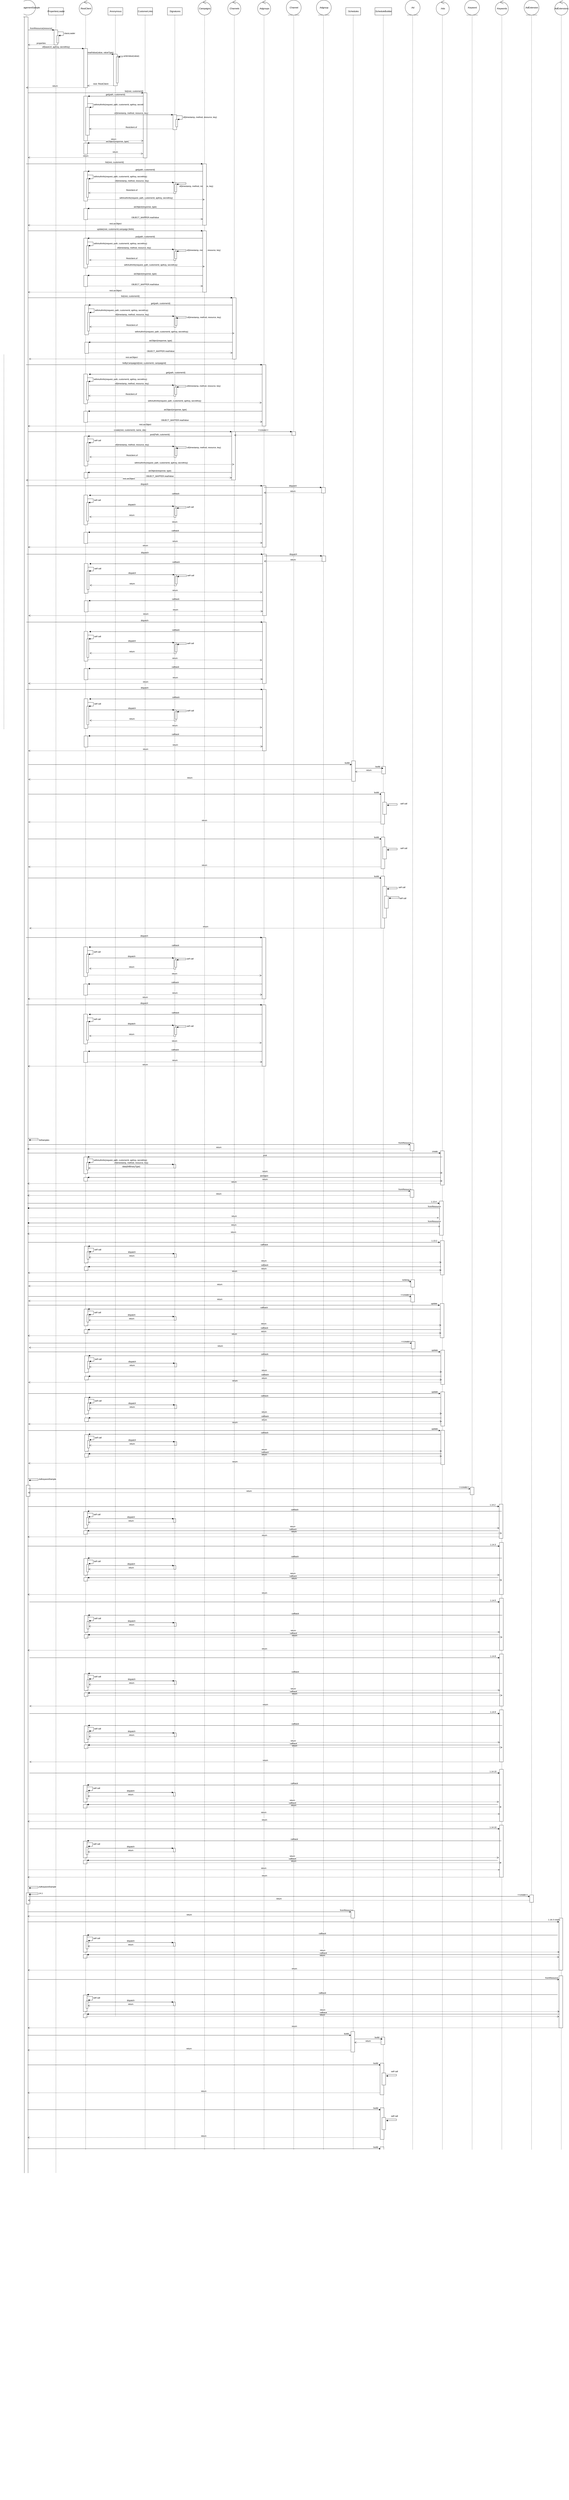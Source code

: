 <mxfile version="15.8.7" type="github">
  <diagram id="kgpKYQtTHZ0yAKxKKP6v" name="Page-1">
    <mxGraphModel dx="1473" dy="606" grid="1" gridSize="10" guides="1" tooltips="1" connect="1" arrows="1" fold="1" page="1" pageScale="1" pageWidth="3300" pageHeight="13700" math="0" shadow="0">
      <root>
        <mxCell id="0" />
        <mxCell id="1" parent="0" />
        <mxCell id="t21uhHJnaAxaSKALmI4W-7" value="" style="shape=umlLifeline;perimeter=lifelinePerimeter;whiteSpace=wrap;html=1;container=1;collapsible=0;recursiveResize=0;outlineConnect=0;size=0;" parent="1" vertex="1">
          <mxGeometry x="120" y="80" width="80" height="13400" as="geometry" />
        </mxCell>
        <mxCell id="t21uhHJnaAxaSKALmI4W-32" value="" style="html=1;points=[];perimeter=orthogonalPerimeter;" parent="t21uhHJnaAxaSKALmI4W-7" vertex="1">
          <mxGeometry x="30" y="50" width="20" height="13270" as="geometry" />
        </mxCell>
        <mxCell id="ojJPA6o6ByZG6HDqNjk_-9" value="" style="html=1;points=[];perimeter=orthogonalPerimeter;" parent="t21uhHJnaAxaSKALmI4W-7" vertex="1">
          <mxGeometry x="40" y="7945" width="20" height="60" as="geometry" />
        </mxCell>
        <mxCell id="t21uhHJnaAxaSKALmI4W-8" value=":PropertiesLoader" style="shape=umlLifeline;perimeter=lifelinePerimeter;whiteSpace=wrap;html=1;container=1;collapsible=0;recursiveResize=0;outlineConnect=0;" parent="1" vertex="1">
          <mxGeometry x="280" y="80" width="80" height="13400" as="geometry" />
        </mxCell>
        <mxCell id="t21uhHJnaAxaSKALmI4W-35" value="" style="html=1;points=[];perimeter=orthogonalPerimeter;" parent="t21uhHJnaAxaSKALmI4W-8" vertex="1">
          <mxGeometry x="30" y="120" width="20" height="80" as="geometry" />
        </mxCell>
        <mxCell id="t21uhHJnaAxaSKALmI4W-38" value="" style="html=1;points=[];perimeter=orthogonalPerimeter;" parent="t21uhHJnaAxaSKALmI4W-8" vertex="1">
          <mxGeometry x="45" y="150" width="10" height="40" as="geometry" />
        </mxCell>
        <mxCell id="t21uhHJnaAxaSKALmI4W-39" value="classLoader" style="edgeStyle=orthogonalEdgeStyle;html=1;align=left;spacingLeft=2;endArrow=block;rounded=0;entryX=1;entryY=0;" parent="t21uhHJnaAxaSKALmI4W-8" target="t21uhHJnaAxaSKALmI4W-38" edge="1">
          <mxGeometry relative="1" as="geometry">
            <mxPoint x="50" y="130" as="sourcePoint" />
            <Array as="points">
              <mxPoint x="80" y="130" />
            </Array>
          </mxGeometry>
        </mxCell>
        <mxCell id="t21uhHJnaAxaSKALmI4W-9" value="" style="shape=umlLifeline;perimeter=lifelinePerimeter;whiteSpace=wrap;html=1;container=1;collapsible=0;recursiveResize=0;outlineConnect=0;size=0;" parent="1" vertex="1">
          <mxGeometry x="440" y="80" width="80" height="13400" as="geometry" />
        </mxCell>
        <mxCell id="RSPn8jp4cOme0zsPs-lQ-1" value="" style="html=1;points=[];perimeter=orthogonalPerimeter;" parent="t21uhHJnaAxaSKALmI4W-9" vertex="1">
          <mxGeometry x="30" y="220" width="20" height="210" as="geometry" />
        </mxCell>
        <mxCell id="RSPn8jp4cOme0zsPs-lQ-18" value="" style="html=1;points=[];perimeter=orthogonalPerimeter;" parent="t21uhHJnaAxaSKALmI4W-9" vertex="1">
          <mxGeometry x="30" y="476" width="20" height="240" as="geometry" />
        </mxCell>
        <mxCell id="RSPn8jp4cOme0zsPs-lQ-24" value="" style="html=1;points=[];perimeter=orthogonalPerimeter;" parent="t21uhHJnaAxaSKALmI4W-9" vertex="1">
          <mxGeometry x="30" y="728" width="20" height="60" as="geometry" />
        </mxCell>
        <mxCell id="RSPn8jp4cOme0zsPs-lQ-27" value="" style="html=1;points=[];perimeter=orthogonalPerimeter;" parent="t21uhHJnaAxaSKALmI4W-9" vertex="1">
          <mxGeometry x="40" y="536" width="20" height="150" as="geometry" />
        </mxCell>
        <mxCell id="RSPn8jp4cOme0zsPs-lQ-28" value="&lt;span style=&quot;text-align: center&quot;&gt;withAuthInfo(request, path, customerId, apiKey, secretKey)&lt;/span&gt;" style="edgeStyle=orthogonalEdgeStyle;html=1;align=left;spacingLeft=2;endArrow=block;rounded=0;entryX=1;entryY=0;" parent="t21uhHJnaAxaSKALmI4W-9" target="RSPn8jp4cOme0zsPs-lQ-27" edge="1">
          <mxGeometry relative="1" as="geometry">
            <mxPoint x="50" y="516" as="sourcePoint" />
            <Array as="points">
              <mxPoint x="80" y="516" />
            </Array>
          </mxGeometry>
        </mxCell>
        <mxCell id="RSPn8jp4cOme0zsPs-lQ-37" value="" style="html=1;points=[];perimeter=orthogonalPerimeter;" parent="t21uhHJnaAxaSKALmI4W-9" vertex="1">
          <mxGeometry x="30" y="880" width="20" height="160" as="geometry" />
        </mxCell>
        <mxCell id="RSPn8jp4cOme0zsPs-lQ-40" value="" style="html=1;points=[];perimeter=orthogonalPerimeter;" parent="t21uhHJnaAxaSKALmI4W-9" vertex="1">
          <mxGeometry x="45" y="920" width="10" height="100" as="geometry" />
        </mxCell>
        <mxCell id="RSPn8jp4cOme0zsPs-lQ-41" value="&lt;span style=&quot;text-align: center&quot;&gt;withAuthInfo(request, path, customerId, apiKey, secretKey)&lt;/span&gt;" style="edgeStyle=orthogonalEdgeStyle;html=1;align=left;spacingLeft=2;endArrow=block;rounded=0;entryX=1;entryY=0;" parent="t21uhHJnaAxaSKALmI4W-9" target="RSPn8jp4cOme0zsPs-lQ-40" edge="1">
          <mxGeometry relative="1" as="geometry">
            <mxPoint x="50" y="900" as="sourcePoint" />
            <Array as="points">
              <mxPoint x="80" y="900" />
            </Array>
          </mxGeometry>
        </mxCell>
        <mxCell id="RSPn8jp4cOme0zsPs-lQ-47" value="" style="html=1;points=[];perimeter=orthogonalPerimeter;" parent="t21uhHJnaAxaSKALmI4W-9" vertex="1">
          <mxGeometry x="30" y="1080" width="20" height="60" as="geometry" />
        </mxCell>
        <mxCell id="RSPn8jp4cOme0zsPs-lQ-49" value="OBJECT_MAPPER.readValue" style="html=1;verticalAlign=bottom;endArrow=open;dashed=1;endSize=8;rounded=0;" parent="t21uhHJnaAxaSKALmI4W-9" target="RSPn8jp4cOme0zsPs-lQ-34" edge="1">
          <mxGeometry relative="1" as="geometry">
            <mxPoint x="110" y="1137" as="targetPoint" />
            <mxPoint x="50" y="1137" as="sourcePoint" />
          </mxGeometry>
        </mxCell>
        <mxCell id="ZcE_kDsura3HNuptTC8Y-33" value="" style="html=1;points=[];perimeter=orthogonalPerimeter;" parent="t21uhHJnaAxaSKALmI4W-9" vertex="1">
          <mxGeometry x="30" y="6180" width="20" height="90" as="geometry" />
        </mxCell>
        <mxCell id="ZcE_kDsura3HNuptTC8Y-36" value="" style="html=1;points=[];perimeter=orthogonalPerimeter;" parent="t21uhHJnaAxaSKALmI4W-9" vertex="1">
          <mxGeometry x="30" y="6290" width="20" height="20" as="geometry" />
        </mxCell>
        <mxCell id="ZcE_kDsura3HNuptTC8Y-39" value="" style="html=1;points=[];perimeter=orthogonalPerimeter;" parent="t21uhHJnaAxaSKALmI4W-9" vertex="1">
          <mxGeometry x="44.94" y="6210" width="10" height="40" as="geometry" />
        </mxCell>
        <mxCell id="ZcE_kDsura3HNuptTC8Y-40" value="&lt;span style=&quot;text-align: center&quot;&gt;withAuthInfo(request, path, customerId, apiKey, secretKey)&lt;/span&gt;" style="edgeStyle=orthogonalEdgeStyle;html=1;align=left;spacingLeft=2;endArrow=block;rounded=0;entryX=1;entryY=0;" parent="t21uhHJnaAxaSKALmI4W-9" target="ZcE_kDsura3HNuptTC8Y-39" edge="1">
          <mxGeometry relative="1" as="geometry">
            <mxPoint x="49.94" y="6190" as="sourcePoint" />
            <Array as="points">
              <mxPoint x="79.94" y="6190" />
            </Array>
          </mxGeometry>
        </mxCell>
        <mxCell id="ZcE_kDsura3HNuptTC8Y-48" value=":RestClient" style="ellipse;shape=umlControl;whiteSpace=wrap;html=1;" parent="t21uhHJnaAxaSKALmI4W-9" vertex="1">
          <mxGeometry x="5" y="-40" width="70" height="80" as="geometry" />
        </mxCell>
        <mxCell id="t21uhHJnaAxaSKALmI4W-10" value=":Anonymous" style="shape=umlLifeline;perimeter=lifelinePerimeter;whiteSpace=wrap;html=1;container=1;collapsible=0;recursiveResize=0;outlineConnect=0;" parent="1" vertex="1">
          <mxGeometry x="600" y="80" width="80" height="10800" as="geometry" />
        </mxCell>
        <mxCell id="RSPn8jp4cOme0zsPs-lQ-4" value="" style="html=1;points=[];perimeter=orthogonalPerimeter;" parent="t21uhHJnaAxaSKALmI4W-10" vertex="1">
          <mxGeometry x="30" y="250" width="20" height="170" as="geometry" />
        </mxCell>
        <mxCell id="RSPn8jp4cOme0zsPs-lQ-7" value="" style="html=1;points=[];perimeter=orthogonalPerimeter;" parent="t21uhHJnaAxaSKALmI4W-10" vertex="1">
          <mxGeometry x="45" y="265" width="10" height="140" as="geometry" />
        </mxCell>
        <mxCell id="RSPn8jp4cOme0zsPs-lQ-8" value="writeValue(value)" style="edgeStyle=orthogonalEdgeStyle;html=1;align=left;spacingLeft=2;endArrow=block;rounded=0;entryX=1;entryY=0;" parent="t21uhHJnaAxaSKALmI4W-10" target="RSPn8jp4cOme0zsPs-lQ-7" edge="1">
          <mxGeometry relative="1" as="geometry">
            <mxPoint x="50" y="260" as="sourcePoint" />
            <Array as="points">
              <mxPoint x="80" y="260" />
            </Array>
          </mxGeometry>
        </mxCell>
        <mxCell id="t21uhHJnaAxaSKALmI4W-11" value=":CustomerLinks" style="shape=umlLifeline;perimeter=lifelinePerimeter;whiteSpace=wrap;html=1;container=1;collapsible=0;recursiveResize=0;outlineConnect=0;" parent="1" vertex="1">
          <mxGeometry x="760" y="80" width="80" height="13400" as="geometry" />
        </mxCell>
        <mxCell id="RSPn8jp4cOme0zsPs-lQ-21" value="" style="html=1;points=[];perimeter=orthogonalPerimeter;" parent="t21uhHJnaAxaSKALmI4W-11" vertex="1">
          <mxGeometry x="30" y="458" width="20" height="350" as="geometry" />
        </mxCell>
        <mxCell id="t21uhHJnaAxaSKALmI4W-12" value=":Signatures" style="shape=umlLifeline;perimeter=lifelinePerimeter;whiteSpace=wrap;html=1;container=1;collapsible=0;recursiveResize=0;outlineConnect=0;" parent="1" vertex="1">
          <mxGeometry x="920" y="80" width="80" height="13400" as="geometry" />
        </mxCell>
        <mxCell id="RSPn8jp4cOme0zsPs-lQ-29" value="" style="html=1;points=[];perimeter=orthogonalPerimeter;" parent="t21uhHJnaAxaSKALmI4W-12" vertex="1">
          <mxGeometry x="30" y="576" width="20" height="80" as="geometry" />
        </mxCell>
        <mxCell id="RSPn8jp4cOme0zsPs-lQ-32" value="" style="html=1;points=[];perimeter=orthogonalPerimeter;" parent="t21uhHJnaAxaSKALmI4W-12" vertex="1">
          <mxGeometry x="45" y="601" width="10" height="40" as="geometry" />
        </mxCell>
        <mxCell id="RSPn8jp4cOme0zsPs-lQ-33" value="&lt;span style=&quot;text-align: center&quot;&gt;of(timestamp, method, resource, key)&lt;/span&gt;" style="edgeStyle=orthogonalEdgeStyle;html=1;align=left;spacingLeft=2;endArrow=block;rounded=0;entryX=1;entryY=0;" parent="t21uhHJnaAxaSKALmI4W-12" target="RSPn8jp4cOme0zsPs-lQ-32" edge="1">
          <mxGeometry relative="1" as="geometry">
            <mxPoint x="50" y="581" as="sourcePoint" />
            <Array as="points">
              <mxPoint x="80" y="581" />
            </Array>
          </mxGeometry>
        </mxCell>
        <mxCell id="RSPn8jp4cOme0zsPs-lQ-42" value="" style="html=1;points=[];perimeter=orthogonalPerimeter;" parent="t21uhHJnaAxaSKALmI4W-12" vertex="1">
          <mxGeometry x="35" y="940" width="10" height="60" as="geometry" />
        </mxCell>
        <mxCell id="RSPn8jp4cOme0zsPs-lQ-45" value="" style="html=1;points=[];perimeter=orthogonalPerimeter;" parent="t21uhHJnaAxaSKALmI4W-12" vertex="1">
          <mxGeometry x="40" y="950" width="10" height="40" as="geometry" />
        </mxCell>
        <mxCell id="RSPn8jp4cOme0zsPs-lQ-46" value="&lt;span style=&quot;text-align: center&quot;&gt;of(timestamp, method, resource, key)&lt;/span&gt;" style="edgeStyle=orthogonalEdgeStyle;html=1;align=left;spacingLeft=2;endArrow=block;rounded=0;exitX=1.08;exitY=0.023;exitDx=0;exitDy=0;exitPerimeter=0;" parent="t21uhHJnaAxaSKALmI4W-12" source="RSPn8jp4cOme0zsPs-lQ-42" target="RSPn8jp4cOme0zsPs-lQ-45" edge="1">
          <mxGeometry x="0.823" y="10" relative="1" as="geometry">
            <mxPoint x="70" y="910" as="sourcePoint" />
            <Array as="points">
              <mxPoint x="100" y="941" />
              <mxPoint x="100" y="950" />
            </Array>
            <mxPoint as="offset" />
          </mxGeometry>
        </mxCell>
        <mxCell id="ZcE_kDsura3HNuptTC8Y-41" value="" style="html=1;points=[];perimeter=orthogonalPerimeter;" parent="t21uhHJnaAxaSKALmI4W-12" vertex="1">
          <mxGeometry x="35" y="6220" width="10" height="20" as="geometry" />
        </mxCell>
        <mxCell id="t21uhHJnaAxaSKALmI4W-13" value="" style="shape=umlLifeline;perimeter=lifelinePerimeter;whiteSpace=wrap;html=1;container=1;collapsible=0;recursiveResize=0;outlineConnect=0;size=0;" parent="1" vertex="1">
          <mxGeometry x="1080" y="80" width="80" height="13400" as="geometry" />
        </mxCell>
        <mxCell id="RSPn8jp4cOme0zsPs-lQ-34" value="" style="html=1;points=[];perimeter=orthogonalPerimeter;" parent="t21uhHJnaAxaSKALmI4W-13" vertex="1">
          <mxGeometry x="30" y="840" width="20" height="330" as="geometry" />
        </mxCell>
        <mxCell id="RSPn8jp4cOme0zsPs-lQ-66" value="" style="html=1;points=[];perimeter=orthogonalPerimeter;" parent="t21uhHJnaAxaSKALmI4W-13" vertex="1">
          <mxGeometry x="-604.42" y="1599.17" width="20" height="160" as="geometry" />
        </mxCell>
        <mxCell id="RSPn8jp4cOme0zsPs-lQ-67" value="" style="html=1;points=[];perimeter=orthogonalPerimeter;" parent="t21uhHJnaAxaSKALmI4W-13" vertex="1">
          <mxGeometry x="-589.42" y="1639.17" width="10" height="100" as="geometry" />
        </mxCell>
        <mxCell id="RSPn8jp4cOme0zsPs-lQ-68" value="&lt;span style=&quot;text-align: center&quot;&gt;withAuthInfo(request, path, customerId, apiKey, secretKey)&lt;/span&gt;" style="edgeStyle=orthogonalEdgeStyle;html=1;align=left;spacingLeft=2;endArrow=block;rounded=0;entryX=1;entryY=0;" parent="t21uhHJnaAxaSKALmI4W-13" target="RSPn8jp4cOme0zsPs-lQ-67" edge="1">
          <mxGeometry relative="1" as="geometry">
            <mxPoint x="-584.42" y="1619.17" as="sourcePoint" />
            <Array as="points">
              <mxPoint x="-554.42" y="1619.17" />
            </Array>
          </mxGeometry>
        </mxCell>
        <mxCell id="RSPn8jp4cOme0zsPs-lQ-69" value="" style="html=1;points=[];perimeter=orthogonalPerimeter;" parent="t21uhHJnaAxaSKALmI4W-13" vertex="1">
          <mxGeometry x="-604.42" y="1799.17" width="20" height="60" as="geometry" />
        </mxCell>
        <mxCell id="RSPn8jp4cOme0zsPs-lQ-70" value="OBJECT_MAPPER.readValue" style="html=1;verticalAlign=bottom;endArrow=open;dashed=1;endSize=8;rounded=0;" parent="t21uhHJnaAxaSKALmI4W-13" target="RSPn8jp4cOme0zsPs-lQ-74" edge="1">
          <mxGeometry relative="1" as="geometry">
            <mxPoint x="-964.42" y="1776.17" as="targetPoint" />
            <mxPoint x="-584.42" y="1856.17" as="sourcePoint" />
          </mxGeometry>
        </mxCell>
        <mxCell id="RSPn8jp4cOme0zsPs-lQ-71" value="" style="html=1;points=[];perimeter=orthogonalPerimeter;" parent="t21uhHJnaAxaSKALmI4W-13" vertex="1">
          <mxGeometry x="-123.42" y="1659.17" width="10" height="60" as="geometry" />
        </mxCell>
        <mxCell id="RSPn8jp4cOme0zsPs-lQ-72" value="" style="html=1;points=[];perimeter=orthogonalPerimeter;" parent="t21uhHJnaAxaSKALmI4W-13" vertex="1">
          <mxGeometry x="-118.42" y="1669.17" width="10" height="40" as="geometry" />
        </mxCell>
        <mxCell id="RSPn8jp4cOme0zsPs-lQ-73" value="&lt;span style=&quot;text-align: center&quot;&gt;of(timestamp, method, resource, key)&lt;/span&gt;" style="edgeStyle=orthogonalEdgeStyle;html=1;align=left;spacingLeft=2;endArrow=block;rounded=0;exitX=1.08;exitY=0.023;exitDx=0;exitDy=0;exitPerimeter=0;" parent="t21uhHJnaAxaSKALmI4W-13" source="RSPn8jp4cOme0zsPs-lQ-71" target="RSPn8jp4cOme0zsPs-lQ-72" edge="1">
          <mxGeometry relative="1" as="geometry">
            <mxPoint x="-1008.42" y="1549.17" as="sourcePoint" />
            <Array as="points">
              <mxPoint x="-58.42" y="1660.17" />
              <mxPoint x="-58.42" y="1669.17" />
            </Array>
          </mxGeometry>
        </mxCell>
        <mxCell id="RSPn8jp4cOme0zsPs-lQ-75" value="rest.asObject" style="html=1;verticalAlign=bottom;endArrow=open;dashed=1;endSize=8;rounded=0;" parent="t21uhHJnaAxaSKALmI4W-13" edge="1">
          <mxGeometry relative="1" as="geometry">
            <mxPoint x="-904.42" y="1889.17" as="targetPoint" />
            <mxPoint x="199.5" y="1889.17" as="sourcePoint" />
          </mxGeometry>
        </mxCell>
        <mxCell id="RSPn8jp4cOme0zsPs-lQ-76" value="list(rest, customerId)" style="html=1;verticalAlign=bottom;endArrow=block;entryX=0;entryY=0;rounded=0;" parent="t21uhHJnaAxaSKALmI4W-13" target="RSPn8jp4cOme0zsPs-lQ-74" edge="1">
          <mxGeometry relative="1" as="geometry">
            <mxPoint x="-910" y="1560" as="sourcePoint" />
          </mxGeometry>
        </mxCell>
        <mxCell id="RSPn8jp4cOme0zsPs-lQ-79" value="of(timestamp, method, resource, key)" style="html=1;verticalAlign=bottom;endArrow=block;entryX=0;entryY=0;rounded=0;" parent="t21uhHJnaAxaSKALmI4W-13" target="RSPn8jp4cOme0zsPs-lQ-71" edge="1">
          <mxGeometry relative="1" as="geometry">
            <mxPoint x="-578.42" y="1659.17" as="sourcePoint" />
          </mxGeometry>
        </mxCell>
        <mxCell id="RSPn8jp4cOme0zsPs-lQ-80" value="Restclient.of" style="html=1;verticalAlign=bottom;endArrow=open;dashed=1;endSize=8;exitX=0;exitY=0.95;rounded=0;" parent="t21uhHJnaAxaSKALmI4W-13" source="RSPn8jp4cOme0zsPs-lQ-71" edge="1">
          <mxGeometry relative="1" as="geometry">
            <mxPoint x="-578.42" y="1716.17" as="targetPoint" />
          </mxGeometry>
        </mxCell>
        <mxCell id="RSPn8jp4cOme0zsPs-lQ-82" value="" style="html=1;points=[];perimeter=orthogonalPerimeter;" parent="t21uhHJnaAxaSKALmI4W-13" vertex="1">
          <mxGeometry x="-610" y="1970" width="20" height="160" as="geometry" />
        </mxCell>
        <mxCell id="RSPn8jp4cOme0zsPs-lQ-83" value="" style="html=1;points=[];perimeter=orthogonalPerimeter;" parent="t21uhHJnaAxaSKALmI4W-13" vertex="1">
          <mxGeometry x="-595" y="2010" width="10" height="100" as="geometry" />
        </mxCell>
        <mxCell id="RSPn8jp4cOme0zsPs-lQ-84" value="&lt;span style=&quot;text-align: center&quot;&gt;withAuthInfo(request, path, customerId, apiKey, secretKey)&lt;/span&gt;" style="edgeStyle=orthogonalEdgeStyle;html=1;align=left;spacingLeft=2;endArrow=block;rounded=0;entryX=1;entryY=0;" parent="t21uhHJnaAxaSKALmI4W-13" target="RSPn8jp4cOme0zsPs-lQ-83" edge="1">
          <mxGeometry relative="1" as="geometry">
            <mxPoint x="-590" y="1990" as="sourcePoint" />
            <Array as="points">
              <mxPoint x="-560" y="1990" />
            </Array>
          </mxGeometry>
        </mxCell>
        <mxCell id="RSPn8jp4cOme0zsPs-lQ-85" value="" style="html=1;points=[];perimeter=orthogonalPerimeter;" parent="t21uhHJnaAxaSKALmI4W-13" vertex="1">
          <mxGeometry x="-610" y="2170" width="20" height="60" as="geometry" />
        </mxCell>
        <mxCell id="RSPn8jp4cOme0zsPs-lQ-86" value="OBJECT_MAPPER.readValue" style="html=1;verticalAlign=bottom;endArrow=open;dashed=1;endSize=8;rounded=0;" parent="t21uhHJnaAxaSKALmI4W-13" target="RSPn8jp4cOme0zsPs-lQ-90" edge="1">
          <mxGeometry relative="1" as="geometry">
            <mxPoint x="-970" y="2147" as="targetPoint" />
            <mxPoint x="-590" y="2227" as="sourcePoint" />
          </mxGeometry>
        </mxCell>
        <mxCell id="RSPn8jp4cOme0zsPs-lQ-87" value="" style="html=1;points=[];perimeter=orthogonalPerimeter;" parent="t21uhHJnaAxaSKALmI4W-13" vertex="1">
          <mxGeometry x="-125" y="2030" width="10" height="60" as="geometry" />
        </mxCell>
        <mxCell id="RSPn8jp4cOme0zsPs-lQ-88" value="" style="html=1;points=[];perimeter=orthogonalPerimeter;" parent="t21uhHJnaAxaSKALmI4W-13" vertex="1">
          <mxGeometry x="-120" y="2040" width="10" height="40" as="geometry" />
        </mxCell>
        <mxCell id="RSPn8jp4cOme0zsPs-lQ-89" value="&lt;span style=&quot;text-align: center&quot;&gt;of(timestamp, method, resource, key)&lt;/span&gt;" style="edgeStyle=orthogonalEdgeStyle;html=1;align=left;spacingLeft=2;endArrow=block;rounded=0;exitX=1.08;exitY=0.023;exitDx=0;exitDy=0;exitPerimeter=0;" parent="t21uhHJnaAxaSKALmI4W-13" source="RSPn8jp4cOme0zsPs-lQ-87" target="RSPn8jp4cOme0zsPs-lQ-88" edge="1">
          <mxGeometry relative="1" as="geometry">
            <mxPoint x="-1010" y="1920" as="sourcePoint" />
            <Array as="points">
              <mxPoint x="-60" y="2031" />
              <mxPoint x="-60" y="2040" />
            </Array>
          </mxGeometry>
        </mxCell>
        <mxCell id="RSPn8jp4cOme0zsPs-lQ-95" value="of(timestamp, method, resource, key)" style="html=1;verticalAlign=bottom;endArrow=block;entryX=0;entryY=0;rounded=0;" parent="t21uhHJnaAxaSKALmI4W-13" target="RSPn8jp4cOme0zsPs-lQ-87" edge="1">
          <mxGeometry relative="1" as="geometry">
            <mxPoint x="-580" y="2030" as="sourcePoint" />
          </mxGeometry>
        </mxCell>
        <mxCell id="RSPn8jp4cOme0zsPs-lQ-96" value="Restclient.of" style="html=1;verticalAlign=bottom;endArrow=open;dashed=1;endSize=8;exitX=0;exitY=0.95;rounded=0;" parent="t21uhHJnaAxaSKALmI4W-13" source="RSPn8jp4cOme0zsPs-lQ-87" target="RSPn8jp4cOme0zsPs-lQ-83" edge="1">
          <mxGeometry relative="1" as="geometry">
            <mxPoint x="-580" y="2087" as="targetPoint" />
          </mxGeometry>
        </mxCell>
        <mxCell id="t21uhHJnaAxaSKALmI4W-14" value="" style="shape=umlLifeline;perimeter=lifelinePerimeter;whiteSpace=wrap;html=1;container=1;collapsible=0;recursiveResize=0;outlineConnect=0;size=0;" parent="1" vertex="1">
          <mxGeometry x="1240" y="80" width="80" height="13400" as="geometry" />
        </mxCell>
        <mxCell id="RSPn8jp4cOme0zsPs-lQ-74" value="" style="html=1;points=[];perimeter=orthogonalPerimeter;" parent="t21uhHJnaAxaSKALmI4W-14" vertex="1">
          <mxGeometry x="30.0" y="1560" width="20" height="330" as="geometry" />
        </mxCell>
        <mxCell id="t21uhHJnaAxaSKALmI4W-15" value="" style="shape=umlLifeline;perimeter=lifelinePerimeter;whiteSpace=wrap;html=1;container=1;collapsible=0;recursiveResize=0;outlineConnect=0;size=0;" parent="1" vertex="1">
          <mxGeometry x="1400" y="80" width="80" height="13400" as="geometry" />
        </mxCell>
        <mxCell id="RSPn8jp4cOme0zsPs-lQ-90" value="" style="html=1;points=[];perimeter=orthogonalPerimeter;" parent="t21uhHJnaAxaSKALmI4W-15" vertex="1">
          <mxGeometry x="30" y="1920" width="20" height="330" as="geometry" />
        </mxCell>
        <mxCell id="RSPn8jp4cOme0zsPs-lQ-150" value="" style="html=1;points=[];perimeter=orthogonalPerimeter;" parent="t21uhHJnaAxaSKALmI4W-15" vertex="1">
          <mxGeometry x="-929.32" y="2621" width="20" height="160" as="geometry" />
        </mxCell>
        <mxCell id="RSPn8jp4cOme0zsPs-lQ-151" value="" style="html=1;points=[];perimeter=orthogonalPerimeter;" parent="t21uhHJnaAxaSKALmI4W-15" vertex="1">
          <mxGeometry x="-914.32" y="2661" width="10" height="100" as="geometry" />
        </mxCell>
        <mxCell id="RSPn8jp4cOme0zsPs-lQ-152" value="self call" style="edgeStyle=orthogonalEdgeStyle;html=1;align=left;spacingLeft=2;endArrow=block;rounded=0;entryX=1;entryY=0;" parent="t21uhHJnaAxaSKALmI4W-15" target="RSPn8jp4cOme0zsPs-lQ-151" edge="1">
          <mxGeometry relative="1" as="geometry">
            <mxPoint x="-909.32" y="2641" as="sourcePoint" />
            <Array as="points">
              <mxPoint x="-879.32" y="2641" />
            </Array>
          </mxGeometry>
        </mxCell>
        <mxCell id="RSPn8jp4cOme0zsPs-lQ-153" value="" style="html=1;points=[];perimeter=orthogonalPerimeter;" parent="t21uhHJnaAxaSKALmI4W-15" vertex="1">
          <mxGeometry x="-929.32" y="2821" width="20" height="60" as="geometry" />
        </mxCell>
        <mxCell id="RSPn8jp4cOme0zsPs-lQ-154" value="return" style="html=1;verticalAlign=bottom;endArrow=open;dashed=1;endSize=8;rounded=0;" parent="t21uhHJnaAxaSKALmI4W-15" target="RSPn8jp4cOme0zsPs-lQ-160" edge="1">
          <mxGeometry relative="1" as="geometry">
            <mxPoint x="-2369.32" y="2718" as="targetPoint" />
            <mxPoint x="-909.32" y="2878" as="sourcePoint" />
          </mxGeometry>
        </mxCell>
        <mxCell id="RSPn8jp4cOme0zsPs-lQ-155" value="" style="html=1;points=[];perimeter=orthogonalPerimeter;" parent="t21uhHJnaAxaSKALmI4W-15" vertex="1">
          <mxGeometry x="-444.32" y="2681" width="10" height="60" as="geometry" />
        </mxCell>
        <mxCell id="RSPn8jp4cOme0zsPs-lQ-156" value="" style="html=1;points=[];perimeter=orthogonalPerimeter;" parent="t21uhHJnaAxaSKALmI4W-15" vertex="1">
          <mxGeometry x="-439.32" y="2691" width="10" height="40" as="geometry" />
        </mxCell>
        <mxCell id="RSPn8jp4cOme0zsPs-lQ-157" value="self call" style="edgeStyle=orthogonalEdgeStyle;html=1;align=left;spacingLeft=2;endArrow=block;rounded=0;exitX=1.08;exitY=0.023;exitDx=0;exitDy=0;exitPerimeter=0;" parent="t21uhHJnaAxaSKALmI4W-15" source="RSPn8jp4cOme0zsPs-lQ-155" target="RSPn8jp4cOme0zsPs-lQ-156" edge="1">
          <mxGeometry relative="1" as="geometry">
            <mxPoint x="-2409.32" y="2491" as="sourcePoint" />
            <Array as="points">
              <mxPoint x="-379.32" y="2682" />
              <mxPoint x="-379.32" y="2691" />
            </Array>
          </mxGeometry>
        </mxCell>
        <mxCell id="RSPn8jp4cOme0zsPs-lQ-158" value="dispatch" style="html=1;verticalAlign=bottom;endArrow=block;entryX=0;entryY=0;rounded=0;" parent="t21uhHJnaAxaSKALmI4W-15" target="RSPn8jp4cOme0zsPs-lQ-155" edge="1">
          <mxGeometry relative="1" as="geometry">
            <mxPoint x="-899.32" y="2681" as="sourcePoint" />
          </mxGeometry>
        </mxCell>
        <mxCell id="RSPn8jp4cOme0zsPs-lQ-159" value="return" style="html=1;verticalAlign=bottom;endArrow=open;dashed=1;endSize=8;exitX=0;exitY=0.95;rounded=0;" parent="t21uhHJnaAxaSKALmI4W-15" source="RSPn8jp4cOme0zsPs-lQ-155" edge="1">
          <mxGeometry relative="1" as="geometry">
            <mxPoint x="-899.32" y="2738" as="targetPoint" />
          </mxGeometry>
        </mxCell>
        <mxCell id="RSPn8jp4cOme0zsPs-lQ-160" value="" style="html=1;points=[];perimeter=orthogonalPerimeter;" parent="t21uhHJnaAxaSKALmI4W-15" vertex="1">
          <mxGeometry x="30.68" y="2571" width="20" height="330" as="geometry" />
        </mxCell>
        <mxCell id="RSPn8jp4cOme0zsPs-lQ-161" value="dispatch" style="html=1;verticalAlign=bottom;endArrow=block;entryX=0;entryY=0;rounded=0;" parent="t21uhHJnaAxaSKALmI4W-15" target="RSPn8jp4cOme0zsPs-lQ-160" edge="1">
          <mxGeometry relative="1" as="geometry">
            <mxPoint x="-1239.996" y="2571.0" as="sourcePoint" />
          </mxGeometry>
        </mxCell>
        <mxCell id="RSPn8jp4cOme0zsPs-lQ-162" value="return" style="html=1;verticalAlign=bottom;endArrow=open;dashed=1;endSize=8;exitX=1;exitY=0.95;rounded=0;entryX=-0.143;entryY=0.619;entryDx=0;entryDy=0;entryPerimeter=0;" parent="t21uhHJnaAxaSKALmI4W-15" source="RSPn8jp4cOme0zsPs-lQ-150" target="RSPn8jp4cOme0zsPs-lQ-160" edge="1">
          <mxGeometry relative="1" as="geometry">
            <mxPoint x="-279.82" y="2773.0" as="targetPoint" />
          </mxGeometry>
        </mxCell>
        <mxCell id="RSPn8jp4cOme0zsPs-lQ-163" value="callback" style="html=1;verticalAlign=bottom;endArrow=block;entryX=1.357;entryY=0.008;rounded=0;entryDx=0;entryDy=0;entryPerimeter=0;" parent="t21uhHJnaAxaSKALmI4W-15" target="RSPn8jp4cOme0zsPs-lQ-150" edge="1">
          <mxGeometry relative="1" as="geometry">
            <mxPoint x="30.68" y="2622" as="sourcePoint" />
            <mxPoint x="-589.32" y="2611" as="targetPoint" />
          </mxGeometry>
        </mxCell>
        <mxCell id="RSPn8jp4cOme0zsPs-lQ-164" value="callback" style="html=1;verticalAlign=bottom;endArrow=block;entryX=1.143;entryY=-0.002;rounded=0;entryDx=0;entryDy=0;entryPerimeter=0;" parent="t21uhHJnaAxaSKALmI4W-15" target="RSPn8jp4cOme0zsPs-lQ-153" edge="1">
          <mxGeometry relative="1" as="geometry">
            <mxPoint x="30.68" y="2821" as="sourcePoint" />
            <mxPoint x="-589.32" y="2811" as="targetPoint" />
          </mxGeometry>
        </mxCell>
        <mxCell id="RSPn8jp4cOme0zsPs-lQ-165" value="return" style="html=1;verticalAlign=bottom;endArrow=open;dashed=1;endSize=8;rounded=0;exitX=0;exitY=1;exitDx=0;exitDy=0;exitPerimeter=0;" parent="t21uhHJnaAxaSKALmI4W-15" source="RSPn8jp4cOme0zsPs-lQ-160" edge="1">
          <mxGeometry relative="1" as="geometry">
            <mxPoint x="-1229.32" y="2901" as="targetPoint" />
            <mxPoint x="-289.32" y="2911" as="sourcePoint" />
          </mxGeometry>
        </mxCell>
        <mxCell id="RSPn8jp4cOme0zsPs-lQ-241" value="" style="html=1;points=[];perimeter=orthogonalPerimeter;" parent="t21uhHJnaAxaSKALmI4W-15" vertex="1">
          <mxGeometry x="-932.32" y="12957" width="20" height="160" as="geometry" />
        </mxCell>
        <mxCell id="RSPn8jp4cOme0zsPs-lQ-242" value="" style="html=1;points=[];perimeter=orthogonalPerimeter;" parent="t21uhHJnaAxaSKALmI4W-15" vertex="1">
          <mxGeometry x="-917.32" y="12997" width="10" height="100" as="geometry" />
        </mxCell>
        <mxCell id="RSPn8jp4cOme0zsPs-lQ-243" value="self call" style="edgeStyle=orthogonalEdgeStyle;html=1;align=left;spacingLeft=2;endArrow=block;rounded=0;entryX=1;entryY=0;" parent="t21uhHJnaAxaSKALmI4W-15" target="RSPn8jp4cOme0zsPs-lQ-242" edge="1">
          <mxGeometry relative="1" as="geometry">
            <mxPoint x="-912.32" y="12977.0" as="sourcePoint" />
            <Array as="points">
              <mxPoint x="-882.32" y="12977" />
            </Array>
          </mxGeometry>
        </mxCell>
        <mxCell id="RSPn8jp4cOme0zsPs-lQ-244" value="" style="html=1;points=[];perimeter=orthogonalPerimeter;" parent="t21uhHJnaAxaSKALmI4W-15" vertex="1">
          <mxGeometry x="-932.32" y="13157" width="20" height="60" as="geometry" />
        </mxCell>
        <mxCell id="RSPn8jp4cOme0zsPs-lQ-245" value="return" style="html=1;verticalAlign=bottom;endArrow=open;dashed=1;endSize=8;rounded=0;" parent="t21uhHJnaAxaSKALmI4W-15" target="RSPn8jp4cOme0zsPs-lQ-251" edge="1">
          <mxGeometry relative="1" as="geometry">
            <mxPoint x="-2372.32" y="13054" as="targetPoint" />
            <mxPoint x="-912.32" y="13214" as="sourcePoint" />
          </mxGeometry>
        </mxCell>
        <mxCell id="RSPn8jp4cOme0zsPs-lQ-246" value="" style="html=1;points=[];perimeter=orthogonalPerimeter;" parent="t21uhHJnaAxaSKALmI4W-15" vertex="1">
          <mxGeometry x="-447.32" y="13017" width="10" height="60" as="geometry" />
        </mxCell>
        <mxCell id="RSPn8jp4cOme0zsPs-lQ-247" value="" style="html=1;points=[];perimeter=orthogonalPerimeter;" parent="t21uhHJnaAxaSKALmI4W-15" vertex="1">
          <mxGeometry x="-442.32" y="13027" width="10" height="40" as="geometry" />
        </mxCell>
        <mxCell id="RSPn8jp4cOme0zsPs-lQ-248" value="self call" style="edgeStyle=orthogonalEdgeStyle;html=1;align=left;spacingLeft=2;endArrow=block;rounded=0;exitX=1.08;exitY=0.023;exitDx=0;exitDy=0;exitPerimeter=0;" parent="t21uhHJnaAxaSKALmI4W-15" source="RSPn8jp4cOme0zsPs-lQ-246" target="RSPn8jp4cOme0zsPs-lQ-247" edge="1">
          <mxGeometry relative="1" as="geometry">
            <mxPoint x="-2412.32" y="12827" as="sourcePoint" />
            <Array as="points">
              <mxPoint x="-382.32" y="13018" />
              <mxPoint x="-382.32" y="13027" />
            </Array>
          </mxGeometry>
        </mxCell>
        <mxCell id="RSPn8jp4cOme0zsPs-lQ-249" value="dispatch" style="html=1;verticalAlign=bottom;endArrow=block;entryX=0;entryY=0;rounded=0;" parent="t21uhHJnaAxaSKALmI4W-15" target="RSPn8jp4cOme0zsPs-lQ-246" edge="1">
          <mxGeometry relative="1" as="geometry">
            <mxPoint x="-902.32" y="13017.0" as="sourcePoint" />
          </mxGeometry>
        </mxCell>
        <mxCell id="RSPn8jp4cOme0zsPs-lQ-250" value="return" style="html=1;verticalAlign=bottom;endArrow=open;dashed=1;endSize=8;exitX=0;exitY=0.95;rounded=0;" parent="t21uhHJnaAxaSKALmI4W-15" source="RSPn8jp4cOme0zsPs-lQ-246" edge="1">
          <mxGeometry relative="1" as="geometry">
            <mxPoint x="-902.32" y="13074" as="targetPoint" />
          </mxGeometry>
        </mxCell>
        <mxCell id="RSPn8jp4cOme0zsPs-lQ-251" value="" style="html=1;points=[];perimeter=orthogonalPerimeter;" parent="t21uhHJnaAxaSKALmI4W-15" vertex="1">
          <mxGeometry x="27.68" y="12907" width="20" height="330" as="geometry" />
        </mxCell>
        <mxCell id="RSPn8jp4cOme0zsPs-lQ-252" value="dispatch" style="html=1;verticalAlign=bottom;endArrow=block;entryX=0;entryY=0;rounded=0;" parent="t21uhHJnaAxaSKALmI4W-15" target="RSPn8jp4cOme0zsPs-lQ-251" edge="1">
          <mxGeometry relative="1" as="geometry">
            <mxPoint x="-1242.996" y="12907.0" as="sourcePoint" />
          </mxGeometry>
        </mxCell>
        <mxCell id="RSPn8jp4cOme0zsPs-lQ-253" value="return" style="html=1;verticalAlign=bottom;endArrow=open;dashed=1;endSize=8;exitX=1;exitY=0.95;rounded=0;entryX=-0.143;entryY=0.619;entryDx=0;entryDy=0;entryPerimeter=0;" parent="t21uhHJnaAxaSKALmI4W-15" source="RSPn8jp4cOme0zsPs-lQ-241" target="RSPn8jp4cOme0zsPs-lQ-251" edge="1">
          <mxGeometry relative="1" as="geometry">
            <mxPoint x="-282.82" y="13109" as="targetPoint" />
          </mxGeometry>
        </mxCell>
        <mxCell id="RSPn8jp4cOme0zsPs-lQ-254" value="callback" style="html=1;verticalAlign=bottom;endArrow=block;entryX=1.357;entryY=0.008;rounded=0;entryDx=0;entryDy=0;entryPerimeter=0;" parent="t21uhHJnaAxaSKALmI4W-15" target="RSPn8jp4cOme0zsPs-lQ-241" edge="1">
          <mxGeometry relative="1" as="geometry">
            <mxPoint x="27.68" y="12958" as="sourcePoint" />
            <mxPoint x="-592.32" y="12947" as="targetPoint" />
          </mxGeometry>
        </mxCell>
        <mxCell id="RSPn8jp4cOme0zsPs-lQ-255" value="callback" style="html=1;verticalAlign=bottom;endArrow=block;entryX=1.143;entryY=-0.002;rounded=0;entryDx=0;entryDy=0;entryPerimeter=0;" parent="t21uhHJnaAxaSKALmI4W-15" target="RSPn8jp4cOme0zsPs-lQ-244" edge="1">
          <mxGeometry relative="1" as="geometry">
            <mxPoint x="27.68" y="13157.0" as="sourcePoint" />
            <mxPoint x="-592.32" y="13147" as="targetPoint" />
          </mxGeometry>
        </mxCell>
        <mxCell id="RSPn8jp4cOme0zsPs-lQ-256" value="return" style="html=1;verticalAlign=bottom;endArrow=open;dashed=1;endSize=8;rounded=0;exitX=0;exitY=1;exitDx=0;exitDy=0;exitPerimeter=0;" parent="t21uhHJnaAxaSKALmI4W-15" source="RSPn8jp4cOme0zsPs-lQ-251" edge="1">
          <mxGeometry relative="1" as="geometry">
            <mxPoint x="-1232.32" y="13237.0" as="targetPoint" />
            <mxPoint x="-292.32" y="13247" as="sourcePoint" />
          </mxGeometry>
        </mxCell>
        <mxCell id="ZcE_kDsura3HNuptTC8Y-51" value=":Adgroups" style="ellipse;shape=umlControl;whiteSpace=wrap;html=1;" parent="t21uhHJnaAxaSKALmI4W-15" vertex="1">
          <mxGeometry x="5.68" y="-40" width="70" height="80" as="geometry" />
        </mxCell>
        <mxCell id="t21uhHJnaAxaSKALmI4W-16" value="" style="shape=umlLifeline;perimeter=lifelinePerimeter;whiteSpace=wrap;html=1;container=1;collapsible=0;recursiveResize=0;outlineConnect=0;size=0;" parent="1" vertex="1">
          <mxGeometry x="1560" y="80" width="80" height="13400" as="geometry" />
        </mxCell>
        <mxCell id="5wbNs9bkeLBiKccFJ7b6-46" value="buiild" style="html=1;verticalAlign=bottom;endArrow=classic;rounded=0;startArrow=none;startFill=0;endFill=1;" parent="t21uhHJnaAxaSKALmI4W-16" edge="1">
          <mxGeometry x="0.972" relative="1" as="geometry">
            <mxPoint x="-1392.32" y="11061.84" as="sourcePoint" />
            <mxPoint x="507.68" y="11061.84" as="targetPoint" />
            <mxPoint as="offset" />
          </mxGeometry>
        </mxCell>
        <mxCell id="5wbNs9bkeLBiKccFJ7b6-47" value="return" style="html=1;verticalAlign=bottom;endArrow=open;dashed=1;endSize=8;exitX=-0.121;exitY=1;rounded=0;exitDx=0;exitDy=0;exitPerimeter=0;" parent="t21uhHJnaAxaSKALmI4W-16" edge="1">
          <mxGeometry relative="1" as="geometry">
            <mxPoint x="-1392.32" y="11211.84" as="targetPoint" />
            <mxPoint x="502.06" y="11211.84" as="sourcePoint" />
          </mxGeometry>
        </mxCell>
        <mxCell id="5wbNs9bkeLBiKccFJ7b6-56" value="return" style="html=1;verticalAlign=bottom;endArrow=open;dashed=1;endSize=8;exitX=-0.121;exitY=1;rounded=0;exitDx=0;exitDy=0;exitPerimeter=0;entryX=0.967;entryY=0.532;entryDx=0;entryDy=0;entryPerimeter=0;" parent="t21uhHJnaAxaSKALmI4W-16" target="5wbNs9bkeLBiKccFJ7b6-54" edge="1">
          <mxGeometry relative="1" as="geometry">
            <mxPoint x="-1382.32" y="10942.67" as="targetPoint" />
            <mxPoint x="512.06" y="10942.67" as="sourcePoint" />
          </mxGeometry>
        </mxCell>
        <mxCell id="RSPn8jp4cOme0zsPs-lQ-146" value="" style="html=1;points=[];perimeter=orthogonalPerimeter;" parent="t21uhHJnaAxaSKALmI4W-16" vertex="1">
          <mxGeometry x="30" y="2280" width="20" height="20" as="geometry" />
        </mxCell>
        <mxCell id="ZcE_kDsura3HNuptTC8Y-53" value=":Channel" style="ellipse;shape=umlEntity;whiteSpace=wrap;html=1;" parent="t21uhHJnaAxaSKALmI4W-16" vertex="1">
          <mxGeometry y="-40" width="80" height="80" as="geometry" />
        </mxCell>
        <mxCell id="t21uhHJnaAxaSKALmI4W-17" value="" style="shape=umlLifeline;perimeter=lifelinePerimeter;whiteSpace=wrap;html=1;container=1;collapsible=0;recursiveResize=0;outlineConnect=0;size=0;" parent="1" vertex="1">
          <mxGeometry x="1720" y="80" width="80" height="13400" as="geometry" />
        </mxCell>
        <mxCell id="5wbNs9bkeLBiKccFJ7b6-44" value="buiild" style="html=1;verticalAlign=bottom;endArrow=classic;rounded=0;startArrow=none;startFill=0;endFill=1;" parent="t21uhHJnaAxaSKALmI4W-17" edge="1">
          <mxGeometry x="0.972" relative="1" as="geometry">
            <mxPoint x="-1552.32" y="11302.67" as="sourcePoint" />
            <mxPoint x="347.68" y="11302.67" as="targetPoint" />
            <mxPoint as="offset" />
          </mxGeometry>
        </mxCell>
        <mxCell id="5wbNs9bkeLBiKccFJ7b6-45" value="return" style="html=1;verticalAlign=bottom;endArrow=open;dashed=1;endSize=8;exitX=-0.121;exitY=1;rounded=0;exitDx=0;exitDy=0;exitPerimeter=0;" parent="t21uhHJnaAxaSKALmI4W-17" edge="1">
          <mxGeometry relative="1" as="geometry">
            <mxPoint x="-1552.32" y="11452.67" as="targetPoint" />
            <mxPoint x="342.06" y="11452.67" as="sourcePoint" />
          </mxGeometry>
        </mxCell>
        <mxCell id="RSPn8jp4cOme0zsPs-lQ-170" value="" style="html=1;points=[];perimeter=orthogonalPerimeter;" parent="t21uhHJnaAxaSKALmI4W-17" vertex="1">
          <mxGeometry x="30" y="2580" width="20" height="30" as="geometry" />
        </mxCell>
        <mxCell id="t21uhHJnaAxaSKALmI4W-18" value=":Schedules" style="shape=umlLifeline;perimeter=lifelinePerimeter;whiteSpace=wrap;html=1;container=1;collapsible=0;recursiveResize=0;outlineConnect=0;" parent="1" vertex="1">
          <mxGeometry x="1880" y="80" width="80" height="13400" as="geometry" />
        </mxCell>
        <mxCell id="5wbNs9bkeLBiKccFJ7b6-26" value="buiild" style="html=1;verticalAlign=bottom;endArrow=classic;rounded=0;startArrow=none;startFill=0;endFill=1;" parent="t21uhHJnaAxaSKALmI4W-18" edge="1">
          <mxGeometry x="0.972" relative="1" as="geometry">
            <mxPoint x="-1712.32" y="11512.67" as="sourcePoint" />
            <mxPoint x="187.68" y="11512.67" as="targetPoint" />
            <mxPoint as="offset" />
          </mxGeometry>
        </mxCell>
        <mxCell id="5wbNs9bkeLBiKccFJ7b6-43" value="return" style="html=1;verticalAlign=bottom;endArrow=open;dashed=1;endSize=8;exitX=-0.121;exitY=1;rounded=0;exitDx=0;exitDy=0;exitPerimeter=0;" parent="t21uhHJnaAxaSKALmI4W-18" edge="1">
          <mxGeometry relative="1" as="geometry">
            <mxPoint x="-1706.7" y="11782.67" as="targetPoint" />
            <mxPoint x="187.68" y="11782.67" as="sourcePoint" />
          </mxGeometry>
        </mxCell>
        <mxCell id="5wbNs9bkeLBiKccFJ7b6-54" value="" style="html=1;points=[];perimeter=orthogonalPerimeter;" parent="t21uhHJnaAxaSKALmI4W-18" vertex="1">
          <mxGeometry x="27.68" y="10882.67" width="20" height="110" as="geometry" />
        </mxCell>
        <mxCell id="5wbNs9bkeLBiKccFJ7b6-74" value="" style="html=1;points=[];perimeter=orthogonalPerimeter;" parent="t21uhHJnaAxaSKALmI4W-18" vertex="1">
          <mxGeometry x="27.68" y="10232.67" width="20" height="40" as="geometry" />
        </mxCell>
        <mxCell id="t21uhHJnaAxaSKALmI4W-19" value=":ScheduleBuilder" style="shape=umlLifeline;perimeter=lifelinePerimeter;whiteSpace=wrap;html=1;container=1;collapsible=0;recursiveResize=0;outlineConnect=0;" parent="1" vertex="1">
          <mxGeometry x="2037" y="80" width="90" height="13400" as="geometry" />
        </mxCell>
        <mxCell id="5wbNs9bkeLBiKccFJ7b6-23" value="" style="html=1;points=[];perimeter=orthogonalPerimeter;" parent="t21uhHJnaAxaSKALmI4W-19" vertex="1">
          <mxGeometry x="27.68" y="11502.67" width="20" height="280" as="geometry" />
        </mxCell>
        <mxCell id="5wbNs9bkeLBiKccFJ7b6-24" value="" style="html=1;points=[];perimeter=orthogonalPerimeter;" parent="t21uhHJnaAxaSKALmI4W-19" vertex="1">
          <mxGeometry x="37.68" y="11557.67" width="20" height="170" as="geometry" />
        </mxCell>
        <mxCell id="5wbNs9bkeLBiKccFJ7b6-25" value="" style="html=1;points=[];perimeter=orthogonalPerimeter;" parent="t21uhHJnaAxaSKALmI4W-19" vertex="1">
          <mxGeometry x="47.68" y="11610.17" width="20" height="65" as="geometry" />
        </mxCell>
        <mxCell id="5wbNs9bkeLBiKccFJ7b6-31" value="" style="html=1;points=[];perimeter=orthogonalPerimeter;" parent="t21uhHJnaAxaSKALmI4W-19" vertex="1">
          <mxGeometry x="28.68" y="11292.67" width="20" height="170" as="geometry" />
        </mxCell>
        <mxCell id="5wbNs9bkeLBiKccFJ7b6-32" value="" style="html=1;points=[];perimeter=orthogonalPerimeter;" parent="t21uhHJnaAxaSKALmI4W-19" vertex="1">
          <mxGeometry x="37.68" y="11345.17" width="20" height="65" as="geometry" />
        </mxCell>
        <mxCell id="5wbNs9bkeLBiKccFJ7b6-34" value="" style="html=1;points=[];perimeter=orthogonalPerimeter;" parent="t21uhHJnaAxaSKALmI4W-19" vertex="1">
          <mxGeometry x="27.68" y="11052.67" width="20" height="170" as="geometry" />
        </mxCell>
        <mxCell id="5wbNs9bkeLBiKccFJ7b6-52" value="" style="html=1;points=[];perimeter=orthogonalPerimeter;" parent="t21uhHJnaAxaSKALmI4W-19" vertex="1">
          <mxGeometry x="37.68" y="11105.17" width="20" height="65" as="geometry" />
        </mxCell>
        <mxCell id="5wbNs9bkeLBiKccFJ7b6-53" value="" style="html=1;points=[];perimeter=orthogonalPerimeter;" parent="t21uhHJnaAxaSKALmI4W-19" vertex="1">
          <mxGeometry x="32.68" y="10912.67" width="20" height="40" as="geometry" />
        </mxCell>
        <mxCell id="ojJPA6o6ByZG6HDqNjk_-32" value="toString" style="html=1;verticalAlign=bottom;endArrow=classic;rounded=0;startArrow=none;startFill=0;endFill=1;" parent="t21uhHJnaAxaSKALmI4W-19" edge="1">
          <mxGeometry x="0.972" relative="1" as="geometry">
            <mxPoint x="-1865.0" y="6850.0" as="sourcePoint" />
            <mxPoint x="195.0" y="6850.0" as="targetPoint" />
            <mxPoint as="offset" />
          </mxGeometry>
        </mxCell>
        <mxCell id="ojJPA6o6ByZG6HDqNjk_-33" value="return" style="html=1;verticalAlign=bottom;endArrow=open;dashed=1;endSize=8;exitX=-0.121;exitY=1;rounded=0;exitDx=0;exitDy=0;exitPerimeter=0;" parent="t21uhHJnaAxaSKALmI4W-19" edge="1">
          <mxGeometry relative="1" as="geometry">
            <mxPoint x="-1865.0" y="6874" as="targetPoint" />
            <mxPoint x="193.75" y="6874" as="sourcePoint" />
          </mxGeometry>
        </mxCell>
        <mxCell id="t21uhHJnaAxaSKALmI4W-20" value="" style="shape=umlLifeline;perimeter=lifelinePerimeter;whiteSpace=wrap;html=1;container=1;collapsible=0;recursiveResize=0;outlineConnect=0;size=0;" parent="1" vertex="1">
          <mxGeometry x="2200" y="80" width="80" height="13400" as="geometry" />
        </mxCell>
        <mxCell id="5wbNs9bkeLBiKccFJ7b6-155" value="" style="html=1;points=[];perimeter=orthogonalPerimeter;" parent="t21uhHJnaAxaSKALmI4W-20" vertex="1">
          <mxGeometry x="26.68" y="6357" width="20" height="40" as="geometry" />
        </mxCell>
        <mxCell id="5wbNs9bkeLBiKccFJ7b6-156" value="fromResource" style="html=1;verticalAlign=bottom;endArrow=classic;rounded=0;startArrow=none;startFill=0;endFill=1;" parent="t21uhHJnaAxaSKALmI4W-20" edge="1">
          <mxGeometry x="0.972" relative="1" as="geometry">
            <mxPoint x="-2033.32" y="6363" as="sourcePoint" />
            <mxPoint x="26.68" y="6363" as="targetPoint" />
            <mxPoint as="offset" />
          </mxGeometry>
        </mxCell>
        <mxCell id="5wbNs9bkeLBiKccFJ7b6-157" value="return" style="html=1;verticalAlign=bottom;endArrow=open;dashed=1;endSize=8;exitX=-0.121;exitY=1;rounded=0;exitDx=0;exitDy=0;exitPerimeter=0;" parent="t21uhHJnaAxaSKALmI4W-20" edge="1">
          <mxGeometry relative="1" as="geometry">
            <mxPoint x="-2033.32" y="6387" as="targetPoint" />
            <mxPoint x="25.43" y="6387" as="sourcePoint" />
          </mxGeometry>
        </mxCell>
        <mxCell id="5wbNs9bkeLBiKccFJ7b6-167" value="" style="html=1;points=[];perimeter=orthogonalPerimeter;" parent="t21uhHJnaAxaSKALmI4W-20" vertex="1">
          <mxGeometry x="26.68" y="6107" width="20" height="40" as="geometry" />
        </mxCell>
        <mxCell id="ojJPA6o6ByZG6HDqNjk_-34" value="" style="html=1;points=[];perimeter=orthogonalPerimeter;" parent="t21uhHJnaAxaSKALmI4W-20" vertex="1">
          <mxGeometry x="30" y="6840" width="20" height="40" as="geometry" />
        </mxCell>
        <mxCell id="ojJPA6o6ByZG6HDqNjk_-35" value="&amp;lt;&amp;lt;create&amp;gt;&amp;gt;" style="html=1;verticalAlign=bottom;endArrow=classic;rounded=0;startArrow=none;startFill=0;endFill=1;" parent="t21uhHJnaAxaSKALmI4W-20" edge="1">
          <mxGeometry x="0.972" relative="1" as="geometry">
            <mxPoint x="-2028" y="6930" as="sourcePoint" />
            <mxPoint x="32" y="6930" as="targetPoint" />
            <mxPoint as="offset" />
          </mxGeometry>
        </mxCell>
        <mxCell id="ojJPA6o6ByZG6HDqNjk_-36" value="return" style="html=1;verticalAlign=bottom;endArrow=open;dashed=1;endSize=8;exitX=-0.121;exitY=1;rounded=0;exitDx=0;exitDy=0;exitPerimeter=0;" parent="t21uhHJnaAxaSKALmI4W-20" edge="1">
          <mxGeometry relative="1" as="geometry">
            <mxPoint x="-2028" y="6954" as="targetPoint" />
            <mxPoint x="30.75" y="6954" as="sourcePoint" />
          </mxGeometry>
        </mxCell>
        <mxCell id="ojJPA6o6ByZG6HDqNjk_-37" value="" style="html=1;points=[];perimeter=orthogonalPerimeter;" parent="t21uhHJnaAxaSKALmI4W-20" vertex="1">
          <mxGeometry x="30" y="6920" width="20" height="40" as="geometry" />
        </mxCell>
        <mxCell id="t21uhHJnaAxaSKALmI4W-21" value="" style="shape=umlLifeline;perimeter=lifelinePerimeter;whiteSpace=wrap;html=1;container=1;collapsible=0;recursiveResize=0;outlineConnect=0;size=0;" parent="1" vertex="1">
          <mxGeometry x="2360" y="80" width="80" height="13400" as="geometry" />
        </mxCell>
        <mxCell id="5wbNs9bkeLBiKccFJ7b6-141" value="return" style="html=1;verticalAlign=bottom;endArrow=open;dashed=1;endSize=8;exitX=-0.045;exitY=0.953;rounded=0;exitDx=0;exitDy=0;exitPerimeter=0;" parent="t21uhHJnaAxaSKALmI4W-21" source="5wbNs9bkeLBiKccFJ7b6-145" edge="1">
          <mxGeometry relative="1" as="geometry">
            <mxPoint x="-2193.32" y="6593" as="targetPoint" />
            <mxPoint x="36.43" y="6592.67" as="sourcePoint" />
          </mxGeometry>
        </mxCell>
        <mxCell id="5wbNs9bkeLBiKccFJ7b6-142" value="return" style="html=1;verticalAlign=bottom;endArrow=none;dashed=1;endSize=8;rounded=0;startArrow=open;startFill=0;endFill=0;" parent="t21uhHJnaAxaSKALmI4W-21" edge="1">
          <mxGeometry relative="1" as="geometry">
            <mxPoint x="-2193.32" y="6554" as="targetPoint" />
            <mxPoint x="26.68" y="6553.67" as="sourcePoint" />
          </mxGeometry>
        </mxCell>
        <mxCell id="5wbNs9bkeLBiKccFJ7b6-143" value="1.13.4" style="html=1;verticalAlign=bottom;endArrow=classic;rounded=0;startArrow=none;startFill=0;endFill=1;entryX=-0.117;entryY=0.067;entryDx=0;entryDy=0;entryPerimeter=0;" parent="t21uhHJnaAxaSKALmI4W-21" edge="1">
          <mxGeometry x="0.972" relative="1" as="geometry">
            <mxPoint x="-2193.32" y="6429" as="sourcePoint" />
            <mxPoint x="24.34" y="6428.998" as="targetPoint" />
            <mxPoint as="offset" />
          </mxGeometry>
        </mxCell>
        <mxCell id="5wbNs9bkeLBiKccFJ7b6-145" value="&lt;span style=&quot;color: rgba(0 , 0 , 0 , 0) ; font-family: monospace ; font-size: 0px&quot;&gt;%3CmxGraphModel%3E%3Croot%3E%3CmxCell%20id%3D%220%22%2F%3E%3CmxCell%20id%3D%221%22%20parent%3D%220%22%2F%3E%3CmxCell%20id%3D%222%22%20value%3D%22%22%20style%3D%22html%3D1%3Bpoints%3D%5B%5D%3Bperimeter%3DorthogonalPerimeter%3B%22%20vertex%3D%221%22%20parent%3D%221%22%3E%3CmxGeometry%20x%3D%22470%22%20y%3D%226260%22%20width%3D%2220%22%20height%3D%2290%22%20as%3D%22geometry%22%2F%3E%3C%2FmxCell%3E%3CmxCell%20id%3D%223%22%20value%3D%22%22%20style%3D%22html%3D1%3Bpoints%3D%5B%5D%3Bperimeter%3DorthogonalPerimeter%3B%22%20vertex%3D%221%22%20parent%3D%221%22%3E%3CmxGeometry%20x%3D%22470%22%20y%3D%226370%22%20width%3D%2220%22%20height%3D%2220%22%20as%3D%22geometry%22%2F%3E%3C%2FmxCell%3E%3CmxCell%20id%3D%224%22%20value%3D%22%22%20style%3D%22html%3D1%3Bpoints%3D%5B%5D%3Bperimeter%3DorthogonalPerimeter%3B%22%20vertex%3D%221%22%20parent%3D%221%22%3E%3CmxGeometry%20x%3D%22484.94%22%20y%3D%226290%22%20width%3D%2210%22%20height%3D%2240%22%20as%3D%22geometry%22%2F%3E%3C%2FmxCell%3E%3CmxCell%20id%3D%225%22%20value%3D%22self%20call%22%20style%3D%22edgeStyle%3DorthogonalEdgeStyle%3Bhtml%3D1%3Balign%3Dleft%3BspacingLeft%3D2%3BendArrow%3Dblock%3Brounded%3D0%3BentryX%3D1%3BentryY%3D0%3B%22%20edge%3D%221%22%20target%3D%224%22%20parent%3D%221%22%3E%3CmxGeometry%20relative%3D%221%22%20as%3D%22geometry%22%3E%3CmxPoint%20x%3D%22489.94%22%20y%3D%226270%22%20as%3D%22sourcePoint%22%2F%3E%3CArray%20as%3D%22points%22%3E%3CmxPoint%20x%3D%22519.94%22%20y%3D%226270%22%2F%3E%3C%2FArray%3E%3C%2FmxGeometry%3E%3C%2FmxCell%3E%3CmxCell%20id%3D%226%22%20value%3D%22%22%20style%3D%22html%3D1%3Bpoints%3D%5B%5D%3Bperimeter%3DorthogonalPerimeter%3B%22%20vertex%3D%221%22%20parent%3D%221%22%3E%3CmxGeometry%20x%3D%22955%22%20y%3D%226300%22%20width%3D%2210%22%20height%3D%2220%22%20as%3D%22geometry%22%2F%3E%3C%2FmxCell%3E%3CmxCell%20id%3D%227%22%20value%3D%22return%22%20style%3D%22html%3D1%3BverticalAlign%3Dbottom%3BendArrow%3Dopen%3Bdashed%3D1%3BendSize%3D8%3BexitX%3D-0.045%3BexitY%3D0.953%3Brounded%3D0%3BexitDx%3D0%3BexitDy%3D0%3BexitPerimeter%3D0%3B%22%20edge%3D%221%22%20parent%3D%221%22%3E%3CmxGeometry%20relative%3D%221%22%20as%3D%22geometry%22%3E%3CmxPoint%20x%3D%22166.68%22%20y%3D%226403%22%20as%3D%22targetPoint%22%2F%3E%3CmxPoint%20x%3D%222389.1%22%20y%3D%226402.352%22%20as%3D%22sourcePoint%22%2F%3E%3C%2FmxGeometry%3E%3C%2FmxCell%3E%3CmxCell%20id%3D%228%22%20value%3D%221.13.2%22%20style%3D%22html%3D1%3BverticalAlign%3Dbottom%3BendArrow%3Dclassic%3Brounded%3D0%3BstartArrow%3Dnone%3BstartFill%3D0%3BendFill%3D1%3B%22%20edge%3D%221%22%20parent%3D%221%22%3E%3CmxGeometry%20x%3D%220.972%22%20relative%3D%221%22%20as%3D%22geometry%22%3E%3CmxPoint%20x%3D%22166.68%22%20y%3D%226239.0%22%20as%3D%22sourcePoint%22%2F%3E%3CmxPoint%20x%3D%222384%22%20y%3D%226239.0%22%20as%3D%22targetPoint%22%2F%3E%3CmxPoint%20as%3D%22offset%22%2F%3E%3C%2FmxGeometry%3E%3C%2FmxCell%3E%3CmxCell%20id%3D%229%22%20value%3D%22callback%22%20style%3D%22html%3D1%3BverticalAlign%3Dbottom%3BendArrow%3Dblock%3BentryX%3D1%3BentryY%3D0%3Brounded%3D0%3B%22%20edge%3D%221%22%20target%3D%222%22%20parent%3D%221%22%3E%3CmxGeometry%20relative%3D%221%22%20as%3D%22geometry%22%3E%3CmxPoint%20x%3D%222399.5%22%20y%3D%226260%22%20as%3D%22sourcePoint%22%2F%3E%3C%2FmxGeometry%3E%3C%2FmxCell%3E%3CmxCell%20id%3D%2210%22%20value%3D%22return%22%20style%3D%22html%3D1%3BverticalAlign%3Dbottom%3BendArrow%3Dopen%3Bdashed%3D1%3BendSize%3D8%3BexitX%3D1%3BexitY%3D0.95%3Brounded%3D0%3B%22%20edge%3D%221%22%20source%3D%222%22%20parent%3D%221%22%3E%3CmxGeometry%20relative%3D%221%22%20as%3D%22geometry%22%3E%3CmxPoint%20x%3D%222399.5%22%20y%3D%226345.5%22%20as%3D%22targetPoint%22%2F%3E%3C%2FmxGeometry%3E%3C%2FmxCell%3E%3CmxCell%20id%3D%2211%22%20value%3D%22return%22%20style%3D%22html%3D1%3BverticalAlign%3Dbottom%3BendArrow%3Dopen%3Bdashed%3D1%3BendSize%3D8%3BexitX%3D1%3BexitY%3D0.95%3Brounded%3D0%3B%22%20edge%3D%221%22%20source%3D%223%22%20parent%3D%221%22%3E%3CmxGeometry%20relative%3D%221%22%20as%3D%22geometry%22%3E%3CmxPoint%20x%3D%222399.5%22%20y%3D%226389.0%22%20as%3D%22targetPoint%22%2F%3E%3C%2FmxGeometry%3E%3C%2FmxCell%3E%3CmxCell%20id%3D%2212%22%20value%3D%22callback%22%20style%3D%22html%3D1%3BverticalAlign%3Dbottom%3BendArrow%3Dblock%3Brounded%3D0%3B%22%20edge%3D%221%22%20target%3D%223%22%20parent%3D%221%22%3E%3CmxGeometry%20relative%3D%221%22%20as%3D%22geometry%22%3E%3CmxPoint%20x%3D%222390.0%22%20y%3D%226370%22%20as%3D%22sourcePoint%22%2F%3E%3C%2FmxGeometry%3E%3C%2FmxCell%3E%3CmxCell%20id%3D%2213%22%20value%3D%22return%22%20style%3D%22html%3D1%3BverticalAlign%3Dbottom%3BendArrow%3Dopen%3Bdashed%3D1%3BendSize%3D8%3Brounded%3D0%3BexitX%3D-0.08%3BexitY%3D0.98%3BexitDx%3D0%3BexitDy%3D0%3BexitPerimeter%3D0%3B%22%20edge%3D%221%22%20source%3D%226%22%20target%3D%224%22%20parent%3D%221%22%3E%3CmxGeometry%20relative%3D%221%22%20as%3D%22geometry%22%3E%3CmxPoint%20x%3D%22495%22%20y%3D%226329%22%20as%3D%22targetPoint%22%2F%3E%3CmxPoint%20x%3D%22635%22%20y%3D%226329%22%20as%3D%22sourcePoint%22%2F%3E%3C%2FmxGeometry%3E%3C%2FmxCell%3E%3CmxCell%20id%3D%2214%22%20value%3D%22dispatch%22%20style%3D%22html%3D1%3BverticalAlign%3Dbottom%3BendArrow%3Dblock%3BentryX%3D0%3BentryY%3D0%3Brounded%3D0%3B%22%20edge%3D%221%22%20source%3D%224%22%20target%3D%226%22%20parent%3D%221%22%3E%3CmxGeometry%20relative%3D%221%22%20as%3D%22geometry%22%3E%3CmxPoint%20x%3D%22565%22%20y%3D%226300%22%20as%3D%22sourcePoint%22%2F%3E%3C%2FmxGeometry%3E%3C%2FmxCell%3E%3C%2Froot%3E%3C%2FmxGraphModel%3E&lt;/span&gt;" style="html=1;points=[];perimeter=orthogonalPerimeter;" parent="t21uhHJnaAxaSKALmI4W-21" vertex="1">
          <mxGeometry x="24.68" y="6417" width="20" height="184" as="geometry" />
        </mxCell>
        <mxCell id="5wbNs9bkeLBiKccFJ7b6-146" value="fromResource" style="html=1;verticalAlign=bottom;endArrow=none;rounded=0;startArrow=block;startFill=1;endFill=0;" parent="t21uhHJnaAxaSKALmI4W-21" edge="1">
          <mxGeometry x="0.972" relative="1" as="geometry">
            <mxPoint x="-2193.32" y="6535" as="sourcePoint" />
            <mxPoint x="26.68" y="6534.67" as="targetPoint" />
            <mxPoint as="offset" />
          </mxGeometry>
        </mxCell>
        <mxCell id="5wbNs9bkeLBiKccFJ7b6-147" value="fromResource" style="html=1;verticalAlign=bottom;endArrow=none;rounded=0;startArrow=block;startFill=1;endFill=0;" parent="t21uhHJnaAxaSKALmI4W-21" edge="1">
          <mxGeometry x="0.972" relative="1" as="geometry">
            <mxPoint x="-2193.32" y="6455" as="sourcePoint" />
            <mxPoint x="26.68" y="6454.67" as="targetPoint" />
            <mxPoint as="offset" />
          </mxGeometry>
        </mxCell>
        <mxCell id="5wbNs9bkeLBiKccFJ7b6-148" value="return" style="html=1;verticalAlign=bottom;endArrow=open;dashed=1;endSize=8;exitX=-0.045;exitY=0.953;rounded=0;exitDx=0;exitDy=0;exitPerimeter=0;" parent="t21uhHJnaAxaSKALmI4W-21" source="5wbNs9bkeLBiKccFJ7b6-152" edge="1">
          <mxGeometry relative="1" as="geometry">
            <mxPoint x="-2193.32" y="6323" as="targetPoint" />
            <mxPoint x="-2323.57" y="6242.67" as="sourcePoint" />
          </mxGeometry>
        </mxCell>
        <mxCell id="5wbNs9bkeLBiKccFJ7b6-150" value="create" style="html=1;verticalAlign=bottom;endArrow=classic;rounded=0;startArrow=none;startFill=0;endFill=1;" parent="t21uhHJnaAxaSKALmI4W-21" edge="1">
          <mxGeometry x="0.972" relative="1" as="geometry">
            <mxPoint x="-2193.32" y="6159" as="sourcePoint" />
            <mxPoint x="30" y="6159" as="targetPoint" />
            <mxPoint as="offset" />
          </mxGeometry>
        </mxCell>
        <mxCell id="5wbNs9bkeLBiKccFJ7b6-152" value="" style="html=1;points=[];perimeter=orthogonalPerimeter;" parent="t21uhHJnaAxaSKALmI4W-21" vertex="1">
          <mxGeometry x="30" y="6147" width="20" height="184" as="geometry" />
        </mxCell>
        <mxCell id="5wbNs9bkeLBiKccFJ7b6-158" value="fromResource" style="html=1;verticalAlign=bottom;endArrow=classic;rounded=0;startArrow=none;startFill=0;endFill=1;" parent="t21uhHJnaAxaSKALmI4W-21" edge="1">
          <mxGeometry x="0.972" relative="1" as="geometry">
            <mxPoint x="-2193.32" y="6113" as="sourcePoint" />
            <mxPoint x="-133.32" y="6113" as="targetPoint" />
            <mxPoint as="offset" />
          </mxGeometry>
        </mxCell>
        <mxCell id="5wbNs9bkeLBiKccFJ7b6-159" value="return" style="html=1;verticalAlign=bottom;endArrow=open;dashed=1;endSize=8;exitX=-0.121;exitY=1;rounded=0;exitDx=0;exitDy=0;exitPerimeter=0;" parent="t21uhHJnaAxaSKALmI4W-21" edge="1">
          <mxGeometry relative="1" as="geometry">
            <mxPoint x="-2193.32" y="6137" as="targetPoint" />
            <mxPoint x="-134.57" y="6137" as="sourcePoint" />
          </mxGeometry>
        </mxCell>
        <mxCell id="ojJPA6o6ByZG6HDqNjk_-30" value="&lt;span style=&quot;color: rgba(0 , 0 , 0 , 0) ; font-family: monospace ; font-size: 0px&quot;&gt;%3CmxGraphModel%3E%3Croot%3E%3CmxCell%20id%3D%220%22%2F%3E%3CmxCell%20id%3D%221%22%20parent%3D%220%22%2F%3E%3CmxCell%20id%3D%222%22%20value%3D%22%22%20style%3D%22html%3D1%3Bpoints%3D%5B%5D%3Bperimeter%3DorthogonalPerimeter%3B%22%20vertex%3D%221%22%20parent%3D%221%22%3E%3CmxGeometry%20x%3D%22470%22%20y%3D%226260%22%20width%3D%2220%22%20height%3D%2290%22%20as%3D%22geometry%22%2F%3E%3C%2FmxCell%3E%3CmxCell%20id%3D%223%22%20value%3D%22%22%20style%3D%22html%3D1%3Bpoints%3D%5B%5D%3Bperimeter%3DorthogonalPerimeter%3B%22%20vertex%3D%221%22%20parent%3D%221%22%3E%3CmxGeometry%20x%3D%22470%22%20y%3D%226370%22%20width%3D%2220%22%20height%3D%2220%22%20as%3D%22geometry%22%2F%3E%3C%2FmxCell%3E%3CmxCell%20id%3D%224%22%20value%3D%22%22%20style%3D%22html%3D1%3Bpoints%3D%5B%5D%3Bperimeter%3DorthogonalPerimeter%3B%22%20vertex%3D%221%22%20parent%3D%221%22%3E%3CmxGeometry%20x%3D%22484.94%22%20y%3D%226290%22%20width%3D%2210%22%20height%3D%2240%22%20as%3D%22geometry%22%2F%3E%3C%2FmxCell%3E%3CmxCell%20id%3D%225%22%20value%3D%22self%20call%22%20style%3D%22edgeStyle%3DorthogonalEdgeStyle%3Bhtml%3D1%3Balign%3Dleft%3BspacingLeft%3D2%3BendArrow%3Dblock%3Brounded%3D0%3BentryX%3D1%3BentryY%3D0%3B%22%20edge%3D%221%22%20target%3D%224%22%20parent%3D%221%22%3E%3CmxGeometry%20relative%3D%221%22%20as%3D%22geometry%22%3E%3CmxPoint%20x%3D%22489.94%22%20y%3D%226270%22%20as%3D%22sourcePoint%22%2F%3E%3CArray%20as%3D%22points%22%3E%3CmxPoint%20x%3D%22519.94%22%20y%3D%226270%22%2F%3E%3C%2FArray%3E%3C%2FmxGeometry%3E%3C%2FmxCell%3E%3CmxCell%20id%3D%226%22%20value%3D%22%22%20style%3D%22html%3D1%3Bpoints%3D%5B%5D%3Bperimeter%3DorthogonalPerimeter%3B%22%20vertex%3D%221%22%20parent%3D%221%22%3E%3CmxGeometry%20x%3D%22955%22%20y%3D%226300%22%20width%3D%2210%22%20height%3D%2220%22%20as%3D%22geometry%22%2F%3E%3C%2FmxCell%3E%3CmxCell%20id%3D%227%22%20value%3D%22return%22%20style%3D%22html%3D1%3BverticalAlign%3Dbottom%3BendArrow%3Dopen%3Bdashed%3D1%3BendSize%3D8%3BexitX%3D-0.045%3BexitY%3D0.953%3Brounded%3D0%3BexitDx%3D0%3BexitDy%3D0%3BexitPerimeter%3D0%3B%22%20edge%3D%221%22%20parent%3D%221%22%3E%3CmxGeometry%20relative%3D%221%22%20as%3D%22geometry%22%3E%3CmxPoint%20x%3D%22166.68%22%20y%3D%226403%22%20as%3D%22targetPoint%22%2F%3E%3CmxPoint%20x%3D%222389.1%22%20y%3D%226402.352%22%20as%3D%22sourcePoint%22%2F%3E%3C%2FmxGeometry%3E%3C%2FmxCell%3E%3CmxCell%20id%3D%228%22%20value%3D%221.13.2%22%20style%3D%22html%3D1%3BverticalAlign%3Dbottom%3BendArrow%3Dclassic%3Brounded%3D0%3BstartArrow%3Dnone%3BstartFill%3D0%3BendFill%3D1%3B%22%20edge%3D%221%22%20parent%3D%221%22%3E%3CmxGeometry%20x%3D%220.972%22%20relative%3D%221%22%20as%3D%22geometry%22%3E%3CmxPoint%20x%3D%22166.68%22%20y%3D%226239.0%22%20as%3D%22sourcePoint%22%2F%3E%3CmxPoint%20x%3D%222384%22%20y%3D%226239.0%22%20as%3D%22targetPoint%22%2F%3E%3CmxPoint%20as%3D%22offset%22%2F%3E%3C%2FmxGeometry%3E%3C%2FmxCell%3E%3CmxCell%20id%3D%229%22%20value%3D%22callback%22%20style%3D%22html%3D1%3BverticalAlign%3Dbottom%3BendArrow%3Dblock%3BentryX%3D1%3BentryY%3D0%3Brounded%3D0%3B%22%20edge%3D%221%22%20target%3D%222%22%20parent%3D%221%22%3E%3CmxGeometry%20relative%3D%221%22%20as%3D%22geometry%22%3E%3CmxPoint%20x%3D%222399.5%22%20y%3D%226260%22%20as%3D%22sourcePoint%22%2F%3E%3C%2FmxGeometry%3E%3C%2FmxCell%3E%3CmxCell%20id%3D%2210%22%20value%3D%22return%22%20style%3D%22html%3D1%3BverticalAlign%3Dbottom%3BendArrow%3Dopen%3Bdashed%3D1%3BendSize%3D8%3BexitX%3D1%3BexitY%3D0.95%3Brounded%3D0%3B%22%20edge%3D%221%22%20source%3D%222%22%20parent%3D%221%22%3E%3CmxGeometry%20relative%3D%221%22%20as%3D%22geometry%22%3E%3CmxPoint%20x%3D%222399.5%22%20y%3D%226345.5%22%20as%3D%22targetPoint%22%2F%3E%3C%2FmxGeometry%3E%3C%2FmxCell%3E%3CmxCell%20id%3D%2211%22%20value%3D%22return%22%20style%3D%22html%3D1%3BverticalAlign%3Dbottom%3BendArrow%3Dopen%3Bdashed%3D1%3BendSize%3D8%3BexitX%3D1%3BexitY%3D0.95%3Brounded%3D0%3B%22%20edge%3D%221%22%20source%3D%223%22%20parent%3D%221%22%3E%3CmxGeometry%20relative%3D%221%22%20as%3D%22geometry%22%3E%3CmxPoint%20x%3D%222399.5%22%20y%3D%226389.0%22%20as%3D%22targetPoint%22%2F%3E%3C%2FmxGeometry%3E%3C%2FmxCell%3E%3CmxCell%20id%3D%2212%22%20value%3D%22callback%22%20style%3D%22html%3D1%3BverticalAlign%3Dbottom%3BendArrow%3Dblock%3Brounded%3D0%3B%22%20edge%3D%221%22%20target%3D%223%22%20parent%3D%221%22%3E%3CmxGeometry%20relative%3D%221%22%20as%3D%22geometry%22%3E%3CmxPoint%20x%3D%222390.0%22%20y%3D%226370%22%20as%3D%22sourcePoint%22%2F%3E%3C%2FmxGeometry%3E%3C%2FmxCell%3E%3CmxCell%20id%3D%2213%22%20value%3D%22return%22%20style%3D%22html%3D1%3BverticalAlign%3Dbottom%3BendArrow%3Dopen%3Bdashed%3D1%3BendSize%3D8%3Brounded%3D0%3BexitX%3D-0.08%3BexitY%3D0.98%3BexitDx%3D0%3BexitDy%3D0%3BexitPerimeter%3D0%3B%22%20edge%3D%221%22%20source%3D%226%22%20target%3D%224%22%20parent%3D%221%22%3E%3CmxGeometry%20relative%3D%221%22%20as%3D%22geometry%22%3E%3CmxPoint%20x%3D%22495%22%20y%3D%226329%22%20as%3D%22targetPoint%22%2F%3E%3CmxPoint%20x%3D%22635%22%20y%3D%226329%22%20as%3D%22sourcePoint%22%2F%3E%3C%2FmxGeometry%3E%3C%2FmxCell%3E%3CmxCell%20id%3D%2214%22%20value%3D%22dispatch%22%20style%3D%22html%3D1%3BverticalAlign%3Dbottom%3BendArrow%3Dblock%3BentryX%3D0%3BentryY%3D0%3Brounded%3D0%3B%22%20edge%3D%221%22%20source%3D%224%22%20target%3D%226%22%20parent%3D%221%22%3E%3CmxGeometry%20relative%3D%221%22%20as%3D%22geometry%22%3E%3CmxPoint%20x%3D%22565%22%20y%3D%226300%22%20as%3D%22sourcePoint%22%2F%3E%3C%2FmxGeometry%3E%3C%2FmxCell%3E%3C%2Froot%3E%3C%2FmxGraphModel%3E&lt;/span&gt;" style="html=1;points=[];perimeter=orthogonalPerimeter;" parent="t21uhHJnaAxaSKALmI4W-21" vertex="1">
          <mxGeometry x="29.68" y="6630" width="20" height="184" as="geometry" />
        </mxCell>
        <mxCell id="ojJPA6o6ByZG6HDqNjk_-38" value="&lt;span style=&quot;color: rgba(0 , 0 , 0 , 0) ; font-family: monospace ; font-size: 0px&quot;&gt;%3CmxGraphModel%3E%3Croot%3E%3CmxCell%20id%3D%220%22%2F%3E%3CmxCell%20id%3D%221%22%20parent%3D%220%22%2F%3E%3CmxCell%20id%3D%222%22%20value%3D%22%22%20style%3D%22html%3D1%3Bpoints%3D%5B%5D%3Bperimeter%3DorthogonalPerimeter%3B%22%20vertex%3D%221%22%20parent%3D%221%22%3E%3CmxGeometry%20x%3D%22470%22%20y%3D%226260%22%20width%3D%2220%22%20height%3D%2290%22%20as%3D%22geometry%22%2F%3E%3C%2FmxCell%3E%3CmxCell%20id%3D%223%22%20value%3D%22%22%20style%3D%22html%3D1%3Bpoints%3D%5B%5D%3Bperimeter%3DorthogonalPerimeter%3B%22%20vertex%3D%221%22%20parent%3D%221%22%3E%3CmxGeometry%20x%3D%22470%22%20y%3D%226370%22%20width%3D%2220%22%20height%3D%2220%22%20as%3D%22geometry%22%2F%3E%3C%2FmxCell%3E%3CmxCell%20id%3D%224%22%20value%3D%22%22%20style%3D%22html%3D1%3Bpoints%3D%5B%5D%3Bperimeter%3DorthogonalPerimeter%3B%22%20vertex%3D%221%22%20parent%3D%221%22%3E%3CmxGeometry%20x%3D%22484.94%22%20y%3D%226290%22%20width%3D%2210%22%20height%3D%2240%22%20as%3D%22geometry%22%2F%3E%3C%2FmxCell%3E%3CmxCell%20id%3D%225%22%20value%3D%22self%20call%22%20style%3D%22edgeStyle%3DorthogonalEdgeStyle%3Bhtml%3D1%3Balign%3Dleft%3BspacingLeft%3D2%3BendArrow%3Dblock%3Brounded%3D0%3BentryX%3D1%3BentryY%3D0%3B%22%20edge%3D%221%22%20target%3D%224%22%20parent%3D%221%22%3E%3CmxGeometry%20relative%3D%221%22%20as%3D%22geometry%22%3E%3CmxPoint%20x%3D%22489.94%22%20y%3D%226270%22%20as%3D%22sourcePoint%22%2F%3E%3CArray%20as%3D%22points%22%3E%3CmxPoint%20x%3D%22519.94%22%20y%3D%226270%22%2F%3E%3C%2FArray%3E%3C%2FmxGeometry%3E%3C%2FmxCell%3E%3CmxCell%20id%3D%226%22%20value%3D%22%22%20style%3D%22html%3D1%3Bpoints%3D%5B%5D%3Bperimeter%3DorthogonalPerimeter%3B%22%20vertex%3D%221%22%20parent%3D%221%22%3E%3CmxGeometry%20x%3D%22955%22%20y%3D%226300%22%20width%3D%2210%22%20height%3D%2220%22%20as%3D%22geometry%22%2F%3E%3C%2FmxCell%3E%3CmxCell%20id%3D%227%22%20value%3D%22return%22%20style%3D%22html%3D1%3BverticalAlign%3Dbottom%3BendArrow%3Dopen%3Bdashed%3D1%3BendSize%3D8%3BexitX%3D-0.045%3BexitY%3D0.953%3Brounded%3D0%3BexitDx%3D0%3BexitDy%3D0%3BexitPerimeter%3D0%3B%22%20edge%3D%221%22%20parent%3D%221%22%3E%3CmxGeometry%20relative%3D%221%22%20as%3D%22geometry%22%3E%3CmxPoint%20x%3D%22166.68%22%20y%3D%226403%22%20as%3D%22targetPoint%22%2F%3E%3CmxPoint%20x%3D%222389.1%22%20y%3D%226402.352%22%20as%3D%22sourcePoint%22%2F%3E%3C%2FmxGeometry%3E%3C%2FmxCell%3E%3CmxCell%20id%3D%228%22%20value%3D%221.13.2%22%20style%3D%22html%3D1%3BverticalAlign%3Dbottom%3BendArrow%3Dclassic%3Brounded%3D0%3BstartArrow%3Dnone%3BstartFill%3D0%3BendFill%3D1%3B%22%20edge%3D%221%22%20parent%3D%221%22%3E%3CmxGeometry%20x%3D%220.972%22%20relative%3D%221%22%20as%3D%22geometry%22%3E%3CmxPoint%20x%3D%22166.68%22%20y%3D%226239.0%22%20as%3D%22sourcePoint%22%2F%3E%3CmxPoint%20x%3D%222384%22%20y%3D%226239.0%22%20as%3D%22targetPoint%22%2F%3E%3CmxPoint%20as%3D%22offset%22%2F%3E%3C%2FmxGeometry%3E%3C%2FmxCell%3E%3CmxCell%20id%3D%229%22%20value%3D%22callback%22%20style%3D%22html%3D1%3BverticalAlign%3Dbottom%3BendArrow%3Dblock%3BentryX%3D1%3BentryY%3D0%3Brounded%3D0%3B%22%20edge%3D%221%22%20target%3D%222%22%20parent%3D%221%22%3E%3CmxGeometry%20relative%3D%221%22%20as%3D%22geometry%22%3E%3CmxPoint%20x%3D%222399.5%22%20y%3D%226260%22%20as%3D%22sourcePoint%22%2F%3E%3C%2FmxGeometry%3E%3C%2FmxCell%3E%3CmxCell%20id%3D%2210%22%20value%3D%22return%22%20style%3D%22html%3D1%3BverticalAlign%3Dbottom%3BendArrow%3Dopen%3Bdashed%3D1%3BendSize%3D8%3BexitX%3D1%3BexitY%3D0.95%3Brounded%3D0%3B%22%20edge%3D%221%22%20source%3D%222%22%20parent%3D%221%22%3E%3CmxGeometry%20relative%3D%221%22%20as%3D%22geometry%22%3E%3CmxPoint%20x%3D%222399.5%22%20y%3D%226345.5%22%20as%3D%22targetPoint%22%2F%3E%3C%2FmxGeometry%3E%3C%2FmxCell%3E%3CmxCell%20id%3D%2211%22%20value%3D%22return%22%20style%3D%22html%3D1%3BverticalAlign%3Dbottom%3BendArrow%3Dopen%3Bdashed%3D1%3BendSize%3D8%3BexitX%3D1%3BexitY%3D0.95%3Brounded%3D0%3B%22%20edge%3D%221%22%20source%3D%223%22%20parent%3D%221%22%3E%3CmxGeometry%20relative%3D%221%22%20as%3D%22geometry%22%3E%3CmxPoint%20x%3D%222399.5%22%20y%3D%226389.0%22%20as%3D%22targetPoint%22%2F%3E%3C%2FmxGeometry%3E%3C%2FmxCell%3E%3CmxCell%20id%3D%2212%22%20value%3D%22callback%22%20style%3D%22html%3D1%3BverticalAlign%3Dbottom%3BendArrow%3Dblock%3Brounded%3D0%3B%22%20edge%3D%221%22%20target%3D%223%22%20parent%3D%221%22%3E%3CmxGeometry%20relative%3D%221%22%20as%3D%22geometry%22%3E%3CmxPoint%20x%3D%222390.0%22%20y%3D%226370%22%20as%3D%22sourcePoint%22%2F%3E%3C%2FmxGeometry%3E%3C%2FmxCell%3E%3CmxCell%20id%3D%2213%22%20value%3D%22return%22%20style%3D%22html%3D1%3BverticalAlign%3Dbottom%3BendArrow%3Dopen%3Bdashed%3D1%3BendSize%3D8%3Brounded%3D0%3BexitX%3D-0.08%3BexitY%3D0.98%3BexitDx%3D0%3BexitDy%3D0%3BexitPerimeter%3D0%3B%22%20edge%3D%221%22%20source%3D%226%22%20target%3D%224%22%20parent%3D%221%22%3E%3CmxGeometry%20relative%3D%221%22%20as%3D%22geometry%22%3E%3CmxPoint%20x%3D%22495%22%20y%3D%226329%22%20as%3D%22targetPoint%22%2F%3E%3CmxPoint%20x%3D%22635%22%20y%3D%226329%22%20as%3D%22sourcePoint%22%2F%3E%3C%2FmxGeometry%3E%3C%2FmxCell%3E%3CmxCell%20id%3D%2214%22%20value%3D%22dispatch%22%20style%3D%22html%3D1%3BverticalAlign%3Dbottom%3BendArrow%3Dblock%3BentryX%3D0%3BentryY%3D0%3Brounded%3D0%3B%22%20edge%3D%221%22%20source%3D%224%22%20target%3D%226%22%20parent%3D%221%22%3E%3CmxGeometry%20relative%3D%221%22%20as%3D%22geometry%22%3E%3CmxPoint%20x%3D%22565%22%20y%3D%226300%22%20as%3D%22sourcePoint%22%2F%3E%3C%2FmxGeometry%3E%3C%2FmxCell%3E%3C%2Froot%3E%3C%2FmxGraphModel%3E&lt;/span&gt;" style="html=1;points=[];perimeter=orthogonalPerimeter;" parent="t21uhHJnaAxaSKALmI4W-21" vertex="1">
          <mxGeometry x="28.68" y="6968" width="20" height="184" as="geometry" />
        </mxCell>
        <mxCell id="ojJPA6o6ByZG6HDqNjk_-39" value="" style="html=1;points=[];perimeter=orthogonalPerimeter;" parent="t21uhHJnaAxaSKALmI4W-21" vertex="1">
          <mxGeometry x="-1888.09" y="6998" width="20" height="90" as="geometry" />
        </mxCell>
        <mxCell id="ojJPA6o6ByZG6HDqNjk_-40" value="" style="html=1;points=[];perimeter=orthogonalPerimeter;" parent="t21uhHJnaAxaSKALmI4W-21" vertex="1">
          <mxGeometry x="-1888.09" y="7108" width="20" height="20" as="geometry" />
        </mxCell>
        <mxCell id="ojJPA6o6ByZG6HDqNjk_-41" value="" style="html=1;points=[];perimeter=orthogonalPerimeter;" parent="t21uhHJnaAxaSKALmI4W-21" vertex="1">
          <mxGeometry x="-1873.15" y="7028" width="10" height="40" as="geometry" />
        </mxCell>
        <mxCell id="ojJPA6o6ByZG6HDqNjk_-42" value="self call" style="edgeStyle=orthogonalEdgeStyle;html=1;align=left;spacingLeft=2;endArrow=block;rounded=0;entryX=1;entryY=0;" parent="t21uhHJnaAxaSKALmI4W-21" target="ojJPA6o6ByZG6HDqNjk_-41" edge="1">
          <mxGeometry relative="1" as="geometry">
            <mxPoint x="-1868.15" y="7008" as="sourcePoint" />
            <Array as="points">
              <mxPoint x="-1838.15" y="7008" />
            </Array>
          </mxGeometry>
        </mxCell>
        <mxCell id="ojJPA6o6ByZG6HDqNjk_-43" value="" style="html=1;points=[];perimeter=orthogonalPerimeter;" parent="t21uhHJnaAxaSKALmI4W-21" vertex="1">
          <mxGeometry x="-1403.09" y="7038" width="10" height="20" as="geometry" />
        </mxCell>
        <mxCell id="ojJPA6o6ByZG6HDqNjk_-44" value="return" style="html=1;verticalAlign=bottom;endArrow=open;dashed=1;endSize=8;exitX=-0.045;exitY=0.953;rounded=0;exitDx=0;exitDy=0;exitPerimeter=0;" parent="t21uhHJnaAxaSKALmI4W-21" edge="1">
          <mxGeometry relative="1" as="geometry">
            <mxPoint x="-2191.41" y="7141" as="targetPoint" />
            <mxPoint x="31.01" y="7140.352" as="sourcePoint" />
          </mxGeometry>
        </mxCell>
        <mxCell id="ojJPA6o6ByZG6HDqNjk_-45" value="update" style="html=1;verticalAlign=bottom;endArrow=classic;rounded=0;startArrow=none;startFill=0;endFill=1;" parent="t21uhHJnaAxaSKALmI4W-21" edge="1">
          <mxGeometry x="0.972" relative="1" as="geometry">
            <mxPoint x="-2191.41" y="6977" as="sourcePoint" />
            <mxPoint x="25.91" y="6977" as="targetPoint" />
            <mxPoint as="offset" />
          </mxGeometry>
        </mxCell>
        <mxCell id="ojJPA6o6ByZG6HDqNjk_-46" value="callback" style="html=1;verticalAlign=bottom;endArrow=block;entryX=1;entryY=0;rounded=0;" parent="t21uhHJnaAxaSKALmI4W-21" source="ojJPA6o6ByZG6HDqNjk_-38" target="ojJPA6o6ByZG6HDqNjk_-39" edge="1">
          <mxGeometry relative="1" as="geometry">
            <mxPoint x="19" y="6998" as="sourcePoint" />
          </mxGeometry>
        </mxCell>
        <mxCell id="ojJPA6o6ByZG6HDqNjk_-47" value="return" style="html=1;verticalAlign=bottom;endArrow=open;dashed=1;endSize=8;exitX=1;exitY=0.95;rounded=0;" parent="t21uhHJnaAxaSKALmI4W-21" edge="1">
          <mxGeometry relative="1" as="geometry">
            <mxPoint x="33.41" y="7084.5" as="targetPoint" />
            <mxPoint x="-1876.09" y="7084.5" as="sourcePoint" />
          </mxGeometry>
        </mxCell>
        <mxCell id="ojJPA6o6ByZG6HDqNjk_-48" value="return" style="html=1;verticalAlign=bottom;endArrow=open;dashed=1;endSize=8;exitX=1;exitY=0.95;rounded=0;" parent="t21uhHJnaAxaSKALmI4W-21" edge="1">
          <mxGeometry relative="1" as="geometry">
            <mxPoint x="33.41" y="7127" as="targetPoint" />
            <mxPoint x="-1876.09" y="7127" as="sourcePoint" />
          </mxGeometry>
        </mxCell>
        <mxCell id="ojJPA6o6ByZG6HDqNjk_-49" value="callback" style="html=1;verticalAlign=bottom;endArrow=block;rounded=0;" parent="t21uhHJnaAxaSKALmI4W-21" target="ojJPA6o6ByZG6HDqNjk_-40" edge="1">
          <mxGeometry relative="1" as="geometry">
            <mxPoint x="31.91" y="7108" as="sourcePoint" />
          </mxGeometry>
        </mxCell>
        <mxCell id="ojJPA6o6ByZG6HDqNjk_-50" value="return" style="html=1;verticalAlign=bottom;endArrow=open;dashed=1;endSize=8;rounded=0;exitX=-0.08;exitY=0.98;exitDx=0;exitDy=0;exitPerimeter=0;" parent="t21uhHJnaAxaSKALmI4W-21" source="ojJPA6o6ByZG6HDqNjk_-43" target="ojJPA6o6ByZG6HDqNjk_-41" edge="1">
          <mxGeometry relative="1" as="geometry">
            <mxPoint x="-1863.09" y="7067" as="targetPoint" />
            <mxPoint x="-1723.09" y="7067" as="sourcePoint" />
          </mxGeometry>
        </mxCell>
        <mxCell id="ojJPA6o6ByZG6HDqNjk_-51" value="dispatch" style="html=1;verticalAlign=bottom;endArrow=block;entryX=0;entryY=0;rounded=0;" parent="t21uhHJnaAxaSKALmI4W-21" source="ojJPA6o6ByZG6HDqNjk_-41" target="ojJPA6o6ByZG6HDqNjk_-43" edge="1">
          <mxGeometry relative="1" as="geometry">
            <mxPoint x="-1793.09" y="7038" as="sourcePoint" />
          </mxGeometry>
        </mxCell>
        <mxCell id="ojJPA6o6ByZG6HDqNjk_-66" value="&amp;lt;&amp;lt;create&amp;gt;&amp;gt;" style="html=1;verticalAlign=bottom;endArrow=classic;rounded=0;startArrow=none;startFill=0;endFill=1;" parent="t21uhHJnaAxaSKALmI4W-21" edge="1">
          <mxGeometry x="0.972" relative="1" as="geometry">
            <mxPoint x="-2185" y="7181" as="sourcePoint" />
            <mxPoint x="-125.0" y="7181" as="targetPoint" />
            <mxPoint as="offset" />
          </mxGeometry>
        </mxCell>
        <mxCell id="ojJPA6o6ByZG6HDqNjk_-67" value="return" style="html=1;verticalAlign=bottom;endArrow=open;dashed=1;endSize=8;exitX=-0.121;exitY=1;rounded=0;exitDx=0;exitDy=0;exitPerimeter=0;" parent="t21uhHJnaAxaSKALmI4W-21" edge="1">
          <mxGeometry relative="1" as="geometry">
            <mxPoint x="-2185" y="7205.0" as="targetPoint" />
            <mxPoint x="-126.25" y="7205.0" as="sourcePoint" />
          </mxGeometry>
        </mxCell>
        <mxCell id="ojJPA6o6ByZG6HDqNjk_-69" value="&lt;span style=&quot;color: rgba(0 , 0 , 0 , 0) ; font-family: monospace ; font-size: 0px&quot;&gt;%3CmxGraphModel%3E%3Croot%3E%3CmxCell%20id%3D%220%22%2F%3E%3CmxCell%20id%3D%221%22%20parent%3D%220%22%2F%3E%3CmxCell%20id%3D%222%22%20value%3D%22%22%20style%3D%22html%3D1%3Bpoints%3D%5B%5D%3Bperimeter%3DorthogonalPerimeter%3B%22%20vertex%3D%221%22%20parent%3D%221%22%3E%3CmxGeometry%20x%3D%22470%22%20y%3D%226260%22%20width%3D%2220%22%20height%3D%2290%22%20as%3D%22geometry%22%2F%3E%3C%2FmxCell%3E%3CmxCell%20id%3D%223%22%20value%3D%22%22%20style%3D%22html%3D1%3Bpoints%3D%5B%5D%3Bperimeter%3DorthogonalPerimeter%3B%22%20vertex%3D%221%22%20parent%3D%221%22%3E%3CmxGeometry%20x%3D%22470%22%20y%3D%226370%22%20width%3D%2220%22%20height%3D%2220%22%20as%3D%22geometry%22%2F%3E%3C%2FmxCell%3E%3CmxCell%20id%3D%224%22%20value%3D%22%22%20style%3D%22html%3D1%3Bpoints%3D%5B%5D%3Bperimeter%3DorthogonalPerimeter%3B%22%20vertex%3D%221%22%20parent%3D%221%22%3E%3CmxGeometry%20x%3D%22484.94%22%20y%3D%226290%22%20width%3D%2210%22%20height%3D%2240%22%20as%3D%22geometry%22%2F%3E%3C%2FmxCell%3E%3CmxCell%20id%3D%225%22%20value%3D%22self%20call%22%20style%3D%22edgeStyle%3DorthogonalEdgeStyle%3Bhtml%3D1%3Balign%3Dleft%3BspacingLeft%3D2%3BendArrow%3Dblock%3Brounded%3D0%3BentryX%3D1%3BentryY%3D0%3B%22%20edge%3D%221%22%20target%3D%224%22%20parent%3D%221%22%3E%3CmxGeometry%20relative%3D%221%22%20as%3D%22geometry%22%3E%3CmxPoint%20x%3D%22489.94%22%20y%3D%226270%22%20as%3D%22sourcePoint%22%2F%3E%3CArray%20as%3D%22points%22%3E%3CmxPoint%20x%3D%22519.94%22%20y%3D%226270%22%2F%3E%3C%2FArray%3E%3C%2FmxGeometry%3E%3C%2FmxCell%3E%3CmxCell%20id%3D%226%22%20value%3D%22%22%20style%3D%22html%3D1%3Bpoints%3D%5B%5D%3Bperimeter%3DorthogonalPerimeter%3B%22%20vertex%3D%221%22%20parent%3D%221%22%3E%3CmxGeometry%20x%3D%22955%22%20y%3D%226300%22%20width%3D%2210%22%20height%3D%2220%22%20as%3D%22geometry%22%2F%3E%3C%2FmxCell%3E%3CmxCell%20id%3D%227%22%20value%3D%22return%22%20style%3D%22html%3D1%3BverticalAlign%3Dbottom%3BendArrow%3Dopen%3Bdashed%3D1%3BendSize%3D8%3BexitX%3D-0.045%3BexitY%3D0.953%3Brounded%3D0%3BexitDx%3D0%3BexitDy%3D0%3BexitPerimeter%3D0%3B%22%20edge%3D%221%22%20parent%3D%221%22%3E%3CmxGeometry%20relative%3D%221%22%20as%3D%22geometry%22%3E%3CmxPoint%20x%3D%22166.68%22%20y%3D%226403%22%20as%3D%22targetPoint%22%2F%3E%3CmxPoint%20x%3D%222389.1%22%20y%3D%226402.352%22%20as%3D%22sourcePoint%22%2F%3E%3C%2FmxGeometry%3E%3C%2FmxCell%3E%3CmxCell%20id%3D%228%22%20value%3D%221.13.2%22%20style%3D%22html%3D1%3BverticalAlign%3Dbottom%3BendArrow%3Dclassic%3Brounded%3D0%3BstartArrow%3Dnone%3BstartFill%3D0%3BendFill%3D1%3B%22%20edge%3D%221%22%20parent%3D%221%22%3E%3CmxGeometry%20x%3D%220.972%22%20relative%3D%221%22%20as%3D%22geometry%22%3E%3CmxPoint%20x%3D%22166.68%22%20y%3D%226239.0%22%20as%3D%22sourcePoint%22%2F%3E%3CmxPoint%20x%3D%222384%22%20y%3D%226239.0%22%20as%3D%22targetPoint%22%2F%3E%3CmxPoint%20as%3D%22offset%22%2F%3E%3C%2FmxGeometry%3E%3C%2FmxCell%3E%3CmxCell%20id%3D%229%22%20value%3D%22callback%22%20style%3D%22html%3D1%3BverticalAlign%3Dbottom%3BendArrow%3Dblock%3BentryX%3D1%3BentryY%3D0%3Brounded%3D0%3B%22%20edge%3D%221%22%20target%3D%222%22%20parent%3D%221%22%3E%3CmxGeometry%20relative%3D%221%22%20as%3D%22geometry%22%3E%3CmxPoint%20x%3D%222399.5%22%20y%3D%226260%22%20as%3D%22sourcePoint%22%2F%3E%3C%2FmxGeometry%3E%3C%2FmxCell%3E%3CmxCell%20id%3D%2210%22%20value%3D%22return%22%20style%3D%22html%3D1%3BverticalAlign%3Dbottom%3BendArrow%3Dopen%3Bdashed%3D1%3BendSize%3D8%3BexitX%3D1%3BexitY%3D0.95%3Brounded%3D0%3B%22%20edge%3D%221%22%20source%3D%222%22%20parent%3D%221%22%3E%3CmxGeometry%20relative%3D%221%22%20as%3D%22geometry%22%3E%3CmxPoint%20x%3D%222399.5%22%20y%3D%226345.5%22%20as%3D%22targetPoint%22%2F%3E%3C%2FmxGeometry%3E%3C%2FmxCell%3E%3CmxCell%20id%3D%2211%22%20value%3D%22return%22%20style%3D%22html%3D1%3BverticalAlign%3Dbottom%3BendArrow%3Dopen%3Bdashed%3D1%3BendSize%3D8%3BexitX%3D1%3BexitY%3D0.95%3Brounded%3D0%3B%22%20edge%3D%221%22%20source%3D%223%22%20parent%3D%221%22%3E%3CmxGeometry%20relative%3D%221%22%20as%3D%22geometry%22%3E%3CmxPoint%20x%3D%222399.5%22%20y%3D%226389.0%22%20as%3D%22targetPoint%22%2F%3E%3C%2FmxGeometry%3E%3C%2FmxCell%3E%3CmxCell%20id%3D%2212%22%20value%3D%22callback%22%20style%3D%22html%3D1%3BverticalAlign%3Dbottom%3BendArrow%3Dblock%3Brounded%3D0%3B%22%20edge%3D%221%22%20target%3D%223%22%20parent%3D%221%22%3E%3CmxGeometry%20relative%3D%221%22%20as%3D%22geometry%22%3E%3CmxPoint%20x%3D%222390.0%22%20y%3D%226370%22%20as%3D%22sourcePoint%22%2F%3E%3C%2FmxGeometry%3E%3C%2FmxCell%3E%3CmxCell%20id%3D%2213%22%20value%3D%22return%22%20style%3D%22html%3D1%3BverticalAlign%3Dbottom%3BendArrow%3Dopen%3Bdashed%3D1%3BendSize%3D8%3Brounded%3D0%3BexitX%3D-0.08%3BexitY%3D0.98%3BexitDx%3D0%3BexitDy%3D0%3BexitPerimeter%3D0%3B%22%20edge%3D%221%22%20source%3D%226%22%20target%3D%224%22%20parent%3D%221%22%3E%3CmxGeometry%20relative%3D%221%22%20as%3D%22geometry%22%3E%3CmxPoint%20x%3D%22495%22%20y%3D%226329%22%20as%3D%22targetPoint%22%2F%3E%3CmxPoint%20x%3D%22635%22%20y%3D%226329%22%20as%3D%22sourcePoint%22%2F%3E%3C%2FmxGeometry%3E%3C%2FmxCell%3E%3CmxCell%20id%3D%2214%22%20value%3D%22dispatch%22%20style%3D%22html%3D1%3BverticalAlign%3Dbottom%3BendArrow%3Dblock%3BentryX%3D0%3BentryY%3D0%3Brounded%3D0%3B%22%20edge%3D%221%22%20source%3D%224%22%20target%3D%226%22%20parent%3D%221%22%3E%3CmxGeometry%20relative%3D%221%22%20as%3D%22geometry%22%3E%3CmxPoint%20x%3D%22565%22%20y%3D%226300%22%20as%3D%22sourcePoint%22%2F%3E%3C%2FmxGeometry%3E%3C%2FmxCell%3E%3C%2Froot%3E%3C%2FmxGraphModel%3E&lt;/span&gt;" style="html=1;points=[];perimeter=orthogonalPerimeter;" parent="t21uhHJnaAxaSKALmI4W-21" vertex="1">
          <mxGeometry x="31.68" y="7219" width="20" height="184" as="geometry" />
        </mxCell>
        <mxCell id="ojJPA6o6ByZG6HDqNjk_-70" value="" style="html=1;points=[];perimeter=orthogonalPerimeter;" parent="t21uhHJnaAxaSKALmI4W-21" vertex="1">
          <mxGeometry x="-1885.09" y="7249" width="20" height="90" as="geometry" />
        </mxCell>
        <mxCell id="ojJPA6o6ByZG6HDqNjk_-71" value="" style="html=1;points=[];perimeter=orthogonalPerimeter;" parent="t21uhHJnaAxaSKALmI4W-21" vertex="1">
          <mxGeometry x="-1885.09" y="7359" width="20" height="20" as="geometry" />
        </mxCell>
        <mxCell id="ojJPA6o6ByZG6HDqNjk_-72" value="" style="html=1;points=[];perimeter=orthogonalPerimeter;" parent="t21uhHJnaAxaSKALmI4W-21" vertex="1">
          <mxGeometry x="-1870.15" y="7279" width="10" height="40" as="geometry" />
        </mxCell>
        <mxCell id="ojJPA6o6ByZG6HDqNjk_-73" value="self call" style="edgeStyle=orthogonalEdgeStyle;html=1;align=left;spacingLeft=2;endArrow=block;rounded=0;entryX=1;entryY=0;" parent="t21uhHJnaAxaSKALmI4W-21" target="ojJPA6o6ByZG6HDqNjk_-72" edge="1">
          <mxGeometry relative="1" as="geometry">
            <mxPoint x="-1865.15" y="7259.0" as="sourcePoint" />
            <Array as="points">
              <mxPoint x="-1835.15" y="7259" />
            </Array>
          </mxGeometry>
        </mxCell>
        <mxCell id="ojJPA6o6ByZG6HDqNjk_-74" value="" style="html=1;points=[];perimeter=orthogonalPerimeter;" parent="t21uhHJnaAxaSKALmI4W-21" vertex="1">
          <mxGeometry x="-1400.09" y="7289" width="10" height="20" as="geometry" />
        </mxCell>
        <mxCell id="ojJPA6o6ByZG6HDqNjk_-75" value="return" style="html=1;verticalAlign=bottom;endArrow=open;dashed=1;endSize=8;exitX=-0.045;exitY=0.953;rounded=0;exitDx=0;exitDy=0;exitPerimeter=0;" parent="t21uhHJnaAxaSKALmI4W-21" edge="1">
          <mxGeometry relative="1" as="geometry">
            <mxPoint x="-2188.41" y="7392" as="targetPoint" />
            <mxPoint x="34.01" y="7391.352" as="sourcePoint" />
          </mxGeometry>
        </mxCell>
        <mxCell id="ojJPA6o6ByZG6HDqNjk_-76" value="update" style="html=1;verticalAlign=bottom;endArrow=classic;rounded=0;startArrow=none;startFill=0;endFill=1;" parent="t21uhHJnaAxaSKALmI4W-21" edge="1">
          <mxGeometry x="0.972" relative="1" as="geometry">
            <mxPoint x="-2188.41" y="7228" as="sourcePoint" />
            <mxPoint x="28.91" y="7228" as="targetPoint" />
            <mxPoint as="offset" />
          </mxGeometry>
        </mxCell>
        <mxCell id="ojJPA6o6ByZG6HDqNjk_-77" value="callback" style="html=1;verticalAlign=bottom;endArrow=block;entryX=1;entryY=0;rounded=0;" parent="t21uhHJnaAxaSKALmI4W-21" source="ojJPA6o6ByZG6HDqNjk_-69" target="ojJPA6o6ByZG6HDqNjk_-70" edge="1">
          <mxGeometry relative="1" as="geometry">
            <mxPoint x="-2338" y="7169" as="sourcePoint" />
          </mxGeometry>
        </mxCell>
        <mxCell id="ojJPA6o6ByZG6HDqNjk_-78" value="return" style="html=1;verticalAlign=bottom;endArrow=open;dashed=1;endSize=8;exitX=1;exitY=0.95;rounded=0;" parent="t21uhHJnaAxaSKALmI4W-21" edge="1">
          <mxGeometry relative="1" as="geometry">
            <mxPoint x="36.41" y="7335.5" as="targetPoint" />
            <mxPoint x="-1873.09" y="7335.5" as="sourcePoint" />
          </mxGeometry>
        </mxCell>
        <mxCell id="ojJPA6o6ByZG6HDqNjk_-79" value="return" style="html=1;verticalAlign=bottom;endArrow=open;dashed=1;endSize=8;exitX=1;exitY=0.95;rounded=0;" parent="t21uhHJnaAxaSKALmI4W-21" edge="1">
          <mxGeometry relative="1" as="geometry">
            <mxPoint x="36.41" y="7378" as="targetPoint" />
            <mxPoint x="-1873.09" y="7378" as="sourcePoint" />
          </mxGeometry>
        </mxCell>
        <mxCell id="ojJPA6o6ByZG6HDqNjk_-80" value="callback" style="html=1;verticalAlign=bottom;endArrow=block;rounded=0;" parent="t21uhHJnaAxaSKALmI4W-21" target="ojJPA6o6ByZG6HDqNjk_-71" edge="1">
          <mxGeometry relative="1" as="geometry">
            <mxPoint x="34.91" y="7359.0" as="sourcePoint" />
          </mxGeometry>
        </mxCell>
        <mxCell id="ojJPA6o6ByZG6HDqNjk_-81" value="return" style="html=1;verticalAlign=bottom;endArrow=open;dashed=1;endSize=8;rounded=0;exitX=-0.08;exitY=0.98;exitDx=0;exitDy=0;exitPerimeter=0;" parent="t21uhHJnaAxaSKALmI4W-21" source="ojJPA6o6ByZG6HDqNjk_-74" target="ojJPA6o6ByZG6HDqNjk_-72" edge="1">
          <mxGeometry relative="1" as="geometry">
            <mxPoint x="-4220.09" y="7238" as="targetPoint" />
            <mxPoint x="-4080.09" y="7238" as="sourcePoint" />
          </mxGeometry>
        </mxCell>
        <mxCell id="ojJPA6o6ByZG6HDqNjk_-82" value="dispatch" style="html=1;verticalAlign=bottom;endArrow=block;entryX=0;entryY=0;rounded=0;" parent="t21uhHJnaAxaSKALmI4W-21" source="ojJPA6o6ByZG6HDqNjk_-72" target="ojJPA6o6ByZG6HDqNjk_-74" edge="1">
          <mxGeometry relative="1" as="geometry">
            <mxPoint x="-4150.09" y="7209" as="sourcePoint" />
          </mxGeometry>
        </mxCell>
        <mxCell id="ojJPA6o6ByZG6HDqNjk_-86" value="&lt;span style=&quot;color: rgba(0 , 0 , 0 , 0) ; font-family: monospace ; font-size: 0px&quot;&gt;%3CmxGraphModel%3E%3Croot%3E%3CmxCell%20id%3D%220%22%2F%3E%3CmxCell%20id%3D%221%22%20parent%3D%220%22%2F%3E%3CmxCell%20id%3D%222%22%20value%3D%22%22%20style%3D%22html%3D1%3Bpoints%3D%5B%5D%3Bperimeter%3DorthogonalPerimeter%3B%22%20vertex%3D%221%22%20parent%3D%221%22%3E%3CmxGeometry%20x%3D%22470%22%20y%3D%226260%22%20width%3D%2220%22%20height%3D%2290%22%20as%3D%22geometry%22%2F%3E%3C%2FmxCell%3E%3CmxCell%20id%3D%223%22%20value%3D%22%22%20style%3D%22html%3D1%3Bpoints%3D%5B%5D%3Bperimeter%3DorthogonalPerimeter%3B%22%20vertex%3D%221%22%20parent%3D%221%22%3E%3CmxGeometry%20x%3D%22470%22%20y%3D%226370%22%20width%3D%2220%22%20height%3D%2220%22%20as%3D%22geometry%22%2F%3E%3C%2FmxCell%3E%3CmxCell%20id%3D%224%22%20value%3D%22%22%20style%3D%22html%3D1%3Bpoints%3D%5B%5D%3Bperimeter%3DorthogonalPerimeter%3B%22%20vertex%3D%221%22%20parent%3D%221%22%3E%3CmxGeometry%20x%3D%22484.94%22%20y%3D%226290%22%20width%3D%2210%22%20height%3D%2240%22%20as%3D%22geometry%22%2F%3E%3C%2FmxCell%3E%3CmxCell%20id%3D%225%22%20value%3D%22self%20call%22%20style%3D%22edgeStyle%3DorthogonalEdgeStyle%3Bhtml%3D1%3Balign%3Dleft%3BspacingLeft%3D2%3BendArrow%3Dblock%3Brounded%3D0%3BentryX%3D1%3BentryY%3D0%3B%22%20edge%3D%221%22%20target%3D%224%22%20parent%3D%221%22%3E%3CmxGeometry%20relative%3D%221%22%20as%3D%22geometry%22%3E%3CmxPoint%20x%3D%22489.94%22%20y%3D%226270%22%20as%3D%22sourcePoint%22%2F%3E%3CArray%20as%3D%22points%22%3E%3CmxPoint%20x%3D%22519.94%22%20y%3D%226270%22%2F%3E%3C%2FArray%3E%3C%2FmxGeometry%3E%3C%2FmxCell%3E%3CmxCell%20id%3D%226%22%20value%3D%22%22%20style%3D%22html%3D1%3Bpoints%3D%5B%5D%3Bperimeter%3DorthogonalPerimeter%3B%22%20vertex%3D%221%22%20parent%3D%221%22%3E%3CmxGeometry%20x%3D%22955%22%20y%3D%226300%22%20width%3D%2210%22%20height%3D%2220%22%20as%3D%22geometry%22%2F%3E%3C%2FmxCell%3E%3CmxCell%20id%3D%227%22%20value%3D%22return%22%20style%3D%22html%3D1%3BverticalAlign%3Dbottom%3BendArrow%3Dopen%3Bdashed%3D1%3BendSize%3D8%3BexitX%3D-0.045%3BexitY%3D0.953%3Brounded%3D0%3BexitDx%3D0%3BexitDy%3D0%3BexitPerimeter%3D0%3B%22%20edge%3D%221%22%20parent%3D%221%22%3E%3CmxGeometry%20relative%3D%221%22%20as%3D%22geometry%22%3E%3CmxPoint%20x%3D%22166.68%22%20y%3D%226403%22%20as%3D%22targetPoint%22%2F%3E%3CmxPoint%20x%3D%222389.1%22%20y%3D%226402.352%22%20as%3D%22sourcePoint%22%2F%3E%3C%2FmxGeometry%3E%3C%2FmxCell%3E%3CmxCell%20id%3D%228%22%20value%3D%221.13.2%22%20style%3D%22html%3D1%3BverticalAlign%3Dbottom%3BendArrow%3Dclassic%3Brounded%3D0%3BstartArrow%3Dnone%3BstartFill%3D0%3BendFill%3D1%3B%22%20edge%3D%221%22%20parent%3D%221%22%3E%3CmxGeometry%20x%3D%220.972%22%20relative%3D%221%22%20as%3D%22geometry%22%3E%3CmxPoint%20x%3D%22166.68%22%20y%3D%226239.0%22%20as%3D%22sourcePoint%22%2F%3E%3CmxPoint%20x%3D%222384%22%20y%3D%226239.0%22%20as%3D%22targetPoint%22%2F%3E%3CmxPoint%20as%3D%22offset%22%2F%3E%3C%2FmxGeometry%3E%3C%2FmxCell%3E%3CmxCell%20id%3D%229%22%20value%3D%22callback%22%20style%3D%22html%3D1%3BverticalAlign%3Dbottom%3BendArrow%3Dblock%3BentryX%3D1%3BentryY%3D0%3Brounded%3D0%3B%22%20edge%3D%221%22%20target%3D%222%22%20parent%3D%221%22%3E%3CmxGeometry%20relative%3D%221%22%20as%3D%22geometry%22%3E%3CmxPoint%20x%3D%222399.5%22%20y%3D%226260%22%20as%3D%22sourcePoint%22%2F%3E%3C%2FmxGeometry%3E%3C%2FmxCell%3E%3CmxCell%20id%3D%2210%22%20value%3D%22return%22%20style%3D%22html%3D1%3BverticalAlign%3Dbottom%3BendArrow%3Dopen%3Bdashed%3D1%3BendSize%3D8%3BexitX%3D1%3BexitY%3D0.95%3Brounded%3D0%3B%22%20edge%3D%221%22%20source%3D%222%22%20parent%3D%221%22%3E%3CmxGeometry%20relative%3D%221%22%20as%3D%22geometry%22%3E%3CmxPoint%20x%3D%222399.5%22%20y%3D%226345.5%22%20as%3D%22targetPoint%22%2F%3E%3C%2FmxGeometry%3E%3C%2FmxCell%3E%3CmxCell%20id%3D%2211%22%20value%3D%22return%22%20style%3D%22html%3D1%3BverticalAlign%3Dbottom%3BendArrow%3Dopen%3Bdashed%3D1%3BendSize%3D8%3BexitX%3D1%3BexitY%3D0.95%3Brounded%3D0%3B%22%20edge%3D%221%22%20source%3D%223%22%20parent%3D%221%22%3E%3CmxGeometry%20relative%3D%221%22%20as%3D%22geometry%22%3E%3CmxPoint%20x%3D%222399.5%22%20y%3D%226389.0%22%20as%3D%22targetPoint%22%2F%3E%3C%2FmxGeometry%3E%3C%2FmxCell%3E%3CmxCell%20id%3D%2212%22%20value%3D%22callback%22%20style%3D%22html%3D1%3BverticalAlign%3Dbottom%3BendArrow%3Dblock%3Brounded%3D0%3B%22%20edge%3D%221%22%20target%3D%223%22%20parent%3D%221%22%3E%3CmxGeometry%20relative%3D%221%22%20as%3D%22geometry%22%3E%3CmxPoint%20x%3D%222390.0%22%20y%3D%226370%22%20as%3D%22sourcePoint%22%2F%3E%3C%2FmxGeometry%3E%3C%2FmxCell%3E%3CmxCell%20id%3D%2213%22%20value%3D%22return%22%20style%3D%22html%3D1%3BverticalAlign%3Dbottom%3BendArrow%3Dopen%3Bdashed%3D1%3BendSize%3D8%3Brounded%3D0%3BexitX%3D-0.08%3BexitY%3D0.98%3BexitDx%3D0%3BexitDy%3D0%3BexitPerimeter%3D0%3B%22%20edge%3D%221%22%20source%3D%226%22%20target%3D%224%22%20parent%3D%221%22%3E%3CmxGeometry%20relative%3D%221%22%20as%3D%22geometry%22%3E%3CmxPoint%20x%3D%22495%22%20y%3D%226329%22%20as%3D%22targetPoint%22%2F%3E%3CmxPoint%20x%3D%22635%22%20y%3D%226329%22%20as%3D%22sourcePoint%22%2F%3E%3C%2FmxGeometry%3E%3C%2FmxCell%3E%3CmxCell%20id%3D%2214%22%20value%3D%22dispatch%22%20style%3D%22html%3D1%3BverticalAlign%3Dbottom%3BendArrow%3Dblock%3BentryX%3D0%3BentryY%3D0%3Brounded%3D0%3B%22%20edge%3D%221%22%20source%3D%224%22%20target%3D%226%22%20parent%3D%221%22%3E%3CmxGeometry%20relative%3D%221%22%20as%3D%22geometry%22%3E%3CmxPoint%20x%3D%22565%22%20y%3D%226300%22%20as%3D%22sourcePoint%22%2F%3E%3C%2FmxGeometry%3E%3C%2FmxCell%3E%3C%2Froot%3E%3C%2FmxGraphModel%3E&lt;/span&gt;" style="html=1;points=[];perimeter=orthogonalPerimeter;" parent="t21uhHJnaAxaSKALmI4W-21" vertex="1">
          <mxGeometry x="31.68" y="7443" width="20" height="184" as="geometry" />
        </mxCell>
        <mxCell id="ojJPA6o6ByZG6HDqNjk_-87" value="" style="html=1;points=[];perimeter=orthogonalPerimeter;" parent="t21uhHJnaAxaSKALmI4W-21" vertex="1">
          <mxGeometry x="-1885.09" y="7473" width="20" height="90" as="geometry" />
        </mxCell>
        <mxCell id="ojJPA6o6ByZG6HDqNjk_-88" value="" style="html=1;points=[];perimeter=orthogonalPerimeter;" parent="t21uhHJnaAxaSKALmI4W-21" vertex="1">
          <mxGeometry x="-1885.09" y="7583" width="20" height="20" as="geometry" />
        </mxCell>
        <mxCell id="ojJPA6o6ByZG6HDqNjk_-89" value="" style="html=1;points=[];perimeter=orthogonalPerimeter;" parent="t21uhHJnaAxaSKALmI4W-21" vertex="1">
          <mxGeometry x="-1870.15" y="7503" width="10" height="40" as="geometry" />
        </mxCell>
        <mxCell id="ojJPA6o6ByZG6HDqNjk_-90" value="self call" style="edgeStyle=orthogonalEdgeStyle;html=1;align=left;spacingLeft=2;endArrow=block;rounded=0;entryX=1;entryY=0;" parent="t21uhHJnaAxaSKALmI4W-21" target="ojJPA6o6ByZG6HDqNjk_-89" edge="1">
          <mxGeometry relative="1" as="geometry">
            <mxPoint x="-1865.15" y="7483.0" as="sourcePoint" />
            <Array as="points">
              <mxPoint x="-1835.15" y="7483" />
            </Array>
          </mxGeometry>
        </mxCell>
        <mxCell id="ojJPA6o6ByZG6HDqNjk_-91" value="" style="html=1;points=[];perimeter=orthogonalPerimeter;" parent="t21uhHJnaAxaSKALmI4W-21" vertex="1">
          <mxGeometry x="-1400.09" y="7513" width="10" height="20" as="geometry" />
        </mxCell>
        <mxCell id="ojJPA6o6ByZG6HDqNjk_-92" value="return" style="html=1;verticalAlign=bottom;endArrow=open;dashed=1;endSize=8;exitX=-0.045;exitY=0.953;rounded=0;exitDx=0;exitDy=0;exitPerimeter=0;" parent="t21uhHJnaAxaSKALmI4W-21" edge="1">
          <mxGeometry relative="1" as="geometry">
            <mxPoint x="-2188.41" y="7616" as="targetPoint" />
            <mxPoint x="34.01" y="7615.352" as="sourcePoint" />
          </mxGeometry>
        </mxCell>
        <mxCell id="ojJPA6o6ByZG6HDqNjk_-93" value="update" style="html=1;verticalAlign=bottom;endArrow=classic;rounded=0;startArrow=none;startFill=0;endFill=1;" parent="t21uhHJnaAxaSKALmI4W-21" edge="1">
          <mxGeometry x="0.972" relative="1" as="geometry">
            <mxPoint x="-2188.41" y="7452" as="sourcePoint" />
            <mxPoint x="28.91" y="7452" as="targetPoint" />
            <mxPoint as="offset" />
          </mxGeometry>
        </mxCell>
        <mxCell id="ojJPA6o6ByZG6HDqNjk_-94" value="callback" style="html=1;verticalAlign=bottom;endArrow=block;entryX=1;entryY=0;rounded=0;" parent="t21uhHJnaAxaSKALmI4W-21" source="ojJPA6o6ByZG6HDqNjk_-86" target="ojJPA6o6ByZG6HDqNjk_-87" edge="1">
          <mxGeometry relative="1" as="geometry">
            <mxPoint x="-2338" y="7393" as="sourcePoint" />
          </mxGeometry>
        </mxCell>
        <mxCell id="ojJPA6o6ByZG6HDqNjk_-95" value="return" style="html=1;verticalAlign=bottom;endArrow=open;dashed=1;endSize=8;exitX=1;exitY=0.95;rounded=0;" parent="t21uhHJnaAxaSKALmI4W-21" edge="1">
          <mxGeometry relative="1" as="geometry">
            <mxPoint x="36.41" y="7559.5" as="targetPoint" />
            <mxPoint x="-1873.09" y="7559.5" as="sourcePoint" />
          </mxGeometry>
        </mxCell>
        <mxCell id="ojJPA6o6ByZG6HDqNjk_-96" value="return" style="html=1;verticalAlign=bottom;endArrow=open;dashed=1;endSize=8;exitX=1;exitY=0.95;rounded=0;" parent="t21uhHJnaAxaSKALmI4W-21" edge="1">
          <mxGeometry relative="1" as="geometry">
            <mxPoint x="36.41" y="7602" as="targetPoint" />
            <mxPoint x="-1873.09" y="7602" as="sourcePoint" />
          </mxGeometry>
        </mxCell>
        <mxCell id="ojJPA6o6ByZG6HDqNjk_-97" value="callback" style="html=1;verticalAlign=bottom;endArrow=block;rounded=0;" parent="t21uhHJnaAxaSKALmI4W-21" target="ojJPA6o6ByZG6HDqNjk_-88" edge="1">
          <mxGeometry relative="1" as="geometry">
            <mxPoint x="34.91" y="7583.0" as="sourcePoint" />
          </mxGeometry>
        </mxCell>
        <mxCell id="ojJPA6o6ByZG6HDqNjk_-98" value="return" style="html=1;verticalAlign=bottom;endArrow=open;dashed=1;endSize=8;rounded=0;exitX=-0.08;exitY=0.98;exitDx=0;exitDy=0;exitPerimeter=0;" parent="t21uhHJnaAxaSKALmI4W-21" source="ojJPA6o6ByZG6HDqNjk_-91" target="ojJPA6o6ByZG6HDqNjk_-89" edge="1">
          <mxGeometry relative="1" as="geometry">
            <mxPoint x="-4220.09" y="7462" as="targetPoint" />
            <mxPoint x="-4080.09" y="7462" as="sourcePoint" />
          </mxGeometry>
        </mxCell>
        <mxCell id="ojJPA6o6ByZG6HDqNjk_-99" value="dispatch" style="html=1;verticalAlign=bottom;endArrow=block;entryX=0;entryY=0;rounded=0;" parent="t21uhHJnaAxaSKALmI4W-21" source="ojJPA6o6ByZG6HDqNjk_-89" target="ojJPA6o6ByZG6HDqNjk_-91" edge="1">
          <mxGeometry relative="1" as="geometry">
            <mxPoint x="-4150.09" y="7433" as="sourcePoint" />
          </mxGeometry>
        </mxCell>
        <mxCell id="ojJPA6o6ByZG6HDqNjk_-100" value="&lt;span style=&quot;color: rgba(0 , 0 , 0 , 0) ; font-family: monospace ; font-size: 0px&quot;&gt;%3CmxGraphModel%3E%3Croot%3E%3CmxCell%20id%3D%220%22%2F%3E%3CmxCell%20id%3D%221%22%20parent%3D%220%22%2F%3E%3CmxCell%20id%3D%222%22%20value%3D%22%22%20style%3D%22html%3D1%3Bpoints%3D%5B%5D%3Bperimeter%3DorthogonalPerimeter%3B%22%20vertex%3D%221%22%20parent%3D%221%22%3E%3CmxGeometry%20x%3D%22470%22%20y%3D%226260%22%20width%3D%2220%22%20height%3D%2290%22%20as%3D%22geometry%22%2F%3E%3C%2FmxCell%3E%3CmxCell%20id%3D%223%22%20value%3D%22%22%20style%3D%22html%3D1%3Bpoints%3D%5B%5D%3Bperimeter%3DorthogonalPerimeter%3B%22%20vertex%3D%221%22%20parent%3D%221%22%3E%3CmxGeometry%20x%3D%22470%22%20y%3D%226370%22%20width%3D%2220%22%20height%3D%2220%22%20as%3D%22geometry%22%2F%3E%3C%2FmxCell%3E%3CmxCell%20id%3D%224%22%20value%3D%22%22%20style%3D%22html%3D1%3Bpoints%3D%5B%5D%3Bperimeter%3DorthogonalPerimeter%3B%22%20vertex%3D%221%22%20parent%3D%221%22%3E%3CmxGeometry%20x%3D%22484.94%22%20y%3D%226290%22%20width%3D%2210%22%20height%3D%2240%22%20as%3D%22geometry%22%2F%3E%3C%2FmxCell%3E%3CmxCell%20id%3D%225%22%20value%3D%22self%20call%22%20style%3D%22edgeStyle%3DorthogonalEdgeStyle%3Bhtml%3D1%3Balign%3Dleft%3BspacingLeft%3D2%3BendArrow%3Dblock%3Brounded%3D0%3BentryX%3D1%3BentryY%3D0%3B%22%20edge%3D%221%22%20target%3D%224%22%20parent%3D%221%22%3E%3CmxGeometry%20relative%3D%221%22%20as%3D%22geometry%22%3E%3CmxPoint%20x%3D%22489.94%22%20y%3D%226270%22%20as%3D%22sourcePoint%22%2F%3E%3CArray%20as%3D%22points%22%3E%3CmxPoint%20x%3D%22519.94%22%20y%3D%226270%22%2F%3E%3C%2FArray%3E%3C%2FmxGeometry%3E%3C%2FmxCell%3E%3CmxCell%20id%3D%226%22%20value%3D%22%22%20style%3D%22html%3D1%3Bpoints%3D%5B%5D%3Bperimeter%3DorthogonalPerimeter%3B%22%20vertex%3D%221%22%20parent%3D%221%22%3E%3CmxGeometry%20x%3D%22955%22%20y%3D%226300%22%20width%3D%2210%22%20height%3D%2220%22%20as%3D%22geometry%22%2F%3E%3C%2FmxCell%3E%3CmxCell%20id%3D%227%22%20value%3D%22return%22%20style%3D%22html%3D1%3BverticalAlign%3Dbottom%3BendArrow%3Dopen%3Bdashed%3D1%3BendSize%3D8%3BexitX%3D-0.045%3BexitY%3D0.953%3Brounded%3D0%3BexitDx%3D0%3BexitDy%3D0%3BexitPerimeter%3D0%3B%22%20edge%3D%221%22%20parent%3D%221%22%3E%3CmxGeometry%20relative%3D%221%22%20as%3D%22geometry%22%3E%3CmxPoint%20x%3D%22166.68%22%20y%3D%226403%22%20as%3D%22targetPoint%22%2F%3E%3CmxPoint%20x%3D%222389.1%22%20y%3D%226402.352%22%20as%3D%22sourcePoint%22%2F%3E%3C%2FmxGeometry%3E%3C%2FmxCell%3E%3CmxCell%20id%3D%228%22%20value%3D%221.13.2%22%20style%3D%22html%3D1%3BverticalAlign%3Dbottom%3BendArrow%3Dclassic%3Brounded%3D0%3BstartArrow%3Dnone%3BstartFill%3D0%3BendFill%3D1%3B%22%20edge%3D%221%22%20parent%3D%221%22%3E%3CmxGeometry%20x%3D%220.972%22%20relative%3D%221%22%20as%3D%22geometry%22%3E%3CmxPoint%20x%3D%22166.68%22%20y%3D%226239.0%22%20as%3D%22sourcePoint%22%2F%3E%3CmxPoint%20x%3D%222384%22%20y%3D%226239.0%22%20as%3D%22targetPoint%22%2F%3E%3CmxPoint%20as%3D%22offset%22%2F%3E%3C%2FmxGeometry%3E%3C%2FmxCell%3E%3CmxCell%20id%3D%229%22%20value%3D%22callback%22%20style%3D%22html%3D1%3BverticalAlign%3Dbottom%3BendArrow%3Dblock%3BentryX%3D1%3BentryY%3D0%3Brounded%3D0%3B%22%20edge%3D%221%22%20target%3D%222%22%20parent%3D%221%22%3E%3CmxGeometry%20relative%3D%221%22%20as%3D%22geometry%22%3E%3CmxPoint%20x%3D%222399.5%22%20y%3D%226260%22%20as%3D%22sourcePoint%22%2F%3E%3C%2FmxGeometry%3E%3C%2FmxCell%3E%3CmxCell%20id%3D%2210%22%20value%3D%22return%22%20style%3D%22html%3D1%3BverticalAlign%3Dbottom%3BendArrow%3Dopen%3Bdashed%3D1%3BendSize%3D8%3BexitX%3D1%3BexitY%3D0.95%3Brounded%3D0%3B%22%20edge%3D%221%22%20source%3D%222%22%20parent%3D%221%22%3E%3CmxGeometry%20relative%3D%221%22%20as%3D%22geometry%22%3E%3CmxPoint%20x%3D%222399.5%22%20y%3D%226345.5%22%20as%3D%22targetPoint%22%2F%3E%3C%2FmxGeometry%3E%3C%2FmxCell%3E%3CmxCell%20id%3D%2211%22%20value%3D%22return%22%20style%3D%22html%3D1%3BverticalAlign%3Dbottom%3BendArrow%3Dopen%3Bdashed%3D1%3BendSize%3D8%3BexitX%3D1%3BexitY%3D0.95%3Brounded%3D0%3B%22%20edge%3D%221%22%20source%3D%223%22%20parent%3D%221%22%3E%3CmxGeometry%20relative%3D%221%22%20as%3D%22geometry%22%3E%3CmxPoint%20x%3D%222399.5%22%20y%3D%226389.0%22%20as%3D%22targetPoint%22%2F%3E%3C%2FmxGeometry%3E%3C%2FmxCell%3E%3CmxCell%20id%3D%2212%22%20value%3D%22callback%22%20style%3D%22html%3D1%3BverticalAlign%3Dbottom%3BendArrow%3Dblock%3Brounded%3D0%3B%22%20edge%3D%221%22%20target%3D%223%22%20parent%3D%221%22%3E%3CmxGeometry%20relative%3D%221%22%20as%3D%22geometry%22%3E%3CmxPoint%20x%3D%222390.0%22%20y%3D%226370%22%20as%3D%22sourcePoint%22%2F%3E%3C%2FmxGeometry%3E%3C%2FmxCell%3E%3CmxCell%20id%3D%2213%22%20value%3D%22return%22%20style%3D%22html%3D1%3BverticalAlign%3Dbottom%3BendArrow%3Dopen%3Bdashed%3D1%3BendSize%3D8%3Brounded%3D0%3BexitX%3D-0.08%3BexitY%3D0.98%3BexitDx%3D0%3BexitDy%3D0%3BexitPerimeter%3D0%3B%22%20edge%3D%221%22%20source%3D%226%22%20target%3D%224%22%20parent%3D%221%22%3E%3CmxGeometry%20relative%3D%221%22%20as%3D%22geometry%22%3E%3CmxPoint%20x%3D%22495%22%20y%3D%226329%22%20as%3D%22targetPoint%22%2F%3E%3CmxPoint%20x%3D%22635%22%20y%3D%226329%22%20as%3D%22sourcePoint%22%2F%3E%3C%2FmxGeometry%3E%3C%2FmxCell%3E%3CmxCell%20id%3D%2214%22%20value%3D%22dispatch%22%20style%3D%22html%3D1%3BverticalAlign%3Dbottom%3BendArrow%3Dblock%3BentryX%3D0%3BentryY%3D0%3Brounded%3D0%3B%22%20edge%3D%221%22%20source%3D%224%22%20target%3D%226%22%20parent%3D%221%22%3E%3CmxGeometry%20relative%3D%221%22%20as%3D%22geometry%22%3E%3CmxPoint%20x%3D%22565%22%20y%3D%226300%22%20as%3D%22sourcePoint%22%2F%3E%3C%2FmxGeometry%3E%3C%2FmxCell%3E%3C%2Froot%3E%3C%2FmxGraphModel%3E&lt;/span&gt;" style="html=1;points=[];perimeter=orthogonalPerimeter;" parent="t21uhHJnaAxaSKALmI4W-21" vertex="1">
          <mxGeometry x="31.68" y="7650" width="20" height="184" as="geometry" />
        </mxCell>
        <mxCell id="ojJPA6o6ByZG6HDqNjk_-101" value="" style="html=1;points=[];perimeter=orthogonalPerimeter;" parent="t21uhHJnaAxaSKALmI4W-21" vertex="1">
          <mxGeometry x="-1885.09" y="7673" width="20" height="90" as="geometry" />
        </mxCell>
        <mxCell id="ojJPA6o6ByZG6HDqNjk_-102" value="" style="html=1;points=[];perimeter=orthogonalPerimeter;" parent="t21uhHJnaAxaSKALmI4W-21" vertex="1">
          <mxGeometry x="-1885.09" y="7775" width="20" height="20" as="geometry" />
        </mxCell>
        <mxCell id="ojJPA6o6ByZG6HDqNjk_-103" value="" style="html=1;points=[];perimeter=orthogonalPerimeter;" parent="t21uhHJnaAxaSKALmI4W-21" vertex="1">
          <mxGeometry x="-1870.15" y="7705" width="10" height="40" as="geometry" />
        </mxCell>
        <mxCell id="ojJPA6o6ByZG6HDqNjk_-104" value="self call" style="edgeStyle=orthogonalEdgeStyle;html=1;align=left;spacingLeft=2;endArrow=block;rounded=0;entryX=1;entryY=0;" parent="t21uhHJnaAxaSKALmI4W-21" edge="1">
          <mxGeometry relative="1" as="geometry">
            <mxPoint x="-1865.15" y="7681" as="sourcePoint" />
            <Array as="points">
              <mxPoint x="-1835.15" y="7681" />
            </Array>
            <mxPoint x="-1860.15" y="7701" as="targetPoint" />
          </mxGeometry>
        </mxCell>
        <mxCell id="ojJPA6o6ByZG6HDqNjk_-105" value="" style="html=1;points=[];perimeter=orthogonalPerimeter;" parent="t21uhHJnaAxaSKALmI4W-21" vertex="1">
          <mxGeometry x="-1400.09" y="7711" width="10" height="20" as="geometry" />
        </mxCell>
        <mxCell id="ojJPA6o6ByZG6HDqNjk_-106" value="return" style="html=1;verticalAlign=bottom;endArrow=open;dashed=1;endSize=8;exitX=-0.045;exitY=0.953;rounded=0;exitDx=0;exitDy=0;exitPerimeter=0;" parent="t21uhHJnaAxaSKALmI4W-21" edge="1">
          <mxGeometry relative="1" as="geometry">
            <mxPoint x="-2188.41" y="7827" as="targetPoint" />
            <mxPoint x="34.01" y="7826.352" as="sourcePoint" />
          </mxGeometry>
        </mxCell>
        <mxCell id="ojJPA6o6ByZG6HDqNjk_-107" value="update" style="html=1;verticalAlign=bottom;endArrow=classic;rounded=0;startArrow=none;startFill=0;endFill=1;" parent="t21uhHJnaAxaSKALmI4W-21" edge="1">
          <mxGeometry x="0.972" relative="1" as="geometry">
            <mxPoint x="-2188.41" y="7651" as="sourcePoint" />
            <mxPoint x="28.91" y="7651" as="targetPoint" />
            <mxPoint as="offset" />
          </mxGeometry>
        </mxCell>
        <mxCell id="ojJPA6o6ByZG6HDqNjk_-108" value="callback" style="html=1;verticalAlign=bottom;endArrow=block;entryX=1;entryY=0;rounded=0;" parent="t21uhHJnaAxaSKALmI4W-21" edge="1">
          <mxGeometry relative="1" as="geometry">
            <mxPoint x="31.68" y="7671" as="sourcePoint" />
            <mxPoint x="-1865.09" y="7671" as="targetPoint" />
          </mxGeometry>
        </mxCell>
        <mxCell id="ojJPA6o6ByZG6HDqNjk_-109" value="return" style="html=1;verticalAlign=bottom;endArrow=open;dashed=1;endSize=8;exitX=1;exitY=0.95;rounded=0;" parent="t21uhHJnaAxaSKALmI4W-21" edge="1">
          <mxGeometry relative="1" as="geometry">
            <mxPoint x="36.41" y="7761.5" as="targetPoint" />
            <mxPoint x="-1873.09" y="7761.5" as="sourcePoint" />
          </mxGeometry>
        </mxCell>
        <mxCell id="ojJPA6o6ByZG6HDqNjk_-110" value="return" style="html=1;verticalAlign=bottom;endArrow=open;dashed=1;endSize=8;exitX=1;exitY=0.95;rounded=0;" parent="t21uhHJnaAxaSKALmI4W-21" edge="1">
          <mxGeometry relative="1" as="geometry">
            <mxPoint x="36.41" y="7789" as="targetPoint" />
            <mxPoint x="-1873.09" y="7789" as="sourcePoint" />
          </mxGeometry>
        </mxCell>
        <mxCell id="ojJPA6o6ByZG6HDqNjk_-111" value="callback" style="html=1;verticalAlign=bottom;endArrow=block;rounded=0;" parent="t21uhHJnaAxaSKALmI4W-21" edge="1">
          <mxGeometry relative="1" as="geometry">
            <mxPoint x="34.91" y="7776" as="sourcePoint" />
            <mxPoint x="-1865.09" y="7776" as="targetPoint" />
          </mxGeometry>
        </mxCell>
        <mxCell id="ojJPA6o6ByZG6HDqNjk_-112" value="return" style="html=1;verticalAlign=bottom;endArrow=open;dashed=1;endSize=8;rounded=0;exitX=-0.08;exitY=0.98;exitDx=0;exitDy=0;exitPerimeter=0;" parent="t21uhHJnaAxaSKALmI4W-21" source="ojJPA6o6ByZG6HDqNjk_-105" edge="1">
          <mxGeometry relative="1" as="geometry">
            <mxPoint x="-1860.15" y="7730.6" as="targetPoint" />
            <mxPoint x="-6440.09" y="7580" as="sourcePoint" />
          </mxGeometry>
        </mxCell>
        <mxCell id="ojJPA6o6ByZG6HDqNjk_-113" value="dispatch" style="html=1;verticalAlign=bottom;endArrow=block;entryX=0;entryY=0;rounded=0;" parent="t21uhHJnaAxaSKALmI4W-21" target="ojJPA6o6ByZG6HDqNjk_-105" edge="1">
          <mxGeometry relative="1" as="geometry">
            <mxPoint x="-1860.15" y="7711" as="sourcePoint" />
          </mxGeometry>
        </mxCell>
        <mxCell id="ZcE_kDsura3HNuptTC8Y-57" value=":Ads" style="ellipse;shape=umlControl;whiteSpace=wrap;html=1;" vertex="1" parent="t21uhHJnaAxaSKALmI4W-21">
          <mxGeometry x="6.68" y="-40" width="70" height="80" as="geometry" />
        </mxCell>
        <mxCell id="t21uhHJnaAxaSKALmI4W-22" value="" style="shape=umlLifeline;perimeter=lifelinePerimeter;whiteSpace=wrap;html=1;container=1;collapsible=0;recursiveResize=0;outlineConnect=0;size=0;" parent="1" vertex="1">
          <mxGeometry x="2520" y="80" width="80" height="13400" as="geometry" />
        </mxCell>
        <mxCell id="ojJPA6o6ByZG6HDqNjk_-6" value="" style="html=1;points=[];perimeter=orthogonalPerimeter;" parent="t21uhHJnaAxaSKALmI4W-22" vertex="1">
          <mxGeometry x="30" y="7956" width="20" height="40" as="geometry" />
        </mxCell>
        <mxCell id="ZcE_kDsura3HNuptTC8Y-58" value=":Keyword" style="ellipse;shape=umlEntity;whiteSpace=wrap;html=1;" vertex="1" parent="t21uhHJnaAxaSKALmI4W-22">
          <mxGeometry y="-40" width="80" height="80" as="geometry" />
        </mxCell>
        <mxCell id="t21uhHJnaAxaSKALmI4W-23" value="" style="shape=umlLifeline;perimeter=lifelinePerimeter;whiteSpace=wrap;html=1;container=1;collapsible=0;recursiveResize=0;outlineConnect=0;size=0;" parent="1" vertex="1">
          <mxGeometry x="2680" y="80" width="80" height="13400" as="geometry" />
        </mxCell>
        <mxCell id="5wbNs9bkeLBiKccFJ7b6-97" value="" style="html=1;points=[];perimeter=orthogonalPerimeter;" parent="t21uhHJnaAxaSKALmI4W-23" vertex="1">
          <mxGeometry x="27.68" y="9472.67" width="20" height="280" as="geometry" />
        </mxCell>
        <mxCell id="5wbNs9bkeLBiKccFJ7b6-98" value="return" style="html=1;verticalAlign=bottom;endArrow=open;dashed=1;endSize=8;exitX=-0.121;exitY=1;rounded=0;exitDx=0;exitDy=0;exitPerimeter=0;" parent="t21uhHJnaAxaSKALmI4W-23" edge="1">
          <mxGeometry relative="1" as="geometry">
            <mxPoint x="-2512.32" y="9752.67" as="targetPoint" />
            <mxPoint x="37.43" y="9752.67" as="sourcePoint" />
          </mxGeometry>
        </mxCell>
        <mxCell id="5wbNs9bkeLBiKccFJ7b6-99" value="return" style="html=1;verticalAlign=bottom;endArrow=none;dashed=1;endSize=8;rounded=0;startArrow=open;startFill=0;endFill=0;" parent="t21uhHJnaAxaSKALmI4W-23" edge="1">
          <mxGeometry relative="1" as="geometry">
            <mxPoint x="-2512.32" y="9712.67" as="targetPoint" />
            <mxPoint x="27.68" y="9712.67" as="sourcePoint" />
          </mxGeometry>
        </mxCell>
        <mxCell id="5wbNs9bkeLBiKccFJ7b6-102" value="1.14.10" style="html=1;verticalAlign=bottom;endArrow=classic;rounded=0;startArrow=none;startFill=0;endFill=1;" parent="t21uhHJnaAxaSKALmI4W-23" edge="1">
          <mxGeometry x="0.972" relative="1" as="geometry">
            <mxPoint x="-2502.32" y="9492.67" as="sourcePoint" />
            <mxPoint x="27.68" y="9492.67" as="targetPoint" />
            <mxPoint as="offset" />
          </mxGeometry>
        </mxCell>
        <mxCell id="5wbNs9bkeLBiKccFJ7b6-104" value="" style="html=1;points=[];perimeter=orthogonalPerimeter;" parent="t21uhHJnaAxaSKALmI4W-23" vertex="1">
          <mxGeometry x="27.68" y="9152.67" width="20" height="280" as="geometry" />
        </mxCell>
        <mxCell id="5wbNs9bkeLBiKccFJ7b6-105" value="return" style="html=1;verticalAlign=bottom;endArrow=open;dashed=1;endSize=8;exitX=-0.121;exitY=1;rounded=0;exitDx=0;exitDy=0;exitPerimeter=0;" parent="t21uhHJnaAxaSKALmI4W-23" edge="1">
          <mxGeometry relative="1" as="geometry">
            <mxPoint x="-2502.32" y="9432.67" as="targetPoint" />
            <mxPoint x="37.43" y="9432.67" as="sourcePoint" />
          </mxGeometry>
        </mxCell>
        <mxCell id="5wbNs9bkeLBiKccFJ7b6-109" value="1.14.9" style="html=1;verticalAlign=bottom;endArrow=classic;rounded=0;startArrow=none;startFill=0;endFill=1;" parent="t21uhHJnaAxaSKALmI4W-23" edge="1">
          <mxGeometry x="0.972" relative="1" as="geometry">
            <mxPoint x="-2502.32" y="9172.67" as="sourcePoint" />
            <mxPoint x="27.68" y="9172.67" as="targetPoint" />
            <mxPoint as="offset" />
          </mxGeometry>
        </mxCell>
        <mxCell id="5wbNs9bkeLBiKccFJ7b6-111" value="" style="html=1;points=[];perimeter=orthogonalPerimeter;" parent="t21uhHJnaAxaSKALmI4W-23" vertex="1">
          <mxGeometry x="27.68" y="8852.67" width="20" height="280" as="geometry" />
        </mxCell>
        <mxCell id="5wbNs9bkeLBiKccFJ7b6-112" value="return" style="html=1;verticalAlign=bottom;endArrow=open;dashed=1;endSize=8;exitX=-0.121;exitY=1;rounded=0;exitDx=0;exitDy=0;exitPerimeter=0;" parent="t21uhHJnaAxaSKALmI4W-23" edge="1">
          <mxGeometry relative="1" as="geometry">
            <mxPoint x="-2502.32" y="9132.67" as="targetPoint" />
            <mxPoint x="37.43" y="9132.67" as="sourcePoint" />
          </mxGeometry>
        </mxCell>
        <mxCell id="5wbNs9bkeLBiKccFJ7b6-116" value="1.14.8" style="html=1;verticalAlign=bottom;endArrow=classic;rounded=0;startArrow=none;startFill=0;endFill=1;" parent="t21uhHJnaAxaSKALmI4W-23" edge="1">
          <mxGeometry x="0.972" relative="1" as="geometry">
            <mxPoint x="-2502.32" y="8872.67" as="sourcePoint" />
            <mxPoint x="27.68" y="8872.67" as="targetPoint" />
            <mxPoint as="offset" />
          </mxGeometry>
        </mxCell>
        <mxCell id="5wbNs9bkeLBiKccFJ7b6-118" value="" style="html=1;points=[];perimeter=orthogonalPerimeter;" parent="t21uhHJnaAxaSKALmI4W-23" vertex="1">
          <mxGeometry x="27.68" y="8552.67" width="20" height="280" as="geometry" />
        </mxCell>
        <mxCell id="5wbNs9bkeLBiKccFJ7b6-119" value="return" style="html=1;verticalAlign=bottom;endArrow=open;dashed=1;endSize=8;exitX=-0.121;exitY=1;rounded=0;exitDx=0;exitDy=0;exitPerimeter=0;" parent="t21uhHJnaAxaSKALmI4W-23" edge="1">
          <mxGeometry relative="1" as="geometry">
            <mxPoint x="-2512.32" y="8832.67" as="targetPoint" />
            <mxPoint x="37.43" y="8832.67" as="sourcePoint" />
          </mxGeometry>
        </mxCell>
        <mxCell id="5wbNs9bkeLBiKccFJ7b6-123" value="1.14.5" style="html=1;verticalAlign=bottom;endArrow=classic;rounded=0;startArrow=none;startFill=0;endFill=1;" parent="t21uhHJnaAxaSKALmI4W-23" edge="1">
          <mxGeometry x="0.972" relative="1" as="geometry">
            <mxPoint x="-2502.32" y="8572.67" as="sourcePoint" />
            <mxPoint x="27.68" y="8572.67" as="targetPoint" />
            <mxPoint as="offset" />
          </mxGeometry>
        </mxCell>
        <mxCell id="5wbNs9bkeLBiKccFJ7b6-125" value="" style="html=1;points=[];perimeter=orthogonalPerimeter;" parent="t21uhHJnaAxaSKALmI4W-23" vertex="1">
          <mxGeometry x="27.68" y="8252.67" width="20" height="280" as="geometry" />
        </mxCell>
        <mxCell id="5wbNs9bkeLBiKccFJ7b6-126" value="return" style="html=1;verticalAlign=bottom;endArrow=open;dashed=1;endSize=8;exitX=-0.121;exitY=1;rounded=0;exitDx=0;exitDy=0;exitPerimeter=0;" parent="t21uhHJnaAxaSKALmI4W-23" edge="1">
          <mxGeometry relative="1" as="geometry">
            <mxPoint x="-2512.32" y="8532.67" as="targetPoint" />
            <mxPoint x="37.43" y="8532.67" as="sourcePoint" />
          </mxGeometry>
        </mxCell>
        <mxCell id="5wbNs9bkeLBiKccFJ7b6-130" value="1.14.3" style="html=1;verticalAlign=bottom;endArrow=classic;rounded=0;startArrow=none;startFill=0;endFill=1;" parent="t21uhHJnaAxaSKALmI4W-23" edge="1">
          <mxGeometry x="0.972" relative="1" as="geometry">
            <mxPoint x="-2512.32" y="8272.67" as="sourcePoint" />
            <mxPoint x="27.68" y="8272.67" as="targetPoint" />
            <mxPoint as="offset" />
          </mxGeometry>
        </mxCell>
        <mxCell id="5wbNs9bkeLBiKccFJ7b6-133" value="return" style="html=1;verticalAlign=bottom;endArrow=open;dashed=1;endSize=8;exitX=-0.121;exitY=1;rounded=0;exitDx=0;exitDy=0;exitPerimeter=0;" parent="t21uhHJnaAxaSKALmI4W-23" edge="1">
          <mxGeometry relative="1" as="geometry">
            <mxPoint x="-2512.32" y="8222.67" as="targetPoint" />
            <mxPoint x="37.43" y="8222.67" as="sourcePoint" />
          </mxGeometry>
        </mxCell>
        <mxCell id="5wbNs9bkeLBiKccFJ7b6-137" value="1.14.2" style="html=1;verticalAlign=bottom;endArrow=classic;rounded=0;startArrow=none;startFill=0;endFill=1;entryX=-0.117;entryY=0.067;entryDx=0;entryDy=0;entryPerimeter=0;" parent="t21uhHJnaAxaSKALmI4W-23" edge="1">
          <mxGeometry x="0.972" relative="1" as="geometry">
            <mxPoint x="-2510.32" y="8059.67" as="sourcePoint" />
            <mxPoint x="25.34" y="8058.998" as="targetPoint" />
            <mxPoint as="offset" />
          </mxGeometry>
        </mxCell>
        <mxCell id="5wbNs9bkeLBiKccFJ7b6-132" value="" style="html=1;points=[];perimeter=orthogonalPerimeter;" parent="t21uhHJnaAxaSKALmI4W-23" vertex="1">
          <mxGeometry x="25.68" y="8047" width="20" height="184" as="geometry" />
        </mxCell>
        <mxCell id="ZcE_kDsura3HNuptTC8Y-59" value=":Keywords" style="ellipse;shape=umlControl;whiteSpace=wrap;html=1;" vertex="1" parent="t21uhHJnaAxaSKALmI4W-23">
          <mxGeometry x="5" y="-40" width="70" height="80" as="geometry" />
        </mxCell>
        <mxCell id="t21uhHJnaAxaSKALmI4W-24" value="" style="shape=umlLifeline;perimeter=lifelinePerimeter;whiteSpace=wrap;html=1;container=1;collapsible=0;recursiveResize=0;outlineConnect=0;size=0;" parent="1" vertex="1">
          <mxGeometry x="2840" y="80" width="80" height="13400" as="geometry" />
        </mxCell>
        <mxCell id="t21uhHJnaAxaSKALmI4W-25" value="" style="shape=umlLifeline;perimeter=lifelinePerimeter;whiteSpace=wrap;html=1;container=1;collapsible=0;recursiveResize=0;outlineConnect=0;size=0;" parent="1" vertex="1">
          <mxGeometry x="3000" y="80" width="80" height="13400" as="geometry" />
        </mxCell>
        <mxCell id="5wbNs9bkeLBiKccFJ7b6-7" value="" style="html=1;points=[];perimeter=orthogonalPerimeter;" parent="t21uhHJnaAxaSKALmI4W-25" vertex="1">
          <mxGeometry x="27.68" y="12167.67" width="20" height="280" as="geometry" />
        </mxCell>
        <mxCell id="5wbNs9bkeLBiKccFJ7b6-10" value="return" style="html=1;verticalAlign=bottom;endArrow=open;dashed=1;endSize=8;exitX=-0.121;exitY=1;rounded=0;exitDx=0;exitDy=0;exitPerimeter=0;" parent="t21uhHJnaAxaSKALmI4W-25" edge="1">
          <mxGeometry relative="1" as="geometry">
            <mxPoint x="-2832.32" y="12447.67" as="targetPoint" />
            <mxPoint x="36.43" y="12447.67" as="sourcePoint" />
          </mxGeometry>
        </mxCell>
        <mxCell id="5wbNs9bkeLBiKccFJ7b6-60" value="" style="html=1;points=[];perimeter=orthogonalPerimeter;" parent="t21uhHJnaAxaSKALmI4W-25" vertex="1">
          <mxGeometry x="27.68" y="10582.67" width="20" height="280" as="geometry" />
        </mxCell>
        <mxCell id="5wbNs9bkeLBiKccFJ7b6-61" value="return" style="html=1;verticalAlign=bottom;endArrow=open;dashed=1;endSize=8;exitX=-0.121;exitY=1;rounded=0;exitDx=0;exitDy=0;exitPerimeter=0;" parent="t21uhHJnaAxaSKALmI4W-25" edge="1">
          <mxGeometry relative="1" as="geometry">
            <mxPoint x="-2831.32" y="10862.67" as="targetPoint" />
            <mxPoint x="37.43" y="10862.67" as="sourcePoint" />
          </mxGeometry>
        </mxCell>
        <mxCell id="5wbNs9bkeLBiKccFJ7b6-65" value="fromResource" style="html=1;verticalAlign=bottom;endArrow=classic;rounded=0;startArrow=none;startFill=0;endFill=1;" parent="t21uhHJnaAxaSKALmI4W-25" edge="1">
          <mxGeometry x="0.972" relative="1" as="geometry">
            <mxPoint x="-2832.32" y="10602.67" as="sourcePoint" />
            <mxPoint x="27.68" y="10602.67" as="targetPoint" />
            <mxPoint as="offset" />
          </mxGeometry>
        </mxCell>
        <mxCell id="5wbNs9bkeLBiKccFJ7b6-67" value="" style="html=1;points=[];perimeter=orthogonalPerimeter;" parent="t21uhHJnaAxaSKALmI4W-25" vertex="1">
          <mxGeometry x="27.68" y="10272.67" width="20" height="280" as="geometry" />
        </mxCell>
        <mxCell id="5wbNs9bkeLBiKccFJ7b6-68" value="return" style="html=1;verticalAlign=bottom;endArrow=open;dashed=1;endSize=8;exitX=-0.121;exitY=1;rounded=0;exitDx=0;exitDy=0;exitPerimeter=0;" parent="t21uhHJnaAxaSKALmI4W-25" edge="1">
          <mxGeometry relative="1" as="geometry">
            <mxPoint x="-2831.32" y="10552.67" as="targetPoint" />
            <mxPoint x="37.43" y="10552.67" as="sourcePoint" />
          </mxGeometry>
        </mxCell>
        <mxCell id="5wbNs9bkeLBiKccFJ7b6-72" value="1.16.3 create" style="html=1;verticalAlign=bottom;endArrow=classic;rounded=0;startArrow=none;startFill=0;endFill=1;" parent="t21uhHJnaAxaSKALmI4W-25" edge="1">
          <mxGeometry x="0.981" y="3" relative="1" as="geometry">
            <mxPoint x="-2832.32" y="10292.67" as="sourcePoint" />
            <mxPoint x="27.68" y="10292.67" as="targetPoint" />
            <mxPoint as="offset" />
          </mxGeometry>
        </mxCell>
        <mxCell id="ZcE_kDsura3HNuptTC8Y-61" value=":AdExtensions" style="ellipse;shape=umlControl;whiteSpace=wrap;html=1;" vertex="1" parent="t21uhHJnaAxaSKALmI4W-25">
          <mxGeometry x="5" y="-40" width="70" height="80" as="geometry" />
        </mxCell>
        <mxCell id="t21uhHJnaAxaSKALmI4W-29" value="" style="shape=umlLifeline;participant=umlActor;perimeter=lifelinePerimeter;whiteSpace=wrap;html=1;container=1;collapsible=0;recursiveResize=0;verticalAlign=top;spacingTop=36;outlineConnect=0;" parent="1" vertex="1">
          <mxGeometry x="20" y="70" width="40" height="3890" as="geometry" />
        </mxCell>
        <mxCell id="ZcE_kDsura3HNuptTC8Y-46" value="user" style="text;html=1;align=center;verticalAlign=middle;resizable=0;points=[];autosize=1;strokeColor=none;fillColor=none;" parent="t21uhHJnaAxaSKALmI4W-29" vertex="1">
          <mxGeometry y="30" width="40" height="20" as="geometry" />
        </mxCell>
        <mxCell id="t21uhHJnaAxaSKALmI4W-33" value="main" style="html=1;verticalAlign=bottom;endArrow=block;entryX=0;entryY=0;rounded=0;" parent="1" source="t21uhHJnaAxaSKALmI4W-29" target="t21uhHJnaAxaSKALmI4W-32" edge="1">
          <mxGeometry relative="1" as="geometry">
            <mxPoint x="90" y="150" as="sourcePoint" />
          </mxGeometry>
        </mxCell>
        <mxCell id="t21uhHJnaAxaSKALmI4W-36" value="fromResource(resource)" style="html=1;verticalAlign=bottom;endArrow=block;entryX=0;entryY=0;rounded=0;" parent="1" target="t21uhHJnaAxaSKALmI4W-35" edge="1">
          <mxGeometry relative="1" as="geometry">
            <mxPoint x="170" y="200" as="sourcePoint" />
          </mxGeometry>
        </mxCell>
        <mxCell id="t21uhHJnaAxaSKALmI4W-37" value="properties" style="html=1;verticalAlign=bottom;endArrow=open;dashed=1;endSize=8;rounded=0;" parent="1" edge="1">
          <mxGeometry relative="1" as="geometry">
            <mxPoint x="170" y="280" as="targetPoint" />
            <mxPoint x="310" y="280" as="sourcePoint" />
          </mxGeometry>
        </mxCell>
        <mxCell id="RSPn8jp4cOme0zsPs-lQ-2" value="of(baseUrl, apiKey, secretKey)" style="html=1;verticalAlign=bottom;endArrow=block;entryX=0;entryY=0;rounded=0;" parent="1" target="RSPn8jp4cOme0zsPs-lQ-1" edge="1">
          <mxGeometry relative="1" as="geometry">
            <mxPoint x="170" y="300" as="sourcePoint" />
          </mxGeometry>
        </mxCell>
        <mxCell id="RSPn8jp4cOme0zsPs-lQ-3" value="return" style="html=1;verticalAlign=bottom;endArrow=open;dashed=1;endSize=8;exitX=0;exitY=1;rounded=0;exitDx=0;exitDy=0;exitPerimeter=0;" parent="1" source="RSPn8jp4cOme0zsPs-lQ-1" edge="1">
          <mxGeometry relative="1" as="geometry">
            <mxPoint x="159.667" y="510" as="targetPoint" />
          </mxGeometry>
        </mxCell>
        <mxCell id="RSPn8jp4cOme0zsPs-lQ-6" value="&lt;span style=&quot;color: rgb(15 , 15 , 15) ; font-size: 12px&quot;&gt;rest: RestClient&lt;/span&gt;" style="html=1;verticalAlign=bottom;endArrow=open;dashed=1;endSize=8;exitX=0.1;exitY=0.995;rounded=0;exitDx=0;exitDy=0;exitPerimeter=0;entryX=1;entryY=0.951;entryDx=0;entryDy=0;entryPerimeter=0;" parent="1" source="RSPn8jp4cOme0zsPs-lQ-4" target="RSPn8jp4cOme0zsPs-lQ-1" edge="1">
          <mxGeometry relative="1" as="geometry">
            <mxPoint x="490" y="539" as="targetPoint" />
          </mxGeometry>
        </mxCell>
        <mxCell id="RSPn8jp4cOme0zsPs-lQ-5" value="readValue(value, valueType)" style="html=1;verticalAlign=bottom;endArrow=block;entryX=0;entryY=0;rounded=0;" parent="1" target="RSPn8jp4cOme0zsPs-lQ-4" edge="1">
          <mxGeometry relative="1" as="geometry">
            <mxPoint x="490" y="330" as="sourcePoint" />
          </mxGeometry>
        </mxCell>
        <mxCell id="RSPn8jp4cOme0zsPs-lQ-20" value="return" style="html=1;verticalAlign=bottom;endArrow=open;dashed=1;endSize=8;rounded=0;" parent="1" target="RSPn8jp4cOme0zsPs-lQ-21" edge="1">
          <mxGeometry relative="1" as="geometry">
            <mxPoint x="170" y="796" as="targetPoint" />
            <mxPoint x="470" y="796" as="sourcePoint" />
          </mxGeometry>
        </mxCell>
        <mxCell id="RSPn8jp4cOme0zsPs-lQ-19" value="get(path, customerId)" style="html=1;verticalAlign=bottom;endArrow=block;entryX=1.107;entryY=0.001;rounded=0;entryDx=0;entryDy=0;entryPerimeter=0;" parent="1" source="RSPn8jp4cOme0zsPs-lQ-21" target="RSPn8jp4cOme0zsPs-lQ-18" edge="1">
          <mxGeometry x="0.007" relative="1" as="geometry">
            <mxPoint x="170" y="556" as="sourcePoint" />
            <mxPoint as="offset" />
          </mxGeometry>
        </mxCell>
        <mxCell id="RSPn8jp4cOme0zsPs-lQ-22" value="list(rest, customerId)" style="html=1;verticalAlign=bottom;endArrow=block;entryX=0;entryY=0;rounded=0;" parent="1" target="RSPn8jp4cOme0zsPs-lQ-21" edge="1">
          <mxGeometry x="0.839" relative="1" as="geometry">
            <mxPoint x="170" y="538.0" as="sourcePoint" />
            <mxPoint as="offset" />
          </mxGeometry>
        </mxCell>
        <mxCell id="RSPn8jp4cOme0zsPs-lQ-23" value="return" style="html=1;verticalAlign=bottom;endArrow=open;dashed=1;endSize=8;rounded=0;" parent="1" source="RSPn8jp4cOme0zsPs-lQ-21" edge="1">
          <mxGeometry relative="1" as="geometry">
            <mxPoint x="170" y="886" as="targetPoint" />
            <mxPoint x="790" y="916.82" as="sourcePoint" />
          </mxGeometry>
        </mxCell>
        <mxCell id="RSPn8jp4cOme0zsPs-lQ-25" value="asObject(response, type)" style="html=1;verticalAlign=bottom;endArrow=block;entryX=1;entryY=0;rounded=0;" parent="1" target="RSPn8jp4cOme0zsPs-lQ-24" edge="1">
          <mxGeometry x="-0.067" relative="1" as="geometry">
            <mxPoint x="790" y="808" as="sourcePoint" />
            <mxPoint as="offset" />
          </mxGeometry>
        </mxCell>
        <mxCell id="RSPn8jp4cOme0zsPs-lQ-26" value="return" style="html=1;verticalAlign=bottom;endArrow=open;dashed=1;endSize=8;exitX=1;exitY=0.95;rounded=0;entryX=-0.1;entryY=0.968;entryDx=0;entryDy=0;entryPerimeter=0;" parent="1" source="RSPn8jp4cOme0zsPs-lQ-24" edge="1">
          <mxGeometry relative="1" as="geometry">
            <mxPoint x="788" y="864.88" as="targetPoint" />
          </mxGeometry>
        </mxCell>
        <mxCell id="RSPn8jp4cOme0zsPs-lQ-30" value="of(timestamp, method, resource, key)" style="html=1;verticalAlign=bottom;endArrow=block;entryX=0;entryY=0;rounded=0;" parent="1" target="RSPn8jp4cOme0zsPs-lQ-29" edge="1">
          <mxGeometry relative="1" as="geometry">
            <mxPoint x="500" y="656" as="sourcePoint" />
          </mxGeometry>
        </mxCell>
        <mxCell id="RSPn8jp4cOme0zsPs-lQ-31" value="Restclient.of" style="html=1;verticalAlign=bottom;endArrow=open;dashed=1;endSize=8;exitX=0;exitY=0.95;rounded=0;" parent="1" source="RSPn8jp4cOme0zsPs-lQ-29" edge="1">
          <mxGeometry relative="1" as="geometry">
            <mxPoint x="500" y="732" as="targetPoint" />
          </mxGeometry>
        </mxCell>
        <mxCell id="5wbNs9bkeLBiKccFJ7b6-16" value="fromResource" style="html=1;verticalAlign=bottom;endArrow=classic;rounded=0;startArrow=none;startFill=0;endFill=1;" parent="1" edge="1">
          <mxGeometry relative="1" as="geometry">
            <mxPoint x="167.68" y="12257.67" as="sourcePoint" />
            <mxPoint x="3027.68" y="12257.67" as="targetPoint" />
          </mxGeometry>
        </mxCell>
        <mxCell id="RSPn8jp4cOme0zsPs-lQ-36" value="rest.asObject" style="html=1;verticalAlign=bottom;endArrow=open;dashed=1;endSize=8;rounded=0;" parent="1" edge="1">
          <mxGeometry relative="1" as="geometry">
            <mxPoint x="170" y="1250" as="targetPoint" />
            <mxPoint x="1110" y="1250" as="sourcePoint" />
          </mxGeometry>
        </mxCell>
        <mxCell id="RSPn8jp4cOme0zsPs-lQ-35" value="list(rest, customerId)" style="html=1;verticalAlign=bottom;endArrow=block;entryX=0;entryY=0;rounded=0;" parent="1" target="RSPn8jp4cOme0zsPs-lQ-34" edge="1">
          <mxGeometry relative="1" as="geometry">
            <mxPoint x="159.324" y="920" as="sourcePoint" />
          </mxGeometry>
        </mxCell>
        <mxCell id="RSPn8jp4cOme0zsPs-lQ-39" value="withAuthInfo(request, path, customerId, apiKey, secretKey)" style="html=1;verticalAlign=bottom;endArrow=open;dashed=1;endSize=8;exitX=1;exitY=0.95;rounded=0;" parent="1" source="RSPn8jp4cOme0zsPs-lQ-37" edge="1">
          <mxGeometry relative="1" as="geometry">
            <mxPoint x="1119.5" y="1112" as="targetPoint" />
          </mxGeometry>
        </mxCell>
        <mxCell id="RSPn8jp4cOme0zsPs-lQ-38" value="get(path, customerId)" style="html=1;verticalAlign=bottom;endArrow=block;entryX=1;entryY=0;rounded=0;" parent="1" source="RSPn8jp4cOme0zsPs-lQ-34" target="RSPn8jp4cOme0zsPs-lQ-37" edge="1">
          <mxGeometry relative="1" as="geometry">
            <mxPoint x="540" y="960" as="sourcePoint" />
          </mxGeometry>
        </mxCell>
        <mxCell id="RSPn8jp4cOme0zsPs-lQ-43" value="of(timestamp, method, resource, key)" style="html=1;verticalAlign=bottom;endArrow=block;entryX=0;entryY=0;rounded=0;" parent="1" target="RSPn8jp4cOme0zsPs-lQ-42" edge="1">
          <mxGeometry relative="1" as="geometry">
            <mxPoint x="500" y="1020" as="sourcePoint" />
          </mxGeometry>
        </mxCell>
        <mxCell id="RSPn8jp4cOme0zsPs-lQ-44" value="Restclient.of" style="html=1;verticalAlign=bottom;endArrow=open;dashed=1;endSize=8;exitX=0;exitY=0.95;rounded=0;entryX=1;entryY=0.76;entryDx=0;entryDy=0;entryPerimeter=0;" parent="1" source="RSPn8jp4cOme0zsPs-lQ-42" target="RSPn8jp4cOme0zsPs-lQ-40" edge="1">
          <mxGeometry x="-0.011" y="-7" relative="1" as="geometry">
            <mxPoint x="500" y="1077" as="targetPoint" />
            <mxPoint as="offset" />
          </mxGeometry>
        </mxCell>
        <mxCell id="RSPn8jp4cOme0zsPs-lQ-48" value="asObject(response, type)" style="html=1;verticalAlign=bottom;endArrow=block;entryX=1;entryY=0;rounded=0;" parent="1" source="RSPn8jp4cOme0zsPs-lQ-34" target="RSPn8jp4cOme0zsPs-lQ-47" edge="1">
          <mxGeometry relative="1" as="geometry">
            <mxPoint x="550" y="1160" as="sourcePoint" />
          </mxGeometry>
        </mxCell>
        <mxCell id="RSPn8jp4cOme0zsPs-lQ-50" value="" style="html=1;points=[];perimeter=orthogonalPerimeter;" parent="1" vertex="1">
          <mxGeometry x="470" y="1320" width="20" height="160" as="geometry" />
        </mxCell>
        <mxCell id="RSPn8jp4cOme0zsPs-lQ-51" value="" style="html=1;points=[];perimeter=orthogonalPerimeter;" parent="1" vertex="1">
          <mxGeometry x="485" y="1360" width="10" height="100" as="geometry" />
        </mxCell>
        <mxCell id="RSPn8jp4cOme0zsPs-lQ-52" value="&lt;span style=&quot;text-align: center&quot;&gt;withAuthInfo(request, path, customerId, apiKey, secretKey)&lt;/span&gt;" style="edgeStyle=orthogonalEdgeStyle;html=1;align=left;spacingLeft=2;endArrow=block;rounded=0;entryX=1;entryY=0;" parent="1" target="RSPn8jp4cOme0zsPs-lQ-51" edge="1">
          <mxGeometry relative="1" as="geometry">
            <mxPoint x="490" y="1340" as="sourcePoint" />
            <Array as="points">
              <mxPoint x="520" y="1340" />
            </Array>
          </mxGeometry>
        </mxCell>
        <mxCell id="RSPn8jp4cOme0zsPs-lQ-53" value="" style="html=1;points=[];perimeter=orthogonalPerimeter;" parent="1" vertex="1">
          <mxGeometry x="470" y="1520" width="20" height="60" as="geometry" />
        </mxCell>
        <mxCell id="RSPn8jp4cOme0zsPs-lQ-54" value="OBJECT_MAPPER.readValue" style="html=1;verticalAlign=bottom;endArrow=open;dashed=1;endSize=8;rounded=0;" parent="1" target="RSPn8jp4cOme0zsPs-lQ-58" edge="1">
          <mxGeometry relative="1" as="geometry">
            <mxPoint x="110" y="1497" as="targetPoint" />
            <mxPoint x="490" y="1577" as="sourcePoint" />
          </mxGeometry>
        </mxCell>
        <mxCell id="RSPn8jp4cOme0zsPs-lQ-55" value="" style="html=1;points=[];perimeter=orthogonalPerimeter;" parent="1" vertex="1">
          <mxGeometry x="955" y="1380" width="10" height="60" as="geometry" />
        </mxCell>
        <mxCell id="RSPn8jp4cOme0zsPs-lQ-56" value="" style="html=1;points=[];perimeter=orthogonalPerimeter;" parent="1" vertex="1">
          <mxGeometry x="960" y="1390" width="10" height="40" as="geometry" />
        </mxCell>
        <mxCell id="RSPn8jp4cOme0zsPs-lQ-57" value="&lt;span style=&quot;text-align: center&quot;&gt;of(timestamp, method, resource, key)&lt;/span&gt;" style="edgeStyle=orthogonalEdgeStyle;html=1;align=left;spacingLeft=2;endArrow=block;rounded=0;exitX=1.08;exitY=0.023;exitDx=0;exitDy=0;exitPerimeter=0;" parent="1" source="RSPn8jp4cOme0zsPs-lQ-55" target="RSPn8jp4cOme0zsPs-lQ-56" edge="1">
          <mxGeometry relative="1" as="geometry">
            <mxPoint x="70" y="1270" as="sourcePoint" />
            <Array as="points">
              <mxPoint x="1020" y="1381" />
              <mxPoint x="1020" y="1390" />
            </Array>
          </mxGeometry>
        </mxCell>
        <mxCell id="RSPn8jp4cOme0zsPs-lQ-58" value="" style="html=1;points=[];perimeter=orthogonalPerimeter;" parent="1" vertex="1">
          <mxGeometry x="1110" y="1280" width="20" height="330" as="geometry" />
        </mxCell>
        <mxCell id="RSPn8jp4cOme0zsPs-lQ-59" value="rest.asObject" style="html=1;verticalAlign=bottom;endArrow=open;dashed=1;endSize=8;rounded=0;" parent="1" edge="1">
          <mxGeometry relative="1" as="geometry">
            <mxPoint x="170" y="1610" as="targetPoint" />
            <mxPoint x="1110" y="1610" as="sourcePoint" />
          </mxGeometry>
        </mxCell>
        <mxCell id="RSPn8jp4cOme0zsPs-lQ-60" value="update(rest, customerId,campaign,fields)" style="html=1;verticalAlign=bottom;endArrow=block;entryX=0;entryY=0;rounded=0;" parent="1" target="RSPn8jp4cOme0zsPs-lQ-58" edge="1">
          <mxGeometry relative="1" as="geometry">
            <mxPoint x="170" y="1280" as="sourcePoint" />
          </mxGeometry>
        </mxCell>
        <mxCell id="RSPn8jp4cOme0zsPs-lQ-61" value="withAuthInfo(request, path, customerId, apiKey, secretKey)" style="html=1;verticalAlign=bottom;endArrow=open;dashed=1;endSize=8;exitX=1;exitY=0.95;rounded=0;" parent="1" source="RSPn8jp4cOme0zsPs-lQ-50" edge="1">
          <mxGeometry x="0.08" relative="1" as="geometry">
            <mxPoint x="1119.5" y="1472.0" as="targetPoint" />
            <mxPoint as="offset" />
          </mxGeometry>
        </mxCell>
        <mxCell id="RSPn8jp4cOme0zsPs-lQ-62" value="put(path, customerId)" style="html=1;verticalAlign=bottom;endArrow=block;entryX=1;entryY=0;rounded=0;" parent="1" source="RSPn8jp4cOme0zsPs-lQ-58" target="RSPn8jp4cOme0zsPs-lQ-50" edge="1">
          <mxGeometry relative="1" as="geometry">
            <mxPoint x="540" y="1320" as="sourcePoint" />
          </mxGeometry>
        </mxCell>
        <mxCell id="RSPn8jp4cOme0zsPs-lQ-63" value="of(timestamp, method, resource, key)" style="html=1;verticalAlign=bottom;endArrow=block;entryX=0;entryY=0;rounded=0;" parent="1" target="RSPn8jp4cOme0zsPs-lQ-55" edge="1">
          <mxGeometry x="0.055" relative="1" as="geometry">
            <mxPoint x="500" y="1380" as="sourcePoint" />
            <mxPoint as="offset" />
          </mxGeometry>
        </mxCell>
        <mxCell id="RSPn8jp4cOme0zsPs-lQ-64" value="Restclient.of" style="html=1;verticalAlign=bottom;endArrow=open;dashed=1;endSize=8;exitX=0;exitY=0.95;rounded=0;" parent="1" source="RSPn8jp4cOme0zsPs-lQ-55" edge="1">
          <mxGeometry relative="1" as="geometry">
            <mxPoint x="500" y="1437" as="targetPoint" />
          </mxGeometry>
        </mxCell>
        <mxCell id="RSPn8jp4cOme0zsPs-lQ-65" value="asObject(response, type)" style="html=1;verticalAlign=bottom;endArrow=block;entryX=1;entryY=0;rounded=0;" parent="1" source="RSPn8jp4cOme0zsPs-lQ-58" target="RSPn8jp4cOme0zsPs-lQ-53" edge="1">
          <mxGeometry relative="1" as="geometry">
            <mxPoint x="550" y="1520" as="sourcePoint" />
          </mxGeometry>
        </mxCell>
        <mxCell id="RSPn8jp4cOme0zsPs-lQ-78" value="get(path, customerId)" style="html=1;verticalAlign=bottom;endArrow=block;entryX=1;entryY=0;rounded=0;" parent="1" source="RSPn8jp4cOme0zsPs-lQ-74" target="RSPn8jp4cOme0zsPs-lQ-66" edge="1">
          <mxGeometry relative="1" as="geometry">
            <mxPoint x="545.58" y="1679.17" as="sourcePoint" />
          </mxGeometry>
        </mxCell>
        <mxCell id="RSPn8jp4cOme0zsPs-lQ-81" value="asObject(response, type)" style="html=1;verticalAlign=bottom;endArrow=block;entryX=1;entryY=0;rounded=0;" parent="1" source="RSPn8jp4cOme0zsPs-lQ-74" target="RSPn8jp4cOme0zsPs-lQ-69" edge="1">
          <mxGeometry relative="1" as="geometry">
            <mxPoint x="555.58" y="1879.17" as="sourcePoint" />
          </mxGeometry>
        </mxCell>
        <mxCell id="RSPn8jp4cOme0zsPs-lQ-77" value="withAuthInfo(request, path, customerId, apiKey, secretKey)" style="html=1;verticalAlign=bottom;endArrow=open;dashed=1;endSize=8;exitX=1;exitY=0.95;rounded=0;" parent="1" source="RSPn8jp4cOme0zsPs-lQ-66" edge="1">
          <mxGeometry relative="1" as="geometry">
            <mxPoint x="1279.5" y="1831.17" as="targetPoint" />
          </mxGeometry>
        </mxCell>
        <mxCell id="RSPn8jp4cOme0zsPs-lQ-92" value="listByCampaignId(rest, customerId, campaignId)" style="html=1;verticalAlign=bottom;endArrow=block;entryX=0;entryY=0;rounded=0;" parent="1" target="RSPn8jp4cOme0zsPs-lQ-90" edge="1">
          <mxGeometry relative="1" as="geometry">
            <mxPoint x="159.324" y="2000.0" as="sourcePoint" />
          </mxGeometry>
        </mxCell>
        <mxCell id="RSPn8jp4cOme0zsPs-lQ-93" value="withAuthInfo(request, path, customerId, apiKey, secretKey)" style="html=1;verticalAlign=bottom;endArrow=open;dashed=1;endSize=8;exitX=1;exitY=0.95;rounded=0;entryX=-0.143;entryY=0.619;entryDx=0;entryDy=0;entryPerimeter=0;" parent="1" source="RSPn8jp4cOme0zsPs-lQ-82" target="RSPn8jp4cOme0zsPs-lQ-90" edge="1">
          <mxGeometry relative="1" as="geometry">
            <mxPoint x="1119.5" y="2202.0" as="targetPoint" />
          </mxGeometry>
        </mxCell>
        <mxCell id="RSPn8jp4cOme0zsPs-lQ-94" value="get(path, customerId)" style="html=1;verticalAlign=bottom;endArrow=block;entryX=1.357;entryY=0.008;rounded=0;entryDx=0;entryDy=0;entryPerimeter=0;" parent="1" target="RSPn8jp4cOme0zsPs-lQ-82" edge="1">
          <mxGeometry relative="1" as="geometry">
            <mxPoint x="1430" y="2051" as="sourcePoint" />
            <mxPoint x="810" y="2040" as="targetPoint" />
          </mxGeometry>
        </mxCell>
        <mxCell id="RSPn8jp4cOme0zsPs-lQ-97" value="asObject(response, type)" style="html=1;verticalAlign=bottom;endArrow=block;entryX=1.143;entryY=-0.002;rounded=0;entryDx=0;entryDy=0;entryPerimeter=0;" parent="1" target="RSPn8jp4cOme0zsPs-lQ-85" edge="1">
          <mxGeometry relative="1" as="geometry">
            <mxPoint x="1430" y="2250" as="sourcePoint" />
            <mxPoint x="810" y="2240" as="targetPoint" />
          </mxGeometry>
        </mxCell>
        <mxCell id="5wbNs9bkeLBiKccFJ7b6-37" value="" style="html=1;points=[];perimeter=orthogonalPerimeter;" parent="1" vertex="1">
          <mxGeometry x="3027.68" y="11922.67" width="20" height="280" as="geometry" />
        </mxCell>
        <mxCell id="5wbNs9bkeLBiKccFJ7b6-38" value="return" style="html=1;verticalAlign=bottom;endArrow=open;dashed=1;endSize=8;exitX=-0.121;exitY=1;rounded=0;exitDx=0;exitDy=0;exitPerimeter=0;" parent="1" edge="1">
          <mxGeometry relative="1" as="geometry">
            <mxPoint x="168.68" y="12202.67" as="targetPoint" />
            <mxPoint x="3037.43" y="12202.67" as="sourcePoint" />
          </mxGeometry>
        </mxCell>
        <mxCell id="5wbNs9bkeLBiKccFJ7b6-42" value="fromResource" style="html=1;verticalAlign=bottom;endArrow=classic;rounded=0;startArrow=none;startFill=0;endFill=1;" parent="1" edge="1">
          <mxGeometry x="0.972" relative="1" as="geometry">
            <mxPoint x="167.68" y="11942.67" as="sourcePoint" />
            <mxPoint x="3027.68" y="11942.67" as="targetPoint" />
            <mxPoint as="offset" />
          </mxGeometry>
        </mxCell>
        <mxCell id="RSPn8jp4cOme0zsPs-lQ-91" value="rest.asObject" style="html=1;verticalAlign=bottom;endArrow=open;dashed=1;endSize=8;rounded=0;exitX=0;exitY=1;exitDx=0;exitDy=0;exitPerimeter=0;" parent="1" source="RSPn8jp4cOme0zsPs-lQ-90" target="t21uhHJnaAxaSKALmI4W-32" edge="1">
          <mxGeometry relative="1" as="geometry">
            <mxPoint x="170" y="2340" as="targetPoint" />
            <mxPoint x="1110" y="2340" as="sourcePoint" />
          </mxGeometry>
        </mxCell>
        <mxCell id="5wbNs9bkeLBiKccFJ7b6-48" value="self call" style="edgeStyle=orthogonalEdgeStyle;html=1;align=left;spacingLeft=2;endArrow=block;rounded=0;exitX=1.08;exitY=0.023;exitDx=0;exitDy=0;exitPerimeter=0;" parent="1" edge="1">
          <mxGeometry x="-0.633" y="16" relative="1" as="geometry">
            <mxPoint x="2108.39" y="11692.67" as="sourcePoint" />
            <Array as="points">
              <mxPoint x="2162.59" y="11692.29" />
              <mxPoint x="2162.59" y="11701.29" />
            </Array>
            <mxPoint x="2107.677" y="11701.29" as="targetPoint" />
            <mxPoint as="offset" />
          </mxGeometry>
        </mxCell>
        <mxCell id="5wbNs9bkeLBiKccFJ7b6-49" value="self call" style="edgeStyle=orthogonalEdgeStyle;html=1;align=left;spacingLeft=2;endArrow=block;rounded=0;exitX=1.08;exitY=0.023;exitDx=0;exitDy=0;exitPerimeter=0;" parent="1" edge="1">
          <mxGeometry x="-0.633" y="16" relative="1" as="geometry">
            <mxPoint x="2098.39" y="11642.67" as="sourcePoint" />
            <Array as="points">
              <mxPoint x="2152.59" y="11642.29" />
              <mxPoint x="2152.59" y="11651.29" />
            </Array>
            <mxPoint x="2097.677" y="11651.29" as="targetPoint" />
            <mxPoint as="offset" />
          </mxGeometry>
        </mxCell>
        <mxCell id="5wbNs9bkeLBiKccFJ7b6-50" value="self call" style="edgeStyle=orthogonalEdgeStyle;html=1;align=left;spacingLeft=2;endArrow=block;rounded=0;exitX=1.08;exitY=0.023;exitDx=0;exitDy=0;exitPerimeter=0;" parent="1" edge="1">
          <mxGeometry x="-0.633" y="16" relative="1" as="geometry">
            <mxPoint x="2098.39" y="11432.67" as="sourcePoint" />
            <Array as="points">
              <mxPoint x="2152.59" y="11432.29" />
              <mxPoint x="2152.59" y="11441.29" />
            </Array>
            <mxPoint x="2097.677" y="11441.29" as="targetPoint" />
            <mxPoint as="offset" />
          </mxGeometry>
        </mxCell>
        <mxCell id="5wbNs9bkeLBiKccFJ7b6-51" value="self call" style="edgeStyle=orthogonalEdgeStyle;html=1;align=left;spacingLeft=2;endArrow=block;rounded=0;exitX=1.08;exitY=0.023;exitDx=0;exitDy=0;exitPerimeter=0;" parent="1" edge="1">
          <mxGeometry x="-0.633" y="16" relative="1" as="geometry">
            <mxPoint x="2098.39" y="11192.67" as="sourcePoint" />
            <Array as="points">
              <mxPoint x="2152.59" y="11192.29" />
              <mxPoint x="2152.59" y="11201.29" />
            </Array>
            <mxPoint x="2097.677" y="11201.29" as="targetPoint" />
            <mxPoint as="offset" />
          </mxGeometry>
        </mxCell>
        <mxCell id="5wbNs9bkeLBiKccFJ7b6-55" value="buiild" style="html=1;verticalAlign=bottom;endArrow=classic;rounded=0;startArrow=none;startFill=0;endFill=1;" parent="1" edge="1">
          <mxGeometry x="0.6" relative="1" as="geometry">
            <mxPoint x="1927.68" y="11002.67" as="sourcePoint" />
            <mxPoint x="2077.68" y="11002.67" as="targetPoint" />
            <mxPoint as="offset" />
          </mxGeometry>
        </mxCell>
        <mxCell id="5wbNs9bkeLBiKccFJ7b6-57" value="return" style="html=1;verticalAlign=bottom;endArrow=open;dashed=1;endSize=8;exitX=-0.121;exitY=1;rounded=0;exitDx=0;exitDy=0;exitPerimeter=0;" parent="1" edge="1">
          <mxGeometry relative="1" as="geometry">
            <mxPoint x="167.68" y="11062.67" as="targetPoint" />
            <mxPoint x="1904.87" y="11062.67" as="sourcePoint" />
          </mxGeometry>
        </mxCell>
        <mxCell id="5wbNs9bkeLBiKccFJ7b6-58" value="buiild" style="html=1;verticalAlign=bottom;endArrow=classic;rounded=0;startArrow=none;startFill=0;endFill=1;" parent="1" edge="1">
          <mxGeometry x="0.972" relative="1" as="geometry">
            <mxPoint x="167.68" y="10982.67" as="sourcePoint" />
            <mxPoint x="1907.68" y="10982.67" as="targetPoint" />
            <mxPoint as="offset" />
          </mxGeometry>
        </mxCell>
        <mxCell id="5wbNs9bkeLBiKccFJ7b6-76" value="fromResource" style="html=1;verticalAlign=bottom;endArrow=classic;rounded=0;startArrow=none;startFill=0;endFill=1;" parent="1" edge="1">
          <mxGeometry x="0.972" relative="1" as="geometry">
            <mxPoint x="167.68" y="10318.67" as="sourcePoint" />
            <mxPoint x="1907.68" y="10318.67" as="targetPoint" />
            <mxPoint as="offset" />
          </mxGeometry>
        </mxCell>
        <mxCell id="5wbNs9bkeLBiKccFJ7b6-77" value="return" style="html=1;verticalAlign=bottom;endArrow=open;dashed=1;endSize=8;exitX=-0.121;exitY=1;rounded=0;exitDx=0;exitDy=0;exitPerimeter=0;" parent="1" edge="1">
          <mxGeometry relative="1" as="geometry">
            <mxPoint x="167.68" y="10342.67" as="targetPoint" />
            <mxPoint x="1906.43" y="10342.67" as="sourcePoint" />
          </mxGeometry>
        </mxCell>
        <mxCell id="RSPn8jp4cOme0zsPs-lQ-130" value="" style="html=1;points=[];perimeter=orthogonalPerimeter;" parent="1" vertex="1">
          <mxGeometry x="471.58" y="2384.17" width="20" height="160" as="geometry" />
        </mxCell>
        <mxCell id="RSPn8jp4cOme0zsPs-lQ-131" value="" style="html=1;points=[];perimeter=orthogonalPerimeter;" parent="1" vertex="1">
          <mxGeometry x="486.58" y="2419.17" width="10" height="100" as="geometry" />
        </mxCell>
        <mxCell id="RSPn8jp4cOme0zsPs-lQ-132" value="self call" style="edgeStyle=orthogonalEdgeStyle;html=1;align=left;spacingLeft=2;endArrow=block;rounded=0;entryX=1;entryY=0;" parent="1" target="RSPn8jp4cOme0zsPs-lQ-131" edge="1">
          <mxGeometry relative="1" as="geometry">
            <mxPoint x="491.58" y="2399.17" as="sourcePoint" />
            <Array as="points">
              <mxPoint x="521.58" y="2399.17" />
            </Array>
          </mxGeometry>
        </mxCell>
        <mxCell id="RSPn8jp4cOme0zsPs-lQ-133" value="" style="html=1;points=[];perimeter=orthogonalPerimeter;" parent="1" vertex="1">
          <mxGeometry x="471.58" y="2579.17" width="20" height="30.83" as="geometry" />
        </mxCell>
        <mxCell id="RSPn8jp4cOme0zsPs-lQ-134" value="OBJECT_MAPPER.readValue" style="html=1;verticalAlign=bottom;endArrow=open;dashed=1;endSize=8;rounded=0;exitX=1.007;exitY=0.926;exitDx=0;exitDy=0;exitPerimeter=0;" parent="1" source="RSPn8jp4cOme0zsPs-lQ-133" target="RSPn8jp4cOme0zsPs-lQ-142" edge="1">
          <mxGeometry relative="1" as="geometry">
            <mxPoint x="-968.42" y="2476.17" as="targetPoint" />
            <mxPoint x="491.58" y="2636.17" as="sourcePoint" />
          </mxGeometry>
        </mxCell>
        <mxCell id="RSPn8jp4cOme0zsPs-lQ-135" value="" style="html=1;points=[];perimeter=orthogonalPerimeter;" parent="1" vertex="1">
          <mxGeometry x="956.58" y="2439.17" width="10" height="60" as="geometry" />
        </mxCell>
        <mxCell id="RSPn8jp4cOme0zsPs-lQ-136" value="" style="html=1;points=[];perimeter=orthogonalPerimeter;" parent="1" vertex="1">
          <mxGeometry x="961.58" y="2449.17" width="10" height="40" as="geometry" />
        </mxCell>
        <mxCell id="RSPn8jp4cOme0zsPs-lQ-137" value="&lt;span style=&quot;text-align: center&quot;&gt;of(timestamp, method, resource, key)&lt;/span&gt;" style="edgeStyle=orthogonalEdgeStyle;html=1;align=left;spacingLeft=2;endArrow=block;rounded=0;exitX=1.08;exitY=0.023;exitDx=0;exitDy=0;exitPerimeter=0;" parent="1" source="RSPn8jp4cOme0zsPs-lQ-135" target="RSPn8jp4cOme0zsPs-lQ-136" edge="1">
          <mxGeometry relative="1" as="geometry">
            <mxPoint x="-1008.42" y="2249.17" as="sourcePoint" />
            <Array as="points">
              <mxPoint x="1021.58" y="2440.17" />
              <mxPoint x="1021.58" y="2449.17" />
            </Array>
          </mxGeometry>
        </mxCell>
        <mxCell id="RSPn8jp4cOme0zsPs-lQ-138" value="rest.asObject" style="html=1;verticalAlign=bottom;endArrow=open;dashed=1;endSize=8;rounded=0;exitX=-0.057;exitY=1.003;exitDx=0;exitDy=0;exitPerimeter=0;" parent="1" source="RSPn8jp4cOme0zsPs-lQ-142" edge="1">
          <mxGeometry relative="1" as="geometry">
            <mxPoint x="159.324" y="2620.78" as="targetPoint" />
            <mxPoint x="1275.5" y="2669.17" as="sourcePoint" />
          </mxGeometry>
        </mxCell>
        <mxCell id="RSPn8jp4cOme0zsPs-lQ-139" value="create(rest, customerId, name, site)" style="html=1;verticalAlign=bottom;endArrow=block;entryX=0;entryY=0;rounded=0;" parent="1" target="RSPn8jp4cOme0zsPs-lQ-142" edge="1">
          <mxGeometry relative="1" as="geometry">
            <mxPoint x="170" y="2360" as="sourcePoint" />
          </mxGeometry>
        </mxCell>
        <mxCell id="RSPn8jp4cOme0zsPs-lQ-140" value="of(timestamp, method, resource, key)" style="html=1;verticalAlign=bottom;endArrow=block;entryX=0;entryY=0;rounded=0;" parent="1" target="RSPn8jp4cOme0zsPs-lQ-135" edge="1">
          <mxGeometry relative="1" as="geometry">
            <mxPoint x="501.58" y="2439.17" as="sourcePoint" />
          </mxGeometry>
        </mxCell>
        <mxCell id="RSPn8jp4cOme0zsPs-lQ-141" value="Restclient.of" style="html=1;verticalAlign=bottom;endArrow=open;dashed=1;endSize=8;exitX=0;exitY=0.95;rounded=0;" parent="1" source="RSPn8jp4cOme0zsPs-lQ-135" edge="1">
          <mxGeometry relative="1" as="geometry">
            <mxPoint x="501.58" y="2496.17" as="targetPoint" />
          </mxGeometry>
        </mxCell>
        <mxCell id="RSPn8jp4cOme0zsPs-lQ-142" value="" style="html=1;points=[];perimeter=orthogonalPerimeter;" parent="1" vertex="1">
          <mxGeometry x="1266" y="2360" width="20" height="260" as="geometry" />
        </mxCell>
        <mxCell id="RSPn8jp4cOme0zsPs-lQ-143" value="post(Path, cutomerId)" style="html=1;verticalAlign=bottom;endArrow=block;entryX=1;entryY=0;rounded=0;" parent="1" source="RSPn8jp4cOme0zsPs-lQ-142" target="RSPn8jp4cOme0zsPs-lQ-130" edge="1">
          <mxGeometry relative="1" as="geometry">
            <mxPoint x="541.58" y="2379.17" as="sourcePoint" />
          </mxGeometry>
        </mxCell>
        <mxCell id="RSPn8jp4cOme0zsPs-lQ-144" value="asObject(response, type)" style="html=1;verticalAlign=bottom;endArrow=block;entryX=1;entryY=0;rounded=0;" parent="1" source="RSPn8jp4cOme0zsPs-lQ-142" target="RSPn8jp4cOme0zsPs-lQ-133" edge="1">
          <mxGeometry relative="1" as="geometry">
            <mxPoint x="551.58" y="2579.17" as="sourcePoint" />
          </mxGeometry>
        </mxCell>
        <mxCell id="RSPn8jp4cOme0zsPs-lQ-145" value="withAuthInfo(request, path, customerId, apiKey, secretKey)" style="html=1;verticalAlign=bottom;endArrow=open;dashed=1;endSize=8;exitX=1;exitY=0.95;rounded=0;" parent="1" source="RSPn8jp4cOme0zsPs-lQ-130" target="t21uhHJnaAxaSKALmI4W-14" edge="1">
          <mxGeometry relative="1" as="geometry">
            <mxPoint x="1275.5" y="2531.17" as="targetPoint" />
          </mxGeometry>
        </mxCell>
        <mxCell id="RSPn8jp4cOme0zsPs-lQ-147" value="&amp;lt;&amp;lt;create&amp;gt;&amp;gt;" style="html=1;verticalAlign=bottom;endArrow=block;entryX=0;entryY=0;rounded=0;" parent="1" source="t21uhHJnaAxaSKALmI4W-14" target="RSPn8jp4cOme0zsPs-lQ-146" edge="1">
          <mxGeometry relative="1" as="geometry">
            <mxPoint x="1530" y="2360" as="sourcePoint" />
          </mxGeometry>
        </mxCell>
        <mxCell id="RSPn8jp4cOme0zsPs-lQ-148" value="" style="html=1;verticalAlign=bottom;endArrow=open;dashed=1;endSize=8;exitX=0;exitY=0.95;rounded=0;" parent="1" source="RSPn8jp4cOme0zsPs-lQ-146" target="t21uhHJnaAxaSKALmI4W-14" edge="1">
          <mxGeometry relative="1" as="geometry">
            <mxPoint x="1530" y="2436" as="targetPoint" />
          </mxGeometry>
        </mxCell>
        <mxCell id="RSPn8jp4cOme0zsPs-lQ-172" value="return" style="html=1;verticalAlign=bottom;endArrow=open;dashed=1;endSize=8;exitX=0;exitY=0.95;rounded=0;" parent="1" source="RSPn8jp4cOme0zsPs-lQ-170" target="t21uhHJnaAxaSKALmI4W-15" edge="1">
          <mxGeometry relative="1" as="geometry">
            <mxPoint x="1690" y="2736" as="targetPoint" />
          </mxGeometry>
        </mxCell>
        <mxCell id="RSPn8jp4cOme0zsPs-lQ-171" value="dispatch" style="html=1;verticalAlign=bottom;endArrow=block;entryX=0;entryY=0;rounded=0;" parent="1" source="t21uhHJnaAxaSKALmI4W-15" target="RSPn8jp4cOme0zsPs-lQ-170" edge="1">
          <mxGeometry relative="1" as="geometry">
            <mxPoint x="1690" y="2660" as="sourcePoint" />
          </mxGeometry>
        </mxCell>
        <mxCell id="RSPn8jp4cOme0zsPs-lQ-173" value="" style="html=1;points=[];perimeter=orthogonalPerimeter;" parent="1" vertex="1">
          <mxGeometry x="472.68" y="3069" width="20" height="160" as="geometry" />
        </mxCell>
        <mxCell id="RSPn8jp4cOme0zsPs-lQ-174" value="" style="html=1;points=[];perimeter=orthogonalPerimeter;" parent="1" vertex="1">
          <mxGeometry x="487.68" y="3109" width="10" height="100" as="geometry" />
        </mxCell>
        <mxCell id="RSPn8jp4cOme0zsPs-lQ-175" value="self call" style="edgeStyle=orthogonalEdgeStyle;html=1;align=left;spacingLeft=2;endArrow=block;rounded=0;entryX=1;entryY=0;" parent="1" target="RSPn8jp4cOme0zsPs-lQ-174" edge="1">
          <mxGeometry relative="1" as="geometry">
            <mxPoint x="492.68" y="3089" as="sourcePoint" />
            <Array as="points">
              <mxPoint x="522.68" y="3089" />
            </Array>
          </mxGeometry>
        </mxCell>
        <mxCell id="RSPn8jp4cOme0zsPs-lQ-176" value="" style="html=1;points=[];perimeter=orthogonalPerimeter;" parent="1" vertex="1">
          <mxGeometry x="472.68" y="3269" width="20" height="60" as="geometry" />
        </mxCell>
        <mxCell id="RSPn8jp4cOme0zsPs-lQ-177" value="return" style="html=1;verticalAlign=bottom;endArrow=open;dashed=1;endSize=8;rounded=0;" parent="1" target="RSPn8jp4cOme0zsPs-lQ-183" edge="1">
          <mxGeometry relative="1" as="geometry">
            <mxPoint x="-2367.32" y="3086" as="targetPoint" />
            <mxPoint x="492.68" y="3326" as="sourcePoint" />
          </mxGeometry>
        </mxCell>
        <mxCell id="RSPn8jp4cOme0zsPs-lQ-178" value="" style="html=1;points=[];perimeter=orthogonalPerimeter;" parent="1" vertex="1">
          <mxGeometry x="957.68" y="3129" width="10" height="60" as="geometry" />
        </mxCell>
        <mxCell id="RSPn8jp4cOme0zsPs-lQ-179" value="" style="html=1;points=[];perimeter=orthogonalPerimeter;" parent="1" vertex="1">
          <mxGeometry x="962.68" y="3139" width="10" height="40" as="geometry" />
        </mxCell>
        <mxCell id="RSPn8jp4cOme0zsPs-lQ-180" value="self call" style="edgeStyle=orthogonalEdgeStyle;html=1;align=left;spacingLeft=2;endArrow=block;rounded=0;exitX=1.08;exitY=0.023;exitDx=0;exitDy=0;exitPerimeter=0;" parent="1" source="RSPn8jp4cOme0zsPs-lQ-178" target="RSPn8jp4cOme0zsPs-lQ-179" edge="1">
          <mxGeometry relative="1" as="geometry">
            <mxPoint x="-2407.32" y="2859" as="sourcePoint" />
            <Array as="points">
              <mxPoint x="1022.68" y="3130" />
              <mxPoint x="1022.68" y="3139" />
            </Array>
          </mxGeometry>
        </mxCell>
        <mxCell id="RSPn8jp4cOme0zsPs-lQ-181" value="dispatch" style="html=1;verticalAlign=bottom;endArrow=block;entryX=0;entryY=0;rounded=0;" parent="1" target="RSPn8jp4cOme0zsPs-lQ-178" edge="1">
          <mxGeometry relative="1" as="geometry">
            <mxPoint x="502.68" y="3129" as="sourcePoint" />
          </mxGeometry>
        </mxCell>
        <mxCell id="RSPn8jp4cOme0zsPs-lQ-182" value="return" style="html=1;verticalAlign=bottom;endArrow=open;dashed=1;endSize=8;exitX=0;exitY=0.95;rounded=0;" parent="1" source="RSPn8jp4cOme0zsPs-lQ-178" edge="1">
          <mxGeometry relative="1" as="geometry">
            <mxPoint x="502.68" y="3186" as="targetPoint" />
          </mxGeometry>
        </mxCell>
        <mxCell id="RSPn8jp4cOme0zsPs-lQ-183" value="" style="html=1;points=[];perimeter=orthogonalPerimeter;" parent="1" vertex="1">
          <mxGeometry x="1432.68" y="3019" width="20" height="330" as="geometry" />
        </mxCell>
        <mxCell id="RSPn8jp4cOme0zsPs-lQ-184" value="dispatch" style="html=1;verticalAlign=bottom;endArrow=block;entryX=0;entryY=0;rounded=0;" parent="1" target="RSPn8jp4cOme0zsPs-lQ-183" edge="1">
          <mxGeometry relative="1" as="geometry">
            <mxPoint x="162.004" y="3019.0" as="sourcePoint" />
          </mxGeometry>
        </mxCell>
        <mxCell id="RSPn8jp4cOme0zsPs-lQ-185" value="return" style="html=1;verticalAlign=bottom;endArrow=open;dashed=1;endSize=8;exitX=1;exitY=0.95;rounded=0;entryX=-0.143;entryY=0.619;entryDx=0;entryDy=0;entryPerimeter=0;" parent="1" source="RSPn8jp4cOme0zsPs-lQ-173" target="RSPn8jp4cOme0zsPs-lQ-183" edge="1">
          <mxGeometry relative="1" as="geometry">
            <mxPoint x="-277.82" y="3141.0" as="targetPoint" />
          </mxGeometry>
        </mxCell>
        <mxCell id="RSPn8jp4cOme0zsPs-lQ-186" value="callback" style="html=1;verticalAlign=bottom;endArrow=block;entryX=1.357;entryY=0.008;rounded=0;entryDx=0;entryDy=0;entryPerimeter=0;" parent="1" target="RSPn8jp4cOme0zsPs-lQ-173" edge="1">
          <mxGeometry relative="1" as="geometry">
            <mxPoint x="1432.68" y="3070" as="sourcePoint" />
            <mxPoint x="-587.32" y="2979" as="targetPoint" />
          </mxGeometry>
        </mxCell>
        <mxCell id="RSPn8jp4cOme0zsPs-lQ-187" value="callback" style="html=1;verticalAlign=bottom;endArrow=block;entryX=1.143;entryY=-0.002;rounded=0;entryDx=0;entryDy=0;entryPerimeter=0;" parent="1" target="RSPn8jp4cOme0zsPs-lQ-176" edge="1">
          <mxGeometry relative="1" as="geometry">
            <mxPoint x="1432.68" y="3269" as="sourcePoint" />
            <mxPoint x="-587.32" y="3179" as="targetPoint" />
          </mxGeometry>
        </mxCell>
        <mxCell id="RSPn8jp4cOme0zsPs-lQ-188" value="return" style="html=1;verticalAlign=bottom;endArrow=open;dashed=1;endSize=8;rounded=0;exitX=0;exitY=1;exitDx=0;exitDy=0;exitPerimeter=0;" parent="1" source="RSPn8jp4cOme0zsPs-lQ-183" edge="1">
          <mxGeometry relative="1" as="geometry">
            <mxPoint x="172.68" y="3349" as="targetPoint" />
            <mxPoint x="-287.32" y="3279" as="sourcePoint" />
          </mxGeometry>
        </mxCell>
        <mxCell id="RSPn8jp4cOme0zsPs-lQ-189" value="" style="html=1;points=[];perimeter=orthogonalPerimeter;" parent="1" vertex="1">
          <mxGeometry x="1752" y="3028" width="20" height="30" as="geometry" />
        </mxCell>
        <mxCell id="RSPn8jp4cOme0zsPs-lQ-190" value="return" style="html=1;verticalAlign=bottom;endArrow=open;dashed=1;endSize=8;exitX=0;exitY=0.95;rounded=0;" parent="1" source="RSPn8jp4cOme0zsPs-lQ-189" edge="1">
          <mxGeometry relative="1" as="geometry">
            <mxPoint x="1440.5" y="3056.5" as="targetPoint" />
          </mxGeometry>
        </mxCell>
        <mxCell id="RSPn8jp4cOme0zsPs-lQ-191" value="dispatch" style="html=1;verticalAlign=bottom;endArrow=block;entryX=0;entryY=0;rounded=0;" parent="1" target="RSPn8jp4cOme0zsPs-lQ-189" edge="1">
          <mxGeometry relative="1" as="geometry">
            <mxPoint x="1440.5" y="3028" as="sourcePoint" />
          </mxGeometry>
        </mxCell>
        <mxCell id="RSPn8jp4cOme0zsPs-lQ-192" value="" style="html=1;points=[];perimeter=orthogonalPerimeter;" parent="1" vertex="1">
          <mxGeometry x="471.68" y="3434" width="20" height="160" as="geometry" />
        </mxCell>
        <mxCell id="RSPn8jp4cOme0zsPs-lQ-193" value="" style="html=1;points=[];perimeter=orthogonalPerimeter;" parent="1" vertex="1">
          <mxGeometry x="486.68" y="3474" width="10" height="100" as="geometry" />
        </mxCell>
        <mxCell id="RSPn8jp4cOme0zsPs-lQ-194" value="self call" style="edgeStyle=orthogonalEdgeStyle;html=1;align=left;spacingLeft=2;endArrow=block;rounded=0;entryX=1;entryY=0;" parent="1" target="RSPn8jp4cOme0zsPs-lQ-193" edge="1">
          <mxGeometry relative="1" as="geometry">
            <mxPoint x="491.68" y="3454" as="sourcePoint" />
            <Array as="points">
              <mxPoint x="521.68" y="3454" />
            </Array>
          </mxGeometry>
        </mxCell>
        <mxCell id="RSPn8jp4cOme0zsPs-lQ-195" value="" style="html=1;points=[];perimeter=orthogonalPerimeter;" parent="1" vertex="1">
          <mxGeometry x="471.68" y="3634" width="20" height="60" as="geometry" />
        </mxCell>
        <mxCell id="RSPn8jp4cOme0zsPs-lQ-196" value="return" style="html=1;verticalAlign=bottom;endArrow=open;dashed=1;endSize=8;rounded=0;" parent="1" target="RSPn8jp4cOme0zsPs-lQ-202" edge="1">
          <mxGeometry relative="1" as="geometry">
            <mxPoint x="-968.32" y="3531" as="targetPoint" />
            <mxPoint x="491.68" y="3691" as="sourcePoint" />
          </mxGeometry>
        </mxCell>
        <mxCell id="RSPn8jp4cOme0zsPs-lQ-197" value="" style="html=1;points=[];perimeter=orthogonalPerimeter;" parent="1" vertex="1">
          <mxGeometry x="956.68" y="3494" width="10" height="60" as="geometry" />
        </mxCell>
        <mxCell id="RSPn8jp4cOme0zsPs-lQ-198" value="" style="html=1;points=[];perimeter=orthogonalPerimeter;" parent="1" vertex="1">
          <mxGeometry x="961.68" y="3504" width="10" height="40" as="geometry" />
        </mxCell>
        <mxCell id="RSPn8jp4cOme0zsPs-lQ-199" value="self call" style="edgeStyle=orthogonalEdgeStyle;html=1;align=left;spacingLeft=2;endArrow=block;rounded=0;exitX=1.08;exitY=0.023;exitDx=0;exitDy=0;exitPerimeter=0;" parent="1" source="RSPn8jp4cOme0zsPs-lQ-197" target="RSPn8jp4cOme0zsPs-lQ-198" edge="1">
          <mxGeometry relative="1" as="geometry">
            <mxPoint x="-1008.32" y="3304" as="sourcePoint" />
            <Array as="points">
              <mxPoint x="1021.68" y="3495" />
              <mxPoint x="1021.68" y="3504" />
            </Array>
          </mxGeometry>
        </mxCell>
        <mxCell id="RSPn8jp4cOme0zsPs-lQ-200" value="dispatch" style="html=1;verticalAlign=bottom;endArrow=block;entryX=0;entryY=0;rounded=0;" parent="1" target="RSPn8jp4cOme0zsPs-lQ-197" edge="1">
          <mxGeometry relative="1" as="geometry">
            <mxPoint x="501.68" y="3494" as="sourcePoint" />
          </mxGeometry>
        </mxCell>
        <mxCell id="RSPn8jp4cOme0zsPs-lQ-201" value="return" style="html=1;verticalAlign=bottom;endArrow=open;dashed=1;endSize=8;exitX=0;exitY=0.95;rounded=0;" parent="1" source="RSPn8jp4cOme0zsPs-lQ-197" edge="1">
          <mxGeometry relative="1" as="geometry">
            <mxPoint x="501.68" y="3551" as="targetPoint" />
          </mxGeometry>
        </mxCell>
        <mxCell id="RSPn8jp4cOme0zsPs-lQ-202" value="" style="html=1;points=[];perimeter=orthogonalPerimeter;" parent="1" vertex="1">
          <mxGeometry x="1431.68" y="3384" width="20" height="330" as="geometry" />
        </mxCell>
        <mxCell id="RSPn8jp4cOme0zsPs-lQ-203" value="dispatch" style="html=1;verticalAlign=bottom;endArrow=block;entryX=0;entryY=0;rounded=0;" parent="1" target="RSPn8jp4cOme0zsPs-lQ-202" edge="1">
          <mxGeometry relative="1" as="geometry">
            <mxPoint x="161.004" y="3384.0" as="sourcePoint" />
          </mxGeometry>
        </mxCell>
        <mxCell id="RSPn8jp4cOme0zsPs-lQ-204" value="return" style="html=1;verticalAlign=bottom;endArrow=open;dashed=1;endSize=8;exitX=1;exitY=0.95;rounded=0;entryX=-0.143;entryY=0.619;entryDx=0;entryDy=0;entryPerimeter=0;" parent="1" source="RSPn8jp4cOme0zsPs-lQ-192" target="RSPn8jp4cOme0zsPs-lQ-202" edge="1">
          <mxGeometry relative="1" as="geometry">
            <mxPoint x="1121.18" y="3586.0" as="targetPoint" />
          </mxGeometry>
        </mxCell>
        <mxCell id="RSPn8jp4cOme0zsPs-lQ-205" value="callback" style="html=1;verticalAlign=bottom;endArrow=block;entryX=1.357;entryY=0.008;rounded=0;entryDx=0;entryDy=0;entryPerimeter=0;" parent="1" target="RSPn8jp4cOme0zsPs-lQ-192" edge="1">
          <mxGeometry relative="1" as="geometry">
            <mxPoint x="1431.68" y="3435" as="sourcePoint" />
            <mxPoint x="811.68" y="3424" as="targetPoint" />
          </mxGeometry>
        </mxCell>
        <mxCell id="RSPn8jp4cOme0zsPs-lQ-206" value="callback" style="html=1;verticalAlign=bottom;endArrow=block;entryX=1.143;entryY=-0.002;rounded=0;entryDx=0;entryDy=0;entryPerimeter=0;" parent="1" target="RSPn8jp4cOme0zsPs-lQ-195" edge="1">
          <mxGeometry relative="1" as="geometry">
            <mxPoint x="1431.68" y="3634" as="sourcePoint" />
            <mxPoint x="811.68" y="3624" as="targetPoint" />
          </mxGeometry>
        </mxCell>
        <mxCell id="RSPn8jp4cOme0zsPs-lQ-207" value="return" style="html=1;verticalAlign=bottom;endArrow=open;dashed=1;endSize=8;rounded=0;exitX=0;exitY=1;exitDx=0;exitDy=0;exitPerimeter=0;" parent="1" source="RSPn8jp4cOme0zsPs-lQ-202" edge="1">
          <mxGeometry relative="1" as="geometry">
            <mxPoint x="171.68" y="3714" as="targetPoint" />
            <mxPoint x="1111.68" y="3724" as="sourcePoint" />
          </mxGeometry>
        </mxCell>
        <mxCell id="RSPn8jp4cOme0zsPs-lQ-208" value="" style="html=1;points=[];perimeter=orthogonalPerimeter;" parent="1" vertex="1">
          <mxGeometry x="471.68" y="3796" width="20" height="160" as="geometry" />
        </mxCell>
        <mxCell id="RSPn8jp4cOme0zsPs-lQ-209" value="" style="html=1;points=[];perimeter=orthogonalPerimeter;" parent="1" vertex="1">
          <mxGeometry x="486.68" y="3836" width="10" height="100" as="geometry" />
        </mxCell>
        <mxCell id="RSPn8jp4cOme0zsPs-lQ-210" value="self call" style="edgeStyle=orthogonalEdgeStyle;html=1;align=left;spacingLeft=2;endArrow=block;rounded=0;entryX=1;entryY=0;" parent="1" target="RSPn8jp4cOme0zsPs-lQ-209" edge="1">
          <mxGeometry relative="1" as="geometry">
            <mxPoint x="491.68" y="3816" as="sourcePoint" />
            <Array as="points">
              <mxPoint x="521.68" y="3816" />
            </Array>
          </mxGeometry>
        </mxCell>
        <mxCell id="RSPn8jp4cOme0zsPs-lQ-211" value="" style="html=1;points=[];perimeter=orthogonalPerimeter;" parent="1" vertex="1">
          <mxGeometry x="471.68" y="3996" width="20" height="60" as="geometry" />
        </mxCell>
        <mxCell id="RSPn8jp4cOme0zsPs-lQ-212" value="return" style="html=1;verticalAlign=bottom;endArrow=open;dashed=1;endSize=8;rounded=0;" parent="1" target="RSPn8jp4cOme0zsPs-lQ-218" edge="1">
          <mxGeometry relative="1" as="geometry">
            <mxPoint x="-968.32" y="3893" as="targetPoint" />
            <mxPoint x="491.68" y="4053" as="sourcePoint" />
          </mxGeometry>
        </mxCell>
        <mxCell id="RSPn8jp4cOme0zsPs-lQ-213" value="" style="html=1;points=[];perimeter=orthogonalPerimeter;" parent="1" vertex="1">
          <mxGeometry x="956.68" y="3856" width="10" height="60" as="geometry" />
        </mxCell>
        <mxCell id="RSPn8jp4cOme0zsPs-lQ-214" value="" style="html=1;points=[];perimeter=orthogonalPerimeter;" parent="1" vertex="1">
          <mxGeometry x="961.68" y="3866" width="10" height="40" as="geometry" />
        </mxCell>
        <mxCell id="RSPn8jp4cOme0zsPs-lQ-215" value="self call" style="edgeStyle=orthogonalEdgeStyle;html=1;align=left;spacingLeft=2;endArrow=block;rounded=0;exitX=1.08;exitY=0.023;exitDx=0;exitDy=0;exitPerimeter=0;" parent="1" source="RSPn8jp4cOme0zsPs-lQ-213" target="RSPn8jp4cOme0zsPs-lQ-214" edge="1">
          <mxGeometry relative="1" as="geometry">
            <mxPoint x="-1008.32" y="3666" as="sourcePoint" />
            <Array as="points">
              <mxPoint x="1021.68" y="3857" />
              <mxPoint x="1021.68" y="3866" />
            </Array>
          </mxGeometry>
        </mxCell>
        <mxCell id="RSPn8jp4cOme0zsPs-lQ-216" value="dispatch" style="html=1;verticalAlign=bottom;endArrow=block;entryX=0;entryY=0;rounded=0;" parent="1" target="RSPn8jp4cOme0zsPs-lQ-213" edge="1">
          <mxGeometry relative="1" as="geometry">
            <mxPoint x="501.68" y="3856" as="sourcePoint" />
          </mxGeometry>
        </mxCell>
        <mxCell id="RSPn8jp4cOme0zsPs-lQ-217" value="return" style="html=1;verticalAlign=bottom;endArrow=open;dashed=1;endSize=8;exitX=0;exitY=0.95;rounded=0;" parent="1" source="RSPn8jp4cOme0zsPs-lQ-213" edge="1">
          <mxGeometry relative="1" as="geometry">
            <mxPoint x="501.68" y="3913" as="targetPoint" />
          </mxGeometry>
        </mxCell>
        <mxCell id="RSPn8jp4cOme0zsPs-lQ-218" value="" style="html=1;points=[];perimeter=orthogonalPerimeter;" parent="1" vertex="1">
          <mxGeometry x="1431.68" y="3746" width="20" height="330" as="geometry" />
        </mxCell>
        <mxCell id="RSPn8jp4cOme0zsPs-lQ-219" value="dispatch" style="html=1;verticalAlign=bottom;endArrow=block;entryX=0;entryY=0;rounded=0;" parent="1" target="RSPn8jp4cOme0zsPs-lQ-218" edge="1">
          <mxGeometry relative="1" as="geometry">
            <mxPoint x="161.004" y="3746.0" as="sourcePoint" />
          </mxGeometry>
        </mxCell>
        <mxCell id="RSPn8jp4cOme0zsPs-lQ-220" value="return" style="html=1;verticalAlign=bottom;endArrow=open;dashed=1;endSize=8;exitX=1;exitY=0.95;rounded=0;entryX=-0.143;entryY=0.619;entryDx=0;entryDy=0;entryPerimeter=0;" parent="1" source="RSPn8jp4cOme0zsPs-lQ-208" target="RSPn8jp4cOme0zsPs-lQ-218" edge="1">
          <mxGeometry relative="1" as="geometry">
            <mxPoint x="1121.18" y="3948.0" as="targetPoint" />
          </mxGeometry>
        </mxCell>
        <mxCell id="RSPn8jp4cOme0zsPs-lQ-221" value="callback" style="html=1;verticalAlign=bottom;endArrow=block;entryX=1.357;entryY=0.008;rounded=0;entryDx=0;entryDy=0;entryPerimeter=0;" parent="1" target="RSPn8jp4cOme0zsPs-lQ-208" edge="1">
          <mxGeometry relative="1" as="geometry">
            <mxPoint x="1431.68" y="3797" as="sourcePoint" />
            <mxPoint x="811.68" y="3786" as="targetPoint" />
          </mxGeometry>
        </mxCell>
        <mxCell id="RSPn8jp4cOme0zsPs-lQ-222" value="callback" style="html=1;verticalAlign=bottom;endArrow=block;entryX=1.143;entryY=-0.002;rounded=0;entryDx=0;entryDy=0;entryPerimeter=0;" parent="1" target="RSPn8jp4cOme0zsPs-lQ-211" edge="1">
          <mxGeometry relative="1" as="geometry">
            <mxPoint x="1431.68" y="3996" as="sourcePoint" />
            <mxPoint x="811.68" y="3986" as="targetPoint" />
          </mxGeometry>
        </mxCell>
        <mxCell id="RSPn8jp4cOme0zsPs-lQ-223" value="return" style="html=1;verticalAlign=bottom;endArrow=open;dashed=1;endSize=8;rounded=0;exitX=0;exitY=1;exitDx=0;exitDy=0;exitPerimeter=0;" parent="1" source="RSPn8jp4cOme0zsPs-lQ-218" edge="1">
          <mxGeometry relative="1" as="geometry">
            <mxPoint x="171.68" y="4076" as="targetPoint" />
            <mxPoint x="1111.68" y="4086" as="sourcePoint" />
          </mxGeometry>
        </mxCell>
        <mxCell id="RSPn8jp4cOme0zsPs-lQ-224" value="" style="html=1;points=[];perimeter=orthogonalPerimeter;" parent="1" vertex="1">
          <mxGeometry x="466.68" y="12637" width="20" height="160" as="geometry" />
        </mxCell>
        <mxCell id="RSPn8jp4cOme0zsPs-lQ-225" value="" style="html=1;points=[];perimeter=orthogonalPerimeter;" parent="1" vertex="1">
          <mxGeometry x="481.68" y="12677" width="10" height="100" as="geometry" />
        </mxCell>
        <mxCell id="RSPn8jp4cOme0zsPs-lQ-226" value="self call" style="edgeStyle=orthogonalEdgeStyle;html=1;align=left;spacingLeft=2;endArrow=block;rounded=0;entryX=1;entryY=0;" parent="1" target="RSPn8jp4cOme0zsPs-lQ-225" edge="1">
          <mxGeometry relative="1" as="geometry">
            <mxPoint x="486.68" y="12657" as="sourcePoint" />
            <Array as="points">
              <mxPoint x="516.68" y="12657" />
            </Array>
          </mxGeometry>
        </mxCell>
        <mxCell id="RSPn8jp4cOme0zsPs-lQ-227" value="" style="html=1;points=[];perimeter=orthogonalPerimeter;" parent="1" vertex="1">
          <mxGeometry x="466.68" y="12837" width="20" height="60" as="geometry" />
        </mxCell>
        <mxCell id="RSPn8jp4cOme0zsPs-lQ-228" value="return" style="html=1;verticalAlign=bottom;endArrow=open;dashed=1;endSize=8;rounded=0;" parent="1" target="RSPn8jp4cOme0zsPs-lQ-234" edge="1">
          <mxGeometry relative="1" as="geometry">
            <mxPoint x="-973.32" y="12734" as="targetPoint" />
            <mxPoint x="486.68" y="12894" as="sourcePoint" />
          </mxGeometry>
        </mxCell>
        <mxCell id="RSPn8jp4cOme0zsPs-lQ-229" value="" style="html=1;points=[];perimeter=orthogonalPerimeter;" parent="1" vertex="1">
          <mxGeometry x="951.68" y="12697" width="10" height="60" as="geometry" />
        </mxCell>
        <mxCell id="RSPn8jp4cOme0zsPs-lQ-230" value="" style="html=1;points=[];perimeter=orthogonalPerimeter;" parent="1" vertex="1">
          <mxGeometry x="956.68" y="12707" width="10" height="40" as="geometry" />
        </mxCell>
        <mxCell id="RSPn8jp4cOme0zsPs-lQ-231" value="self call" style="edgeStyle=orthogonalEdgeStyle;html=1;align=left;spacingLeft=2;endArrow=block;rounded=0;exitX=1.08;exitY=0.023;exitDx=0;exitDy=0;exitPerimeter=0;" parent="1" source="RSPn8jp4cOme0zsPs-lQ-229" target="RSPn8jp4cOme0zsPs-lQ-230" edge="1">
          <mxGeometry relative="1" as="geometry">
            <mxPoint x="-1013.32" y="12507" as="sourcePoint" />
            <Array as="points">
              <mxPoint x="1016.68" y="12698" />
              <mxPoint x="1016.68" y="12707" />
            </Array>
          </mxGeometry>
        </mxCell>
        <mxCell id="RSPn8jp4cOme0zsPs-lQ-232" value="dispatch" style="html=1;verticalAlign=bottom;endArrow=block;entryX=0;entryY=0;rounded=0;" parent="1" target="RSPn8jp4cOme0zsPs-lQ-229" edge="1">
          <mxGeometry relative="1" as="geometry">
            <mxPoint x="496.68" y="12697" as="sourcePoint" />
          </mxGeometry>
        </mxCell>
        <mxCell id="RSPn8jp4cOme0zsPs-lQ-233" value="return" style="html=1;verticalAlign=bottom;endArrow=open;dashed=1;endSize=8;exitX=0;exitY=0.95;rounded=0;" parent="1" source="RSPn8jp4cOme0zsPs-lQ-229" edge="1">
          <mxGeometry relative="1" as="geometry">
            <mxPoint x="496.68" y="12754" as="targetPoint" />
          </mxGeometry>
        </mxCell>
        <mxCell id="RSPn8jp4cOme0zsPs-lQ-234" value="" style="html=1;points=[];perimeter=orthogonalPerimeter;" parent="1" vertex="1">
          <mxGeometry x="1426.68" y="12587" width="20" height="330" as="geometry" />
        </mxCell>
        <mxCell id="RSPn8jp4cOme0zsPs-lQ-235" value="dispatch" style="html=1;verticalAlign=bottom;endArrow=block;entryX=0;entryY=0;rounded=0;" parent="1" target="RSPn8jp4cOme0zsPs-lQ-234" edge="1">
          <mxGeometry relative="1" as="geometry">
            <mxPoint x="156.004" y="12587" as="sourcePoint" />
          </mxGeometry>
        </mxCell>
        <mxCell id="RSPn8jp4cOme0zsPs-lQ-236" value="return" style="html=1;verticalAlign=bottom;endArrow=open;dashed=1;endSize=8;exitX=1;exitY=0.95;rounded=0;entryX=-0.143;entryY=0.619;entryDx=0;entryDy=0;entryPerimeter=0;" parent="1" source="RSPn8jp4cOme0zsPs-lQ-224" target="RSPn8jp4cOme0zsPs-lQ-234" edge="1">
          <mxGeometry relative="1" as="geometry">
            <mxPoint x="1116.18" y="12789" as="targetPoint" />
          </mxGeometry>
        </mxCell>
        <mxCell id="RSPn8jp4cOme0zsPs-lQ-237" value="callback" style="html=1;verticalAlign=bottom;endArrow=block;entryX=1.357;entryY=0.008;rounded=0;entryDx=0;entryDy=0;entryPerimeter=0;" parent="1" target="RSPn8jp4cOme0zsPs-lQ-224" edge="1">
          <mxGeometry relative="1" as="geometry">
            <mxPoint x="1426.68" y="12638" as="sourcePoint" />
            <mxPoint x="806.68" y="12627" as="targetPoint" />
          </mxGeometry>
        </mxCell>
        <mxCell id="RSPn8jp4cOme0zsPs-lQ-238" value="callback" style="html=1;verticalAlign=bottom;endArrow=block;entryX=1.143;entryY=-0.002;rounded=0;entryDx=0;entryDy=0;entryPerimeter=0;" parent="1" target="RSPn8jp4cOme0zsPs-lQ-227" edge="1">
          <mxGeometry relative="1" as="geometry">
            <mxPoint x="1426.68" y="12837" as="sourcePoint" />
            <mxPoint x="806.68" y="12827" as="targetPoint" />
          </mxGeometry>
        </mxCell>
        <mxCell id="RSPn8jp4cOme0zsPs-lQ-239" value="return" style="html=1;verticalAlign=bottom;endArrow=open;dashed=1;endSize=8;rounded=0;exitX=0;exitY=1;exitDx=0;exitDy=0;exitPerimeter=0;" parent="1" source="RSPn8jp4cOme0zsPs-lQ-234" edge="1">
          <mxGeometry relative="1" as="geometry">
            <mxPoint x="166.68" y="12917" as="targetPoint" />
            <mxPoint x="1106.68" y="12927" as="sourcePoint" />
          </mxGeometry>
        </mxCell>
        <mxCell id="5wbNs9bkeLBiKccFJ7b6-182" value="buiild" style="html=1;verticalAlign=bottom;endArrow=classic;rounded=0;startArrow=none;startFill=0;endFill=1;" parent="1" edge="1">
          <mxGeometry x="0.972" relative="1" as="geometry">
            <mxPoint x="171.8" y="4309.17" as="sourcePoint" />
            <mxPoint x="2071.8" y="4309.17" as="targetPoint" />
            <mxPoint as="offset" />
          </mxGeometry>
        </mxCell>
        <mxCell id="5wbNs9bkeLBiKccFJ7b6-183" value="return" style="html=1;verticalAlign=bottom;endArrow=open;dashed=1;endSize=8;exitX=-0.121;exitY=1;rounded=0;exitDx=0;exitDy=0;exitPerimeter=0;" parent="1" edge="1">
          <mxGeometry relative="1" as="geometry">
            <mxPoint x="171.8" y="4459.17" as="targetPoint" />
            <mxPoint x="2066.18" y="4459.17" as="sourcePoint" />
          </mxGeometry>
        </mxCell>
        <mxCell id="5wbNs9bkeLBiKccFJ7b6-184" value="return" style="html=1;verticalAlign=bottom;endArrow=open;dashed=1;endSize=8;exitX=-0.121;exitY=1;rounded=0;exitDx=0;exitDy=0;exitPerimeter=0;entryX=0.967;entryY=0.532;entryDx=0;entryDy=0;entryPerimeter=0;" parent="1" target="5wbNs9bkeLBiKccFJ7b6-189" edge="1">
          <mxGeometry relative="1" as="geometry">
            <mxPoint x="-1378.2" y="4110.0" as="targetPoint" />
            <mxPoint x="2076.18" y="4190.0" as="sourcePoint" />
          </mxGeometry>
        </mxCell>
        <mxCell id="5wbNs9bkeLBiKccFJ7b6-185" value="buiild" style="html=1;verticalAlign=bottom;endArrow=classic;rounded=0;startArrow=none;startFill=0;endFill=1;" parent="1" edge="1">
          <mxGeometry x="0.972" relative="1" as="geometry">
            <mxPoint x="171.8" y="4550.0" as="sourcePoint" />
            <mxPoint x="2071.8" y="4550.0" as="targetPoint" />
            <mxPoint as="offset" />
          </mxGeometry>
        </mxCell>
        <mxCell id="5wbNs9bkeLBiKccFJ7b6-186" value="return" style="html=1;verticalAlign=bottom;endArrow=open;dashed=1;endSize=8;exitX=-0.121;exitY=1;rounded=0;exitDx=0;exitDy=0;exitPerimeter=0;" parent="1" edge="1">
          <mxGeometry relative="1" as="geometry">
            <mxPoint x="171.8" y="4700.0" as="targetPoint" />
            <mxPoint x="2066.18" y="4700.0" as="sourcePoint" />
          </mxGeometry>
        </mxCell>
        <mxCell id="5wbNs9bkeLBiKccFJ7b6-187" value="buiild" style="html=1;verticalAlign=bottom;endArrow=classic;rounded=0;startArrow=none;startFill=0;endFill=1;" parent="1" edge="1">
          <mxGeometry x="0.972" relative="1" as="geometry">
            <mxPoint x="171.8" y="4760.0" as="sourcePoint" />
            <mxPoint x="2071.8" y="4760.0" as="targetPoint" />
            <mxPoint as="offset" />
          </mxGeometry>
        </mxCell>
        <mxCell id="5wbNs9bkeLBiKccFJ7b6-188" value="return" style="html=1;verticalAlign=bottom;endArrow=open;dashed=1;endSize=8;exitX=-0.121;exitY=1;rounded=0;exitDx=0;exitDy=0;exitPerimeter=0;" parent="1" edge="1">
          <mxGeometry relative="1" as="geometry">
            <mxPoint x="177.42" y="5030.0" as="targetPoint" />
            <mxPoint x="2071.8" y="5030.0" as="sourcePoint" />
          </mxGeometry>
        </mxCell>
        <mxCell id="5wbNs9bkeLBiKccFJ7b6-189" value="" style="html=1;points=[];perimeter=orthogonalPerimeter;" parent="1" vertex="1">
          <mxGeometry x="1911.8" y="4130" width="20" height="110" as="geometry" />
        </mxCell>
        <mxCell id="5wbNs9bkeLBiKccFJ7b6-190" value="" style="html=1;points=[];perimeter=orthogonalPerimeter;" parent="1" vertex="1">
          <mxGeometry x="2068.8" y="4750" width="20" height="280" as="geometry" />
        </mxCell>
        <mxCell id="5wbNs9bkeLBiKccFJ7b6-191" value="" style="html=1;points=[];perimeter=orthogonalPerimeter;" parent="1" vertex="1">
          <mxGeometry x="2078.8" y="4805" width="20" height="170" as="geometry" />
        </mxCell>
        <mxCell id="5wbNs9bkeLBiKccFJ7b6-192" value="" style="html=1;points=[];perimeter=orthogonalPerimeter;" parent="1" vertex="1">
          <mxGeometry x="2088.8" y="4857.5" width="20" height="65" as="geometry" />
        </mxCell>
        <mxCell id="5wbNs9bkeLBiKccFJ7b6-193" value="" style="html=1;points=[];perimeter=orthogonalPerimeter;" parent="1" vertex="1">
          <mxGeometry x="2069.8" y="4540" width="20" height="170" as="geometry" />
        </mxCell>
        <mxCell id="5wbNs9bkeLBiKccFJ7b6-194" value="" style="html=1;points=[];perimeter=orthogonalPerimeter;" parent="1" vertex="1">
          <mxGeometry x="2078.8" y="4592.5" width="20" height="65" as="geometry" />
        </mxCell>
        <mxCell id="5wbNs9bkeLBiKccFJ7b6-195" value="" style="html=1;points=[];perimeter=orthogonalPerimeter;" parent="1" vertex="1">
          <mxGeometry x="2068.8" y="4300" width="20" height="170" as="geometry" />
        </mxCell>
        <mxCell id="5wbNs9bkeLBiKccFJ7b6-196" value="" style="html=1;points=[];perimeter=orthogonalPerimeter;" parent="1" vertex="1">
          <mxGeometry x="2078.8" y="4352.5" width="20" height="65" as="geometry" />
        </mxCell>
        <mxCell id="5wbNs9bkeLBiKccFJ7b6-197" value="" style="html=1;points=[];perimeter=orthogonalPerimeter;" parent="1" vertex="1">
          <mxGeometry x="2073.8" y="4160" width="20" height="40" as="geometry" />
        </mxCell>
        <mxCell id="5wbNs9bkeLBiKccFJ7b6-198" value="self call" style="edgeStyle=orthogonalEdgeStyle;html=1;align=left;spacingLeft=2;endArrow=block;rounded=0;exitX=1.08;exitY=0.023;exitDx=0;exitDy=0;exitPerimeter=0;" parent="1" edge="1">
          <mxGeometry x="0.067" relative="1" as="geometry">
            <mxPoint x="2112.51" y="4860.0" as="sourcePoint" />
            <Array as="points">
              <mxPoint x="2166.71" y="4859.62" />
              <mxPoint x="2166.71" y="4868.62" />
            </Array>
            <mxPoint x="2111.797" y="4868.62" as="targetPoint" />
            <mxPoint x="-1" as="offset" />
          </mxGeometry>
        </mxCell>
        <mxCell id="5wbNs9bkeLBiKccFJ7b6-199" value="self call" style="edgeStyle=orthogonalEdgeStyle;html=1;align=left;spacingLeft=2;endArrow=block;rounded=0;exitX=1.08;exitY=0.023;exitDx=0;exitDy=0;exitPerimeter=0;" parent="1" edge="1">
          <mxGeometry x="-0.079" y="3" relative="1" as="geometry">
            <mxPoint x="2102.51" y="4810.0" as="sourcePoint" />
            <Array as="points">
              <mxPoint x="2156.71" y="4809.62" />
              <mxPoint x="2156.71" y="4818.62" />
            </Array>
            <mxPoint x="2101.797" y="4818.62" as="targetPoint" />
            <mxPoint as="offset" />
          </mxGeometry>
        </mxCell>
        <mxCell id="5wbNs9bkeLBiKccFJ7b6-200" value="self call" style="edgeStyle=orthogonalEdgeStyle;html=1;align=left;spacingLeft=2;endArrow=block;rounded=0;exitX=1.08;exitY=0.023;exitDx=0;exitDy=0;exitPerimeter=0;" parent="1" edge="1">
          <mxGeometry x="-0.079" y="13" relative="1" as="geometry">
            <mxPoint x="2102.51" y="4600.0" as="sourcePoint" />
            <Array as="points">
              <mxPoint x="2156.71" y="4599.62" />
              <mxPoint x="2156.71" y="4608.62" />
            </Array>
            <mxPoint x="2101.797" y="4608.62" as="targetPoint" />
            <mxPoint as="offset" />
          </mxGeometry>
        </mxCell>
        <mxCell id="5wbNs9bkeLBiKccFJ7b6-201" value="self call" style="edgeStyle=orthogonalEdgeStyle;html=1;align=left;spacingLeft=2;endArrow=block;rounded=0;exitX=1.08;exitY=0.023;exitDx=0;exitDy=0;exitPerimeter=0;" parent="1" edge="1">
          <mxGeometry x="-0.079" y="13" relative="1" as="geometry">
            <mxPoint x="2102.51" y="4360.0" as="sourcePoint" />
            <Array as="points">
              <mxPoint x="2156.71" y="4359.62" />
              <mxPoint x="2156.71" y="4368.62" />
            </Array>
            <mxPoint x="2101.797" y="4368.62" as="targetPoint" />
            <mxPoint as="offset" />
          </mxGeometry>
        </mxCell>
        <mxCell id="5wbNs9bkeLBiKccFJ7b6-202" value="buiild" style="html=1;verticalAlign=bottom;endArrow=classic;rounded=0;startArrow=none;startFill=0;endFill=1;" parent="1" edge="1">
          <mxGeometry x="0.6" relative="1" as="geometry">
            <mxPoint x="1931.8" y="4170.0" as="sourcePoint" />
            <mxPoint x="2081.8" y="4170.0" as="targetPoint" />
            <mxPoint as="offset" />
          </mxGeometry>
        </mxCell>
        <mxCell id="5wbNs9bkeLBiKccFJ7b6-203" value="return" style="html=1;verticalAlign=bottom;endArrow=open;dashed=1;endSize=8;exitX=-0.121;exitY=1;rounded=0;exitDx=0;exitDy=0;exitPerimeter=0;" parent="1" edge="1">
          <mxGeometry relative="1" as="geometry">
            <mxPoint x="171.8" y="4230.0" as="targetPoint" />
            <mxPoint x="1908.99" y="4230.0" as="sourcePoint" />
          </mxGeometry>
        </mxCell>
        <mxCell id="5wbNs9bkeLBiKccFJ7b6-204" value="buiild" style="html=1;verticalAlign=bottom;endArrow=classic;rounded=0;startArrow=none;startFill=0;endFill=1;" parent="1" edge="1">
          <mxGeometry x="0.972" relative="1" as="geometry">
            <mxPoint x="171.8" y="4150.0" as="sourcePoint" />
            <mxPoint x="1911.8" y="4150.0" as="targetPoint" />
            <mxPoint as="offset" />
          </mxGeometry>
        </mxCell>
        <mxCell id="5wbNs9bkeLBiKccFJ7b6-205" value="return" style="html=1;verticalAlign=bottom;endArrow=none;dashed=1;endSize=8;rounded=0;startArrow=open;startFill=0;endFill=0;" parent="1" edge="1">
          <mxGeometry relative="1" as="geometry">
            <mxPoint x="176.68" y="6587" as="targetPoint" />
            <mxPoint x="2380" y="6587" as="sourcePoint" />
          </mxGeometry>
        </mxCell>
        <mxCell id="ZcE_kDsura3HNuptTC8Y-1" value="" style="html=1;points=[];perimeter=orthogonalPerimeter;" parent="1" vertex="1">
          <mxGeometry x="469.68" y="5130" width="20" height="160" as="geometry" />
        </mxCell>
        <mxCell id="ZcE_kDsura3HNuptTC8Y-2" value="" style="html=1;points=[];perimeter=orthogonalPerimeter;" parent="1" vertex="1">
          <mxGeometry x="484.68" y="5170" width="10" height="100" as="geometry" />
        </mxCell>
        <mxCell id="ZcE_kDsura3HNuptTC8Y-3" value="self call" style="edgeStyle=orthogonalEdgeStyle;html=1;align=left;spacingLeft=2;endArrow=block;rounded=0;entryX=1;entryY=0;" parent="1" target="ZcE_kDsura3HNuptTC8Y-2" edge="1">
          <mxGeometry relative="1" as="geometry">
            <mxPoint x="489.68" y="5150" as="sourcePoint" />
            <Array as="points">
              <mxPoint x="519.68" y="5150" />
            </Array>
          </mxGeometry>
        </mxCell>
        <mxCell id="ZcE_kDsura3HNuptTC8Y-4" value="" style="html=1;points=[];perimeter=orthogonalPerimeter;" parent="1" vertex="1">
          <mxGeometry x="469.68" y="5330" width="20" height="60" as="geometry" />
        </mxCell>
        <mxCell id="ZcE_kDsura3HNuptTC8Y-5" value="return" style="html=1;verticalAlign=bottom;endArrow=open;dashed=1;endSize=8;rounded=0;" parent="1" target="ZcE_kDsura3HNuptTC8Y-11" edge="1">
          <mxGeometry relative="1" as="geometry">
            <mxPoint x="-970.32" y="5227" as="targetPoint" />
            <mxPoint x="489.68" y="5387" as="sourcePoint" />
          </mxGeometry>
        </mxCell>
        <mxCell id="ZcE_kDsura3HNuptTC8Y-6" value="" style="html=1;points=[];perimeter=orthogonalPerimeter;" parent="1" vertex="1">
          <mxGeometry x="954.68" y="5190" width="10" height="60" as="geometry" />
        </mxCell>
        <mxCell id="ZcE_kDsura3HNuptTC8Y-7" value="" style="html=1;points=[];perimeter=orthogonalPerimeter;" parent="1" vertex="1">
          <mxGeometry x="959.68" y="5200" width="10" height="40" as="geometry" />
        </mxCell>
        <mxCell id="ZcE_kDsura3HNuptTC8Y-8" value="self call" style="edgeStyle=orthogonalEdgeStyle;html=1;align=left;spacingLeft=2;endArrow=block;rounded=0;exitX=1.08;exitY=0.023;exitDx=0;exitDy=0;exitPerimeter=0;" parent="1" source="ZcE_kDsura3HNuptTC8Y-6" target="ZcE_kDsura3HNuptTC8Y-7" edge="1">
          <mxGeometry relative="1" as="geometry">
            <mxPoint x="-1010.32" y="5000" as="sourcePoint" />
            <Array as="points">
              <mxPoint x="1019.68" y="5191" />
              <mxPoint x="1019.68" y="5200" />
            </Array>
          </mxGeometry>
        </mxCell>
        <mxCell id="ZcE_kDsura3HNuptTC8Y-9" value="dispatch" style="html=1;verticalAlign=bottom;endArrow=block;entryX=0;entryY=0;rounded=0;" parent="1" target="ZcE_kDsura3HNuptTC8Y-6" edge="1">
          <mxGeometry relative="1" as="geometry">
            <mxPoint x="499.68" y="5190" as="sourcePoint" />
          </mxGeometry>
        </mxCell>
        <mxCell id="ZcE_kDsura3HNuptTC8Y-10" value="return" style="html=1;verticalAlign=bottom;endArrow=open;dashed=1;endSize=8;exitX=0;exitY=0.95;rounded=0;" parent="1" source="ZcE_kDsura3HNuptTC8Y-6" edge="1">
          <mxGeometry relative="1" as="geometry">
            <mxPoint x="499.68" y="5247" as="targetPoint" />
          </mxGeometry>
        </mxCell>
        <mxCell id="ZcE_kDsura3HNuptTC8Y-11" value="" style="html=1;points=[];perimeter=orthogonalPerimeter;" parent="1" vertex="1">
          <mxGeometry x="1429.68" y="5080" width="20" height="330" as="geometry" />
        </mxCell>
        <mxCell id="ZcE_kDsura3HNuptTC8Y-12" value="dispatch" style="html=1;verticalAlign=bottom;endArrow=block;entryX=0;entryY=0;rounded=0;" parent="1" target="ZcE_kDsura3HNuptTC8Y-11" edge="1">
          <mxGeometry relative="1" as="geometry">
            <mxPoint x="159.004" y="5080.0" as="sourcePoint" />
          </mxGeometry>
        </mxCell>
        <mxCell id="ZcE_kDsura3HNuptTC8Y-13" value="return" style="html=1;verticalAlign=bottom;endArrow=open;dashed=1;endSize=8;exitX=1;exitY=0.95;rounded=0;entryX=-0.143;entryY=0.619;entryDx=0;entryDy=0;entryPerimeter=0;" parent="1" source="ZcE_kDsura3HNuptTC8Y-1" target="ZcE_kDsura3HNuptTC8Y-11" edge="1">
          <mxGeometry relative="1" as="geometry">
            <mxPoint x="1119.18" y="5282" as="targetPoint" />
          </mxGeometry>
        </mxCell>
        <mxCell id="ZcE_kDsura3HNuptTC8Y-14" value="callback" style="html=1;verticalAlign=bottom;endArrow=block;entryX=1.357;entryY=0.008;rounded=0;entryDx=0;entryDy=0;entryPerimeter=0;" parent="1" target="ZcE_kDsura3HNuptTC8Y-1" edge="1">
          <mxGeometry relative="1" as="geometry">
            <mxPoint x="1429.68" y="5131" as="sourcePoint" />
            <mxPoint x="809.68" y="5120" as="targetPoint" />
          </mxGeometry>
        </mxCell>
        <mxCell id="ZcE_kDsura3HNuptTC8Y-15" value="callback" style="html=1;verticalAlign=bottom;endArrow=block;entryX=1.143;entryY=-0.002;rounded=0;entryDx=0;entryDy=0;entryPerimeter=0;" parent="1" target="ZcE_kDsura3HNuptTC8Y-4" edge="1">
          <mxGeometry relative="1" as="geometry">
            <mxPoint x="1429.68" y="5330" as="sourcePoint" />
            <mxPoint x="809.68" y="5320" as="targetPoint" />
          </mxGeometry>
        </mxCell>
        <mxCell id="ZcE_kDsura3HNuptTC8Y-16" value="return" style="html=1;verticalAlign=bottom;endArrow=open;dashed=1;endSize=8;rounded=0;exitX=0;exitY=1;exitDx=0;exitDy=0;exitPerimeter=0;" parent="1" source="ZcE_kDsura3HNuptTC8Y-11" edge="1">
          <mxGeometry relative="1" as="geometry">
            <mxPoint x="169.68" y="5410" as="targetPoint" />
            <mxPoint x="1109.68" y="5420" as="sourcePoint" />
          </mxGeometry>
        </mxCell>
        <mxCell id="ZcE_kDsura3HNuptTC8Y-17" value="" style="html=1;points=[];perimeter=orthogonalPerimeter;" parent="1" vertex="1">
          <mxGeometry x="469.68" y="5492" width="20" height="160" as="geometry" />
        </mxCell>
        <mxCell id="ZcE_kDsura3HNuptTC8Y-18" value="" style="html=1;points=[];perimeter=orthogonalPerimeter;" parent="1" vertex="1">
          <mxGeometry x="484.68" y="5532" width="10" height="100" as="geometry" />
        </mxCell>
        <mxCell id="ZcE_kDsura3HNuptTC8Y-19" value="self call" style="edgeStyle=orthogonalEdgeStyle;html=1;align=left;spacingLeft=2;endArrow=block;rounded=0;entryX=1;entryY=0;" parent="1" target="ZcE_kDsura3HNuptTC8Y-18" edge="1">
          <mxGeometry relative="1" as="geometry">
            <mxPoint x="489.68" y="5512" as="sourcePoint" />
            <Array as="points">
              <mxPoint x="519.68" y="5512" />
            </Array>
          </mxGeometry>
        </mxCell>
        <mxCell id="ZcE_kDsura3HNuptTC8Y-20" value="" style="html=1;points=[];perimeter=orthogonalPerimeter;" parent="1" vertex="1">
          <mxGeometry x="469.68" y="5692" width="20" height="60" as="geometry" />
        </mxCell>
        <mxCell id="ZcE_kDsura3HNuptTC8Y-21" value="return" style="html=1;verticalAlign=bottom;endArrow=open;dashed=1;endSize=8;rounded=0;" parent="1" target="ZcE_kDsura3HNuptTC8Y-27" edge="1">
          <mxGeometry relative="1" as="geometry">
            <mxPoint x="-970.32" y="5589" as="targetPoint" />
            <mxPoint x="489.68" y="5749" as="sourcePoint" />
          </mxGeometry>
        </mxCell>
        <mxCell id="ZcE_kDsura3HNuptTC8Y-22" value="" style="html=1;points=[];perimeter=orthogonalPerimeter;" parent="1" vertex="1">
          <mxGeometry x="954.68" y="5552" width="10" height="60" as="geometry" />
        </mxCell>
        <mxCell id="ZcE_kDsura3HNuptTC8Y-23" value="" style="html=1;points=[];perimeter=orthogonalPerimeter;" parent="1" vertex="1">
          <mxGeometry x="959.68" y="5562" width="10" height="40" as="geometry" />
        </mxCell>
        <mxCell id="ZcE_kDsura3HNuptTC8Y-24" value="self call" style="edgeStyle=orthogonalEdgeStyle;html=1;align=left;spacingLeft=2;endArrow=block;rounded=0;exitX=1.08;exitY=0.023;exitDx=0;exitDy=0;exitPerimeter=0;" parent="1" source="ZcE_kDsura3HNuptTC8Y-22" target="ZcE_kDsura3HNuptTC8Y-23" edge="1">
          <mxGeometry relative="1" as="geometry">
            <mxPoint x="-1010.32" y="5362" as="sourcePoint" />
            <Array as="points">
              <mxPoint x="1019.68" y="5553" />
              <mxPoint x="1019.68" y="5562" />
            </Array>
          </mxGeometry>
        </mxCell>
        <mxCell id="ZcE_kDsura3HNuptTC8Y-25" value="dispatch" style="html=1;verticalAlign=bottom;endArrow=block;entryX=0;entryY=0;rounded=0;" parent="1" target="ZcE_kDsura3HNuptTC8Y-22" edge="1">
          <mxGeometry relative="1" as="geometry">
            <mxPoint x="499.68" y="5552" as="sourcePoint" />
          </mxGeometry>
        </mxCell>
        <mxCell id="ZcE_kDsura3HNuptTC8Y-26" value="return" style="html=1;verticalAlign=bottom;endArrow=open;dashed=1;endSize=8;exitX=0;exitY=0.95;rounded=0;" parent="1" source="ZcE_kDsura3HNuptTC8Y-22" edge="1">
          <mxGeometry relative="1" as="geometry">
            <mxPoint x="499.68" y="5609" as="targetPoint" />
          </mxGeometry>
        </mxCell>
        <mxCell id="ZcE_kDsura3HNuptTC8Y-27" value="" style="html=1;points=[];perimeter=orthogonalPerimeter;" parent="1" vertex="1">
          <mxGeometry x="1429.68" y="5442" width="20" height="330" as="geometry" />
        </mxCell>
        <mxCell id="ZcE_kDsura3HNuptTC8Y-28" value="dispatch" style="html=1;verticalAlign=bottom;endArrow=block;entryX=0;entryY=0;rounded=0;" parent="1" target="ZcE_kDsura3HNuptTC8Y-27" edge="1">
          <mxGeometry relative="1" as="geometry">
            <mxPoint x="159.004" y="5442.0" as="sourcePoint" />
          </mxGeometry>
        </mxCell>
        <mxCell id="ZcE_kDsura3HNuptTC8Y-29" value="return" style="html=1;verticalAlign=bottom;endArrow=open;dashed=1;endSize=8;exitX=1;exitY=0.95;rounded=0;entryX=-0.143;entryY=0.619;entryDx=0;entryDy=0;entryPerimeter=0;" parent="1" source="ZcE_kDsura3HNuptTC8Y-17" target="ZcE_kDsura3HNuptTC8Y-27" edge="1">
          <mxGeometry relative="1" as="geometry">
            <mxPoint x="1119.18" y="5644" as="targetPoint" />
          </mxGeometry>
        </mxCell>
        <mxCell id="ZcE_kDsura3HNuptTC8Y-30" value="callback" style="html=1;verticalAlign=bottom;endArrow=block;entryX=1.357;entryY=0.008;rounded=0;entryDx=0;entryDy=0;entryPerimeter=0;" parent="1" target="ZcE_kDsura3HNuptTC8Y-17" edge="1">
          <mxGeometry relative="1" as="geometry">
            <mxPoint x="1429.68" y="5493" as="sourcePoint" />
            <mxPoint x="809.68" y="5482" as="targetPoint" />
          </mxGeometry>
        </mxCell>
        <mxCell id="ZcE_kDsura3HNuptTC8Y-31" value="callback" style="html=1;verticalAlign=bottom;endArrow=block;entryX=1.143;entryY=-0.002;rounded=0;entryDx=0;entryDy=0;entryPerimeter=0;" parent="1" target="ZcE_kDsura3HNuptTC8Y-20" edge="1">
          <mxGeometry relative="1" as="geometry">
            <mxPoint x="1429.68" y="5692" as="sourcePoint" />
            <mxPoint x="809.68" y="5682" as="targetPoint" />
          </mxGeometry>
        </mxCell>
        <mxCell id="ZcE_kDsura3HNuptTC8Y-32" value="return" style="html=1;verticalAlign=bottom;endArrow=open;dashed=1;endSize=8;rounded=0;exitX=0;exitY=1;exitDx=0;exitDy=0;exitPerimeter=0;" parent="1" source="ZcE_kDsura3HNuptTC8Y-27" edge="1">
          <mxGeometry relative="1" as="geometry">
            <mxPoint x="169.68" y="5772" as="targetPoint" />
            <mxPoint x="1109.68" y="5782" as="sourcePoint" />
          </mxGeometry>
        </mxCell>
        <mxCell id="ZcE_kDsura3HNuptTC8Y-34" value="post" style="html=1;verticalAlign=bottom;endArrow=block;entryX=1;entryY=0;rounded=0;" parent="1" source="t21uhHJnaAxaSKALmI4W-21" target="ZcE_kDsura3HNuptTC8Y-33" edge="1">
          <mxGeometry relative="1" as="geometry">
            <mxPoint x="540" y="6280" as="sourcePoint" />
          </mxGeometry>
        </mxCell>
        <mxCell id="ojJPA6o6ByZG6HDqNjk_-3" value="&lt;br&gt;AdSamples" style="edgeStyle=orthogonalEdgeStyle;html=1;align=left;spacingLeft=2;endArrow=block;rounded=0;exitX=1.08;exitY=0.023;exitDx=0;exitDy=0;exitPerimeter=0;" parent="1" edge="1">
          <mxGeometry relative="1" as="geometry">
            <mxPoint x="170.0" y="6160.05" as="sourcePoint" />
            <Array as="points">
              <mxPoint x="224.2" y="6159.67" />
              <mxPoint x="224.2" y="6168.67" />
            </Array>
            <mxPoint x="174.2" y="6168.67" as="targetPoint" />
          </mxGeometry>
        </mxCell>
        <mxCell id="ojJPA6o6ByZG6HDqNjk_-4" value="&amp;lt;&amp;lt;create&amp;gt;&amp;gt;" style="html=1;verticalAlign=bottom;endArrow=classic;rounded=0;startArrow=none;startFill=0;endFill=1;" parent="1" edge="1">
          <mxGeometry x="0.972" relative="1" as="geometry">
            <mxPoint x="170" y="8044" as="sourcePoint" />
            <mxPoint x="2550.0" y="8044" as="targetPoint" />
            <mxPoint as="offset" />
          </mxGeometry>
        </mxCell>
        <mxCell id="ZcE_kDsura3HNuptTC8Y-35" value="return" style="html=1;verticalAlign=bottom;endArrow=open;dashed=1;endSize=8;exitX=1;exitY=0.95;rounded=0;" parent="1" source="ZcE_kDsura3HNuptTC8Y-33" target="t21uhHJnaAxaSKALmI4W-21" edge="1">
          <mxGeometry relative="1" as="geometry">
            <mxPoint x="540" y="6337" as="targetPoint" />
          </mxGeometry>
        </mxCell>
        <mxCell id="ojJPA6o6ByZG6HDqNjk_-5" value="return" style="html=1;verticalAlign=bottom;endArrow=open;dashed=1;endSize=8;exitX=-0.121;exitY=1;rounded=0;exitDx=0;exitDy=0;exitPerimeter=0;" parent="1" edge="1">
          <mxGeometry relative="1" as="geometry">
            <mxPoint x="170" y="8065" as="targetPoint" />
            <mxPoint x="2548.75" y="8065" as="sourcePoint" />
          </mxGeometry>
        </mxCell>
        <mxCell id="ZcE_kDsura3HNuptTC8Y-38" value="return" style="html=1;verticalAlign=bottom;endArrow=open;dashed=1;endSize=8;exitX=1;exitY=0.95;rounded=0;" parent="1" source="ZcE_kDsura3HNuptTC8Y-36" target="t21uhHJnaAxaSKALmI4W-21" edge="1">
          <mxGeometry relative="1" as="geometry">
            <mxPoint x="540" y="6427" as="targetPoint" />
          </mxGeometry>
        </mxCell>
        <mxCell id="ZcE_kDsura3HNuptTC8Y-37" value="asObject" style="html=1;verticalAlign=bottom;endArrow=block;rounded=0;" parent="1" source="5wbNs9bkeLBiKccFJ7b6-152" target="ZcE_kDsura3HNuptTC8Y-36" edge="1">
          <mxGeometry relative="1" as="geometry">
            <mxPoint x="540" y="6370" as="sourcePoint" />
          </mxGeometry>
        </mxCell>
        <mxCell id="ZcE_kDsura3HNuptTC8Y-43" value="data(64BinaryType)" style="html=1;verticalAlign=bottom;endArrow=open;dashed=1;endSize=8;rounded=0;exitX=-0.08;exitY=0.98;exitDx=0;exitDy=0;exitPerimeter=0;" parent="1" source="ZcE_kDsura3HNuptTC8Y-41" target="ZcE_kDsura3HNuptTC8Y-39" edge="1">
          <mxGeometry relative="1" as="geometry">
            <mxPoint x="495" y="6329" as="targetPoint" />
            <mxPoint x="635" y="6329" as="sourcePoint" />
          </mxGeometry>
        </mxCell>
        <mxCell id="ZcE_kDsura3HNuptTC8Y-42" value="of(timestamp, method,&amp;nbsp;resource,&amp;nbsp;key)" style="html=1;verticalAlign=bottom;endArrow=block;entryX=0;entryY=0;rounded=0;" parent="1" source="ZcE_kDsura3HNuptTC8Y-39" target="ZcE_kDsura3HNuptTC8Y-41" edge="1">
          <mxGeometry relative="1" as="geometry">
            <mxPoint x="565" y="6300" as="sourcePoint" />
          </mxGeometry>
        </mxCell>
        <mxCell id="ojJPA6o6ByZG6HDqNjk_-7" value="AdKeywordSample" style="edgeStyle=orthogonalEdgeStyle;html=1;align=left;spacingLeft=2;endArrow=block;rounded=0;exitX=1.08;exitY=0.023;exitDx=0;exitDy=0;exitPerimeter=0;" parent="1" edge="1">
          <mxGeometry relative="1" as="geometry">
            <mxPoint x="170.0" y="7990" as="sourcePoint" />
            <Array as="points">
              <mxPoint x="224.2" y="7989.62" />
              <mxPoint x="224.2" y="7998.62" />
            </Array>
            <mxPoint x="174.2" y="7998.62" as="targetPoint" />
          </mxGeometry>
        </mxCell>
        <mxCell id="ojJPA6o6ByZG6HDqNjk_-17" value="" style="html=1;points=[];perimeter=orthogonalPerimeter;" parent="1" vertex="1">
          <mxGeometry x="472.91" y="6740" width="20" height="90" as="geometry" />
        </mxCell>
        <mxCell id="ojJPA6o6ByZG6HDqNjk_-18" value="" style="html=1;points=[];perimeter=orthogonalPerimeter;" parent="1" vertex="1">
          <mxGeometry x="472.91" y="6850" width="20" height="20" as="geometry" />
        </mxCell>
        <mxCell id="ojJPA6o6ByZG6HDqNjk_-19" value="" style="html=1;points=[];perimeter=orthogonalPerimeter;" parent="1" vertex="1">
          <mxGeometry x="487.85" y="6770" width="10" height="40" as="geometry" />
        </mxCell>
        <mxCell id="ojJPA6o6ByZG6HDqNjk_-20" value="self call" style="edgeStyle=orthogonalEdgeStyle;html=1;align=left;spacingLeft=2;endArrow=block;rounded=0;entryX=1;entryY=0;" parent="1" target="ojJPA6o6ByZG6HDqNjk_-19" edge="1">
          <mxGeometry relative="1" as="geometry">
            <mxPoint x="492.85" y="6750" as="sourcePoint" />
            <Array as="points">
              <mxPoint x="522.85" y="6750" />
            </Array>
          </mxGeometry>
        </mxCell>
        <mxCell id="ojJPA6o6ByZG6HDqNjk_-21" value="" style="html=1;points=[];perimeter=orthogonalPerimeter;" parent="1" vertex="1">
          <mxGeometry x="957.91" y="6780" width="10" height="20" as="geometry" />
        </mxCell>
        <mxCell id="ojJPA6o6ByZG6HDqNjk_-22" value="return" style="html=1;verticalAlign=bottom;endArrow=open;dashed=1;endSize=8;exitX=-0.045;exitY=0.953;rounded=0;exitDx=0;exitDy=0;exitPerimeter=0;" parent="1" edge="1">
          <mxGeometry relative="1" as="geometry">
            <mxPoint x="169.59" y="6883" as="targetPoint" />
            <mxPoint x="2392.01" y="6882.352" as="sourcePoint" />
          </mxGeometry>
        </mxCell>
        <mxCell id="ojJPA6o6ByZG6HDqNjk_-23" value="1.13.2" style="html=1;verticalAlign=bottom;endArrow=classic;rounded=0;startArrow=none;startFill=0;endFill=1;" parent="1" edge="1">
          <mxGeometry x="0.972" relative="1" as="geometry">
            <mxPoint x="169.59" y="6719.0" as="sourcePoint" />
            <mxPoint x="2386.91" y="6719.0" as="targetPoint" />
            <mxPoint as="offset" />
          </mxGeometry>
        </mxCell>
        <mxCell id="ojJPA6o6ByZG6HDqNjk_-24" value="callback" style="html=1;verticalAlign=bottom;endArrow=block;entryX=1;entryY=0;rounded=0;" parent="1" source="ojJPA6o6ByZG6HDqNjk_-30" target="ojJPA6o6ByZG6HDqNjk_-17" edge="1">
          <mxGeometry relative="1" as="geometry">
            <mxPoint x="2380" y="6740" as="sourcePoint" />
          </mxGeometry>
        </mxCell>
        <mxCell id="ojJPA6o6ByZG6HDqNjk_-25" value="return" style="html=1;verticalAlign=bottom;endArrow=open;dashed=1;endSize=8;exitX=1;exitY=0.95;rounded=0;" parent="1" edge="1">
          <mxGeometry relative="1" as="geometry">
            <mxPoint x="2394.41" y="6826.5" as="targetPoint" />
            <mxPoint x="484.91" y="6826.5" as="sourcePoint" />
          </mxGeometry>
        </mxCell>
        <mxCell id="ojJPA6o6ByZG6HDqNjk_-26" value="return" style="html=1;verticalAlign=bottom;endArrow=open;dashed=1;endSize=8;exitX=1;exitY=0.95;rounded=0;" parent="1" edge="1">
          <mxGeometry relative="1" as="geometry">
            <mxPoint x="2394.41" y="6869.0" as="targetPoint" />
            <mxPoint x="484.91" y="6869" as="sourcePoint" />
          </mxGeometry>
        </mxCell>
        <mxCell id="ojJPA6o6ByZG6HDqNjk_-27" value="callback" style="html=1;verticalAlign=bottom;endArrow=block;rounded=0;" parent="1" target="ojJPA6o6ByZG6HDqNjk_-18" edge="1">
          <mxGeometry relative="1" as="geometry">
            <mxPoint x="2392.91" y="6850" as="sourcePoint" />
          </mxGeometry>
        </mxCell>
        <mxCell id="ojJPA6o6ByZG6HDqNjk_-28" value="return" style="html=1;verticalAlign=bottom;endArrow=open;dashed=1;endSize=8;rounded=0;exitX=-0.08;exitY=0.98;exitDx=0;exitDy=0;exitPerimeter=0;" parent="1" source="ojJPA6o6ByZG6HDqNjk_-21" target="ojJPA6o6ByZG6HDqNjk_-19" edge="1">
          <mxGeometry relative="1" as="geometry">
            <mxPoint x="497.91" y="6809" as="targetPoint" />
            <mxPoint x="637.91" y="6809" as="sourcePoint" />
          </mxGeometry>
        </mxCell>
        <mxCell id="ojJPA6o6ByZG6HDqNjk_-29" value="dispatch" style="html=1;verticalAlign=bottom;endArrow=block;entryX=0;entryY=0;rounded=0;" parent="1" source="ojJPA6o6ByZG6HDqNjk_-19" target="ojJPA6o6ByZG6HDqNjk_-21" edge="1">
          <mxGeometry relative="1" as="geometry">
            <mxPoint x="567.91" y="6780" as="sourcePoint" />
          </mxGeometry>
        </mxCell>
        <mxCell id="ojJPA6o6ByZG6HDqNjk_-68" value="" style="html=1;points=[];perimeter=orthogonalPerimeter;" parent="1" vertex="1">
          <mxGeometry x="2233" y="7252" width="20" height="40" as="geometry" />
        </mxCell>
        <mxCell id="ojJPA6o6ByZG6HDqNjk_-222" value="" style="html=1;points=[];perimeter=orthogonalPerimeter;" parent="1" vertex="1">
          <mxGeometry x="469.5" y="8167" width="20" height="90" as="geometry" />
        </mxCell>
        <mxCell id="ojJPA6o6ByZG6HDqNjk_-223" value="" style="html=1;points=[];perimeter=orthogonalPerimeter;" parent="1" vertex="1">
          <mxGeometry x="469.5" y="8269" width="20" height="20" as="geometry" />
        </mxCell>
        <mxCell id="ojJPA6o6ByZG6HDqNjk_-224" value="" style="html=1;points=[];perimeter=orthogonalPerimeter;" parent="1" vertex="1">
          <mxGeometry x="484.44" y="8199" width="10" height="40" as="geometry" />
        </mxCell>
        <mxCell id="ojJPA6o6ByZG6HDqNjk_-225" value="self call" style="edgeStyle=orthogonalEdgeStyle;html=1;align=left;spacingLeft=2;endArrow=block;rounded=0;entryX=1;entryY=0;" parent="1" edge="1">
          <mxGeometry relative="1" as="geometry">
            <mxPoint x="489.44" y="8175" as="sourcePoint" />
            <Array as="points">
              <mxPoint x="519.44" y="8175" />
            </Array>
            <mxPoint x="494.44" y="8195" as="targetPoint" />
          </mxGeometry>
        </mxCell>
        <mxCell id="ojJPA6o6ByZG6HDqNjk_-226" value="" style="html=1;points=[];perimeter=orthogonalPerimeter;" parent="1" vertex="1">
          <mxGeometry x="954.5" y="8205" width="10" height="20" as="geometry" />
        </mxCell>
        <mxCell id="ojJPA6o6ByZG6HDqNjk_-227" value="callback" style="html=1;verticalAlign=bottom;endArrow=block;entryX=1;entryY=0;rounded=0;" parent="1" source="t21uhHJnaAxaSKALmI4W-23" edge="1">
          <mxGeometry relative="1" as="geometry">
            <mxPoint x="2386.27" y="8165" as="sourcePoint" />
            <mxPoint x="489.5" y="8165" as="targetPoint" />
          </mxGeometry>
        </mxCell>
        <mxCell id="ojJPA6o6ByZG6HDqNjk_-228" value="return" style="html=1;verticalAlign=bottom;endArrow=open;dashed=1;endSize=8;exitX=1;exitY=0.95;rounded=0;" parent="1" target="5wbNs9bkeLBiKccFJ7b6-132" edge="1">
          <mxGeometry relative="1" as="geometry">
            <mxPoint x="2391" y="8255.5" as="targetPoint" />
            <mxPoint x="481.5" y="8255.5" as="sourcePoint" />
          </mxGeometry>
        </mxCell>
        <mxCell id="ojJPA6o6ByZG6HDqNjk_-229" value="return" style="html=1;verticalAlign=bottom;endArrow=open;dashed=1;endSize=8;exitX=1;exitY=0.95;rounded=0;" parent="1" target="t21uhHJnaAxaSKALmI4W-23" edge="1">
          <mxGeometry relative="1" as="geometry">
            <mxPoint x="2391" y="8283" as="targetPoint" />
            <mxPoint x="481.5" y="8283" as="sourcePoint" />
          </mxGeometry>
        </mxCell>
        <mxCell id="ojJPA6o6ByZG6HDqNjk_-230" value="callback" style="html=1;verticalAlign=bottom;endArrow=block;rounded=0;" parent="1" edge="1">
          <mxGeometry relative="1" as="geometry">
            <mxPoint x="2700" y="8270" as="sourcePoint" />
            <mxPoint x="489.5" y="8270" as="targetPoint" />
          </mxGeometry>
        </mxCell>
        <mxCell id="ojJPA6o6ByZG6HDqNjk_-231" value="return" style="html=1;verticalAlign=bottom;endArrow=open;dashed=1;endSize=8;rounded=0;exitX=-0.08;exitY=0.98;exitDx=0;exitDy=0;exitPerimeter=0;" parent="1" source="ojJPA6o6ByZG6HDqNjk_-226" edge="1">
          <mxGeometry relative="1" as="geometry">
            <mxPoint x="494.44" y="8224.6" as="targetPoint" />
            <mxPoint x="-6445.5" y="7994" as="sourcePoint" />
          </mxGeometry>
        </mxCell>
        <mxCell id="ojJPA6o6ByZG6HDqNjk_-232" value="dispatch" style="html=1;verticalAlign=bottom;endArrow=block;entryX=0;entryY=0;rounded=0;" parent="1" target="ojJPA6o6ByZG6HDqNjk_-226" edge="1">
          <mxGeometry relative="1" as="geometry">
            <mxPoint x="494.44" y="8205" as="sourcePoint" />
          </mxGeometry>
        </mxCell>
        <mxCell id="ojJPA6o6ByZG6HDqNjk_-233" value="" style="html=1;points=[];perimeter=orthogonalPerimeter;" parent="1" vertex="1">
          <mxGeometry x="470.5" y="8419" width="20" height="90" as="geometry" />
        </mxCell>
        <mxCell id="ojJPA6o6ByZG6HDqNjk_-234" value="" style="html=1;points=[];perimeter=orthogonalPerimeter;" parent="1" vertex="1">
          <mxGeometry x="470.5" y="8521" width="20" height="20" as="geometry" />
        </mxCell>
        <mxCell id="ojJPA6o6ByZG6HDqNjk_-235" value="" style="html=1;points=[];perimeter=orthogonalPerimeter;" parent="1" vertex="1">
          <mxGeometry x="485.44" y="8451" width="10" height="40" as="geometry" />
        </mxCell>
        <mxCell id="ojJPA6o6ByZG6HDqNjk_-236" value="self call" style="edgeStyle=orthogonalEdgeStyle;html=1;align=left;spacingLeft=2;endArrow=block;rounded=0;entryX=1;entryY=0;" parent="1" edge="1">
          <mxGeometry relative="1" as="geometry">
            <mxPoint x="490.44" y="8427" as="sourcePoint" />
            <Array as="points">
              <mxPoint x="520.44" y="8427" />
            </Array>
            <mxPoint x="495.44" y="8447" as="targetPoint" />
          </mxGeometry>
        </mxCell>
        <mxCell id="ojJPA6o6ByZG6HDqNjk_-237" value="" style="html=1;points=[];perimeter=orthogonalPerimeter;" parent="1" vertex="1">
          <mxGeometry x="955.5" y="8457" width="10" height="20" as="geometry" />
        </mxCell>
        <mxCell id="ojJPA6o6ByZG6HDqNjk_-238" value="callback" style="html=1;verticalAlign=bottom;endArrow=block;entryX=1;entryY=0;rounded=0;" parent="1" edge="1">
          <mxGeometry relative="1" as="geometry">
            <mxPoint x="2720.5" y="8417" as="sourcePoint" />
            <mxPoint x="490.5" y="8417" as="targetPoint" />
          </mxGeometry>
        </mxCell>
        <mxCell id="ojJPA6o6ByZG6HDqNjk_-239" value="return" style="html=1;verticalAlign=bottom;endArrow=open;dashed=1;endSize=8;exitX=1;exitY=0.95;rounded=0;" parent="1" edge="1">
          <mxGeometry relative="1" as="geometry">
            <mxPoint x="2706.68" y="8507.5" as="targetPoint" />
            <mxPoint x="482.5" y="8507.5" as="sourcePoint" />
          </mxGeometry>
        </mxCell>
        <mxCell id="ojJPA6o6ByZG6HDqNjk_-240" value="return" style="html=1;verticalAlign=bottom;endArrow=open;dashed=1;endSize=8;exitX=1;exitY=0.95;rounded=0;" parent="1" edge="1">
          <mxGeometry relative="1" as="geometry">
            <mxPoint x="2720.5" y="8535" as="targetPoint" />
            <mxPoint x="482.5" y="8535" as="sourcePoint" />
          </mxGeometry>
        </mxCell>
        <mxCell id="ojJPA6o6ByZG6HDqNjk_-241" value="callback" style="html=1;verticalAlign=bottom;endArrow=block;rounded=0;" parent="1" edge="1">
          <mxGeometry relative="1" as="geometry">
            <mxPoint x="2701" y="8522" as="sourcePoint" />
            <mxPoint x="490.5" y="8522" as="targetPoint" />
          </mxGeometry>
        </mxCell>
        <mxCell id="ojJPA6o6ByZG6HDqNjk_-242" value="return" style="html=1;verticalAlign=bottom;endArrow=open;dashed=1;endSize=8;rounded=0;exitX=-0.08;exitY=0.98;exitDx=0;exitDy=0;exitPerimeter=0;" parent="1" source="ojJPA6o6ByZG6HDqNjk_-237" edge="1">
          <mxGeometry relative="1" as="geometry">
            <mxPoint x="495.44" y="8476.6" as="targetPoint" />
            <mxPoint x="-6444.5" y="8246" as="sourcePoint" />
          </mxGeometry>
        </mxCell>
        <mxCell id="ojJPA6o6ByZG6HDqNjk_-243" value="dispatch" style="html=1;verticalAlign=bottom;endArrow=block;entryX=0;entryY=0;rounded=0;" parent="1" target="ojJPA6o6ByZG6HDqNjk_-237" edge="1">
          <mxGeometry relative="1" as="geometry">
            <mxPoint x="495.44" y="8457" as="sourcePoint" />
          </mxGeometry>
        </mxCell>
        <mxCell id="ojJPA6o6ByZG6HDqNjk_-244" value="" style="html=1;points=[];perimeter=orthogonalPerimeter;" parent="1" vertex="1">
          <mxGeometry x="472.5" y="8726" width="20" height="90" as="geometry" />
        </mxCell>
        <mxCell id="ojJPA6o6ByZG6HDqNjk_-245" value="" style="html=1;points=[];perimeter=orthogonalPerimeter;" parent="1" vertex="1">
          <mxGeometry x="472.5" y="8828" width="20" height="20" as="geometry" />
        </mxCell>
        <mxCell id="ojJPA6o6ByZG6HDqNjk_-246" value="" style="html=1;points=[];perimeter=orthogonalPerimeter;" parent="1" vertex="1">
          <mxGeometry x="487.44" y="8758" width="10" height="40" as="geometry" />
        </mxCell>
        <mxCell id="ojJPA6o6ByZG6HDqNjk_-247" value="self call" style="edgeStyle=orthogonalEdgeStyle;html=1;align=left;spacingLeft=2;endArrow=block;rounded=0;entryX=1;entryY=0;" parent="1" edge="1">
          <mxGeometry relative="1" as="geometry">
            <mxPoint x="492.44" y="8734" as="sourcePoint" />
            <Array as="points">
              <mxPoint x="522.44" y="8734" />
            </Array>
            <mxPoint x="497.44" y="8754" as="targetPoint" />
          </mxGeometry>
        </mxCell>
        <mxCell id="ojJPA6o6ByZG6HDqNjk_-248" value="" style="html=1;points=[];perimeter=orthogonalPerimeter;" parent="1" vertex="1">
          <mxGeometry x="957.5" y="8764" width="10" height="20" as="geometry" />
        </mxCell>
        <mxCell id="ojJPA6o6ByZG6HDqNjk_-249" value="callback" style="html=1;verticalAlign=bottom;endArrow=block;entryX=1;entryY=0;rounded=0;" parent="1" edge="1">
          <mxGeometry relative="1" as="geometry">
            <mxPoint x="2722.5" y="8724" as="sourcePoint" />
            <mxPoint x="492.5" y="8724" as="targetPoint" />
          </mxGeometry>
        </mxCell>
        <mxCell id="ojJPA6o6ByZG6HDqNjk_-250" value="return" style="html=1;verticalAlign=bottom;endArrow=open;dashed=1;endSize=8;exitX=1;exitY=0.95;rounded=0;" parent="1" edge="1">
          <mxGeometry relative="1" as="geometry">
            <mxPoint x="2708.68" y="8814.5" as="targetPoint" />
            <mxPoint x="484.5" y="8814.5" as="sourcePoint" />
          </mxGeometry>
        </mxCell>
        <mxCell id="ojJPA6o6ByZG6HDqNjk_-251" value="return" style="html=1;verticalAlign=bottom;endArrow=open;dashed=1;endSize=8;exitX=1;exitY=0.95;rounded=0;" parent="1" edge="1">
          <mxGeometry relative="1" as="geometry">
            <mxPoint x="2722.5" y="8842" as="targetPoint" />
            <mxPoint x="484.5" y="8842" as="sourcePoint" />
          </mxGeometry>
        </mxCell>
        <mxCell id="ojJPA6o6ByZG6HDqNjk_-252" value="callback" style="html=1;verticalAlign=bottom;endArrow=block;rounded=0;" parent="1" edge="1">
          <mxGeometry relative="1" as="geometry">
            <mxPoint x="2703" y="8829" as="sourcePoint" />
            <mxPoint x="492.5" y="8829" as="targetPoint" />
          </mxGeometry>
        </mxCell>
        <mxCell id="ojJPA6o6ByZG6HDqNjk_-253" value="return" style="html=1;verticalAlign=bottom;endArrow=open;dashed=1;endSize=8;rounded=0;exitX=-0.08;exitY=0.98;exitDx=0;exitDy=0;exitPerimeter=0;" parent="1" source="ojJPA6o6ByZG6HDqNjk_-248" edge="1">
          <mxGeometry relative="1" as="geometry">
            <mxPoint x="497.44" y="8783.6" as="targetPoint" />
            <mxPoint x="-6442.5" y="8553" as="sourcePoint" />
          </mxGeometry>
        </mxCell>
        <mxCell id="ojJPA6o6ByZG6HDqNjk_-254" value="dispatch" style="html=1;verticalAlign=bottom;endArrow=block;entryX=0;entryY=0;rounded=0;" parent="1" target="ojJPA6o6ByZG6HDqNjk_-248" edge="1">
          <mxGeometry relative="1" as="geometry">
            <mxPoint x="497.44" y="8764" as="sourcePoint" />
          </mxGeometry>
        </mxCell>
        <mxCell id="ojJPA6o6ByZG6HDqNjk_-255" value="" style="html=1;points=[];perimeter=orthogonalPerimeter;" parent="1" vertex="1">
          <mxGeometry x="472.5" y="9039" width="20" height="90" as="geometry" />
        </mxCell>
        <mxCell id="ojJPA6o6ByZG6HDqNjk_-256" value="" style="html=1;points=[];perimeter=orthogonalPerimeter;" parent="1" vertex="1">
          <mxGeometry x="472.5" y="9141" width="20" height="20" as="geometry" />
        </mxCell>
        <mxCell id="ojJPA6o6ByZG6HDqNjk_-257" value="" style="html=1;points=[];perimeter=orthogonalPerimeter;" parent="1" vertex="1">
          <mxGeometry x="487.44" y="9071" width="10" height="40" as="geometry" />
        </mxCell>
        <mxCell id="ojJPA6o6ByZG6HDqNjk_-258" value="self call" style="edgeStyle=orthogonalEdgeStyle;html=1;align=left;spacingLeft=2;endArrow=block;rounded=0;entryX=1;entryY=0;" parent="1" edge="1">
          <mxGeometry relative="1" as="geometry">
            <mxPoint x="492.44" y="9047" as="sourcePoint" />
            <Array as="points">
              <mxPoint x="522.44" y="9047" />
            </Array>
            <mxPoint x="497.44" y="9067" as="targetPoint" />
          </mxGeometry>
        </mxCell>
        <mxCell id="ojJPA6o6ByZG6HDqNjk_-259" value="" style="html=1;points=[];perimeter=orthogonalPerimeter;" parent="1" vertex="1">
          <mxGeometry x="957.5" y="9077" width="10" height="20" as="geometry" />
        </mxCell>
        <mxCell id="ojJPA6o6ByZG6HDqNjk_-260" value="callback" style="html=1;verticalAlign=bottom;endArrow=block;entryX=1;entryY=0;rounded=0;" parent="1" edge="1">
          <mxGeometry relative="1" as="geometry">
            <mxPoint x="2722.5" y="9037" as="sourcePoint" />
            <mxPoint x="492.5" y="9037" as="targetPoint" />
          </mxGeometry>
        </mxCell>
        <mxCell id="ojJPA6o6ByZG6HDqNjk_-261" value="return" style="html=1;verticalAlign=bottom;endArrow=open;dashed=1;endSize=8;exitX=1;exitY=0.95;rounded=0;" parent="1" edge="1">
          <mxGeometry relative="1" as="geometry">
            <mxPoint x="2708.68" y="9127.5" as="targetPoint" />
            <mxPoint x="484.5" y="9127.5" as="sourcePoint" />
          </mxGeometry>
        </mxCell>
        <mxCell id="ojJPA6o6ByZG6HDqNjk_-262" value="return" style="html=1;verticalAlign=bottom;endArrow=open;dashed=1;endSize=8;exitX=1;exitY=0.95;rounded=0;" parent="1" edge="1">
          <mxGeometry relative="1" as="geometry">
            <mxPoint x="2722.5" y="9155" as="targetPoint" />
            <mxPoint x="484.5" y="9155" as="sourcePoint" />
          </mxGeometry>
        </mxCell>
        <mxCell id="ojJPA6o6ByZG6HDqNjk_-263" value="callback" style="html=1;verticalAlign=bottom;endArrow=block;rounded=0;" parent="1" edge="1">
          <mxGeometry relative="1" as="geometry">
            <mxPoint x="2703" y="9142" as="sourcePoint" />
            <mxPoint x="492.5" y="9142" as="targetPoint" />
          </mxGeometry>
        </mxCell>
        <mxCell id="ojJPA6o6ByZG6HDqNjk_-264" value="return" style="html=1;verticalAlign=bottom;endArrow=open;dashed=1;endSize=8;rounded=0;exitX=-0.08;exitY=0.98;exitDx=0;exitDy=0;exitPerimeter=0;" parent="1" source="ojJPA6o6ByZG6HDqNjk_-259" edge="1">
          <mxGeometry relative="1" as="geometry">
            <mxPoint x="497.44" y="9096.6" as="targetPoint" />
            <mxPoint x="-6442.5" y="8866" as="sourcePoint" />
          </mxGeometry>
        </mxCell>
        <mxCell id="ojJPA6o6ByZG6HDqNjk_-265" value="dispatch" style="html=1;verticalAlign=bottom;endArrow=block;entryX=0;entryY=0;rounded=0;" parent="1" target="ojJPA6o6ByZG6HDqNjk_-259" edge="1">
          <mxGeometry relative="1" as="geometry">
            <mxPoint x="497.44" y="9077" as="sourcePoint" />
          </mxGeometry>
        </mxCell>
        <mxCell id="ojJPA6o6ByZG6HDqNjk_-266" value="" style="html=1;points=[];perimeter=orthogonalPerimeter;" parent="1" vertex="1">
          <mxGeometry x="472.5" y="9319" width="20" height="90" as="geometry" />
        </mxCell>
        <mxCell id="ojJPA6o6ByZG6HDqNjk_-267" value="" style="html=1;points=[];perimeter=orthogonalPerimeter;" parent="1" vertex="1">
          <mxGeometry x="472.5" y="9421" width="20" height="20" as="geometry" />
        </mxCell>
        <mxCell id="ojJPA6o6ByZG6HDqNjk_-268" value="" style="html=1;points=[];perimeter=orthogonalPerimeter;" parent="1" vertex="1">
          <mxGeometry x="487.44" y="9351" width="10" height="40" as="geometry" />
        </mxCell>
        <mxCell id="ojJPA6o6ByZG6HDqNjk_-269" value="self call" style="edgeStyle=orthogonalEdgeStyle;html=1;align=left;spacingLeft=2;endArrow=block;rounded=0;entryX=1;entryY=0;" parent="1" edge="1">
          <mxGeometry relative="1" as="geometry">
            <mxPoint x="492.44" y="9327" as="sourcePoint" />
            <Array as="points">
              <mxPoint x="522.44" y="9327" />
            </Array>
            <mxPoint x="497.44" y="9347" as="targetPoint" />
          </mxGeometry>
        </mxCell>
        <mxCell id="ojJPA6o6ByZG6HDqNjk_-270" value="" style="html=1;points=[];perimeter=orthogonalPerimeter;" parent="1" vertex="1">
          <mxGeometry x="957.5" y="9357" width="10" height="20" as="geometry" />
        </mxCell>
        <mxCell id="ojJPA6o6ByZG6HDqNjk_-271" value="callback" style="html=1;verticalAlign=bottom;endArrow=block;entryX=1;entryY=0;rounded=0;" parent="1" edge="1">
          <mxGeometry relative="1" as="geometry">
            <mxPoint x="2722.5" y="9317" as="sourcePoint" />
            <mxPoint x="492.5" y="9317" as="targetPoint" />
          </mxGeometry>
        </mxCell>
        <mxCell id="ojJPA6o6ByZG6HDqNjk_-272" value="return" style="html=1;verticalAlign=bottom;endArrow=open;dashed=1;endSize=8;exitX=1;exitY=0.95;rounded=0;" parent="1" edge="1">
          <mxGeometry relative="1" as="geometry">
            <mxPoint x="2708.68" y="9407.5" as="targetPoint" />
            <mxPoint x="484.5" y="9407.5" as="sourcePoint" />
          </mxGeometry>
        </mxCell>
        <mxCell id="ojJPA6o6ByZG6HDqNjk_-273" value="return" style="html=1;verticalAlign=bottom;endArrow=open;dashed=1;endSize=8;exitX=1;exitY=0.95;rounded=0;" parent="1" edge="1">
          <mxGeometry relative="1" as="geometry">
            <mxPoint x="2722.5" y="9435" as="targetPoint" />
            <mxPoint x="484.5" y="9435" as="sourcePoint" />
          </mxGeometry>
        </mxCell>
        <mxCell id="ojJPA6o6ByZG6HDqNjk_-274" value="callback" style="html=1;verticalAlign=bottom;endArrow=block;rounded=0;" parent="1" edge="1">
          <mxGeometry relative="1" as="geometry">
            <mxPoint x="2703" y="9422" as="sourcePoint" />
            <mxPoint x="492.5" y="9422" as="targetPoint" />
          </mxGeometry>
        </mxCell>
        <mxCell id="ojJPA6o6ByZG6HDqNjk_-275" value="return" style="html=1;verticalAlign=bottom;endArrow=open;dashed=1;endSize=8;rounded=0;exitX=-0.08;exitY=0.98;exitDx=0;exitDy=0;exitPerimeter=0;" parent="1" source="ojJPA6o6ByZG6HDqNjk_-270" edge="1">
          <mxGeometry relative="1" as="geometry">
            <mxPoint x="497.44" y="9376.6" as="targetPoint" />
            <mxPoint x="-6442.5" y="9146" as="sourcePoint" />
          </mxGeometry>
        </mxCell>
        <mxCell id="ojJPA6o6ByZG6HDqNjk_-276" value="dispatch" style="html=1;verticalAlign=bottom;endArrow=block;entryX=0;entryY=0;rounded=0;" parent="1" target="ojJPA6o6ByZG6HDqNjk_-270" edge="1">
          <mxGeometry relative="1" as="geometry">
            <mxPoint x="497.44" y="9357" as="sourcePoint" />
          </mxGeometry>
        </mxCell>
        <mxCell id="ojJPA6o6ByZG6HDqNjk_-277" value="" style="html=1;points=[];perimeter=orthogonalPerimeter;" parent="1" vertex="1">
          <mxGeometry x="467.5" y="9639" width="20" height="90" as="geometry" />
        </mxCell>
        <mxCell id="ojJPA6o6ByZG6HDqNjk_-278" value="" style="html=1;points=[];perimeter=orthogonalPerimeter;" parent="1" vertex="1">
          <mxGeometry x="467.5" y="9741" width="20" height="20" as="geometry" />
        </mxCell>
        <mxCell id="ojJPA6o6ByZG6HDqNjk_-279" value="" style="html=1;points=[];perimeter=orthogonalPerimeter;" parent="1" vertex="1">
          <mxGeometry x="482.44" y="9671" width="10" height="40" as="geometry" />
        </mxCell>
        <mxCell id="ojJPA6o6ByZG6HDqNjk_-280" value="self call" style="edgeStyle=orthogonalEdgeStyle;html=1;align=left;spacingLeft=2;endArrow=block;rounded=0;entryX=1;entryY=0;" parent="1" edge="1">
          <mxGeometry relative="1" as="geometry">
            <mxPoint x="487.44" y="9647" as="sourcePoint" />
            <Array as="points">
              <mxPoint x="517.44" y="9647" />
            </Array>
            <mxPoint x="492.44" y="9667" as="targetPoint" />
          </mxGeometry>
        </mxCell>
        <mxCell id="ojJPA6o6ByZG6HDqNjk_-281" value="" style="html=1;points=[];perimeter=orthogonalPerimeter;" parent="1" vertex="1">
          <mxGeometry x="952.5" y="9677" width="10" height="20" as="geometry" />
        </mxCell>
        <mxCell id="ojJPA6o6ByZG6HDqNjk_-282" value="callback" style="html=1;verticalAlign=bottom;endArrow=block;entryX=1;entryY=0;rounded=0;" parent="1" edge="1">
          <mxGeometry relative="1" as="geometry">
            <mxPoint x="2717.5" y="9637" as="sourcePoint" />
            <mxPoint x="487.5" y="9637" as="targetPoint" />
          </mxGeometry>
        </mxCell>
        <mxCell id="ojJPA6o6ByZG6HDqNjk_-283" value="return" style="html=1;verticalAlign=bottom;endArrow=open;dashed=1;endSize=8;exitX=1;exitY=0.95;rounded=0;" parent="1" edge="1">
          <mxGeometry relative="1" as="geometry">
            <mxPoint x="2703.68" y="9727.5" as="targetPoint" />
            <mxPoint x="479.5" y="9727.5" as="sourcePoint" />
          </mxGeometry>
        </mxCell>
        <mxCell id="ojJPA6o6ByZG6HDqNjk_-284" value="return" style="html=1;verticalAlign=bottom;endArrow=open;dashed=1;endSize=8;exitX=1;exitY=0.95;rounded=0;" parent="1" edge="1">
          <mxGeometry relative="1" as="geometry">
            <mxPoint x="2717.5" y="9755" as="targetPoint" />
            <mxPoint x="479.5" y="9755" as="sourcePoint" />
          </mxGeometry>
        </mxCell>
        <mxCell id="ojJPA6o6ByZG6HDqNjk_-285" value="callback" style="html=1;verticalAlign=bottom;endArrow=block;rounded=0;" parent="1" edge="1">
          <mxGeometry relative="1" as="geometry">
            <mxPoint x="2698" y="9742" as="sourcePoint" />
            <mxPoint x="487.5" y="9742" as="targetPoint" />
          </mxGeometry>
        </mxCell>
        <mxCell id="ojJPA6o6ByZG6HDqNjk_-286" value="return" style="html=1;verticalAlign=bottom;endArrow=open;dashed=1;endSize=8;rounded=0;exitX=-0.08;exitY=0.98;exitDx=0;exitDy=0;exitPerimeter=0;" parent="1" source="ojJPA6o6ByZG6HDqNjk_-281" edge="1">
          <mxGeometry relative="1" as="geometry">
            <mxPoint x="492.44" y="9696.6" as="targetPoint" />
            <mxPoint x="-6447.5" y="9466" as="sourcePoint" />
          </mxGeometry>
        </mxCell>
        <mxCell id="ojJPA6o6ByZG6HDqNjk_-287" value="dispatch" style="html=1;verticalAlign=bottom;endArrow=block;entryX=0;entryY=0;rounded=0;" parent="1" target="ojJPA6o6ByZG6HDqNjk_-281" edge="1">
          <mxGeometry relative="1" as="geometry">
            <mxPoint x="492.44" y="9677" as="sourcePoint" />
          </mxGeometry>
        </mxCell>
        <mxCell id="ojJPA6o6ByZG6HDqNjk_-288" value="" style="html=1;points=[];perimeter=orthogonalPerimeter;" parent="1" vertex="1">
          <mxGeometry x="467.5" y="10446" width="20" height="90" as="geometry" />
        </mxCell>
        <mxCell id="ojJPA6o6ByZG6HDqNjk_-289" value="" style="html=1;points=[];perimeter=orthogonalPerimeter;" parent="1" vertex="1">
          <mxGeometry x="467.5" y="10548" width="20" height="20" as="geometry" />
        </mxCell>
        <mxCell id="ojJPA6o6ByZG6HDqNjk_-290" value="" style="html=1;points=[];perimeter=orthogonalPerimeter;" parent="1" vertex="1">
          <mxGeometry x="482.44" y="10478" width="10" height="40" as="geometry" />
        </mxCell>
        <mxCell id="ojJPA6o6ByZG6HDqNjk_-291" value="self call" style="edgeStyle=orthogonalEdgeStyle;html=1;align=left;spacingLeft=2;endArrow=block;rounded=0;entryX=1;entryY=0;" parent="1" edge="1">
          <mxGeometry relative="1" as="geometry">
            <mxPoint x="487.44" y="10454" as="sourcePoint" />
            <Array as="points">
              <mxPoint x="517.44" y="10454" />
            </Array>
            <mxPoint x="492.44" y="10474" as="targetPoint" />
          </mxGeometry>
        </mxCell>
        <mxCell id="ojJPA6o6ByZG6HDqNjk_-292" value="" style="html=1;points=[];perimeter=orthogonalPerimeter;" parent="1" vertex="1">
          <mxGeometry x="952.5" y="10484" width="10" height="20" as="geometry" />
        </mxCell>
        <mxCell id="ojJPA6o6ByZG6HDqNjk_-293" value="callback" style="html=1;verticalAlign=bottom;endArrow=block;entryX=1;entryY=0;rounded=0;" parent="1" edge="1">
          <mxGeometry relative="1" as="geometry">
            <mxPoint x="3020" y="10444" as="sourcePoint" />
            <mxPoint x="487.5" y="10444" as="targetPoint" />
          </mxGeometry>
        </mxCell>
        <mxCell id="ojJPA6o6ByZG6HDqNjk_-294" value="return" style="html=1;verticalAlign=bottom;endArrow=open;dashed=1;endSize=8;exitX=1;exitY=0.95;rounded=0;" parent="1" edge="1">
          <mxGeometry relative="1" as="geometry">
            <mxPoint x="3030" y="10535" as="targetPoint" />
            <mxPoint x="479.5" y="10534.5" as="sourcePoint" />
          </mxGeometry>
        </mxCell>
        <mxCell id="ojJPA6o6ByZG6HDqNjk_-295" value="return" style="html=1;verticalAlign=bottom;endArrow=open;dashed=1;endSize=8;exitX=1;exitY=0.95;rounded=0;" parent="1" target="5wbNs9bkeLBiKccFJ7b6-67" edge="1">
          <mxGeometry relative="1" as="geometry">
            <mxPoint x="2717.5" y="10562" as="targetPoint" />
            <mxPoint x="479.5" y="10562" as="sourcePoint" />
          </mxGeometry>
        </mxCell>
        <mxCell id="ojJPA6o6ByZG6HDqNjk_-296" value="callback" style="html=1;verticalAlign=bottom;endArrow=block;rounded=0;" parent="1" edge="1">
          <mxGeometry relative="1" as="geometry">
            <mxPoint x="3030" y="10549" as="sourcePoint" />
            <mxPoint x="487.5" y="10549" as="targetPoint" />
          </mxGeometry>
        </mxCell>
        <mxCell id="ojJPA6o6ByZG6HDqNjk_-297" value="return" style="html=1;verticalAlign=bottom;endArrow=open;dashed=1;endSize=8;rounded=0;exitX=-0.08;exitY=0.98;exitDx=0;exitDy=0;exitPerimeter=0;" parent="1" source="ojJPA6o6ByZG6HDqNjk_-292" edge="1">
          <mxGeometry relative="1" as="geometry">
            <mxPoint x="492.44" y="10503.6" as="targetPoint" />
            <mxPoint x="-6447.5" y="10273" as="sourcePoint" />
          </mxGeometry>
        </mxCell>
        <mxCell id="ojJPA6o6ByZG6HDqNjk_-298" value="dispatch" style="html=1;verticalAlign=bottom;endArrow=block;entryX=0;entryY=0;rounded=0;" parent="1" target="ojJPA6o6ByZG6HDqNjk_-292" edge="1">
          <mxGeometry relative="1" as="geometry">
            <mxPoint x="492.44" y="10484" as="sourcePoint" />
          </mxGeometry>
        </mxCell>
        <mxCell id="ojJPA6o6ByZG6HDqNjk_-299" value="" style="html=1;points=[];perimeter=orthogonalPerimeter;" parent="1" vertex="1">
          <mxGeometry x="467.5" y="10766" width="20" height="90" as="geometry" />
        </mxCell>
        <mxCell id="ojJPA6o6ByZG6HDqNjk_-300" value="" style="html=1;points=[];perimeter=orthogonalPerimeter;" parent="1" vertex="1">
          <mxGeometry x="467.5" y="10868" width="20" height="20" as="geometry" />
        </mxCell>
        <mxCell id="ojJPA6o6ByZG6HDqNjk_-301" value="" style="html=1;points=[];perimeter=orthogonalPerimeter;" parent="1" vertex="1">
          <mxGeometry x="482.44" y="10798" width="10" height="40" as="geometry" />
        </mxCell>
        <mxCell id="ojJPA6o6ByZG6HDqNjk_-302" value="self call" style="edgeStyle=orthogonalEdgeStyle;html=1;align=left;spacingLeft=2;endArrow=block;rounded=0;entryX=1;entryY=0;" parent="1" edge="1">
          <mxGeometry relative="1" as="geometry">
            <mxPoint x="487.44" y="10774" as="sourcePoint" />
            <Array as="points">
              <mxPoint x="517.44" y="10774" />
            </Array>
            <mxPoint x="492.44" y="10794" as="targetPoint" />
          </mxGeometry>
        </mxCell>
        <mxCell id="ojJPA6o6ByZG6HDqNjk_-303" value="" style="html=1;points=[];perimeter=orthogonalPerimeter;" parent="1" vertex="1">
          <mxGeometry x="952.5" y="10804" width="10" height="20" as="geometry" />
        </mxCell>
        <mxCell id="ojJPA6o6ByZG6HDqNjk_-304" value="callback" style="html=1;verticalAlign=bottom;endArrow=block;entryX=1;entryY=0;rounded=0;" parent="1" edge="1">
          <mxGeometry relative="1" as="geometry">
            <mxPoint x="3020" y="10764" as="sourcePoint" />
            <mxPoint x="487.5" y="10764" as="targetPoint" />
          </mxGeometry>
        </mxCell>
        <mxCell id="ojJPA6o6ByZG6HDqNjk_-305" value="return" style="html=1;verticalAlign=bottom;endArrow=open;dashed=1;endSize=8;exitX=1;exitY=0.95;rounded=0;" parent="1" edge="1">
          <mxGeometry relative="1" as="geometry">
            <mxPoint x="3030" y="10855" as="targetPoint" />
            <mxPoint x="479.5" y="10854.5" as="sourcePoint" />
          </mxGeometry>
        </mxCell>
        <mxCell id="ojJPA6o6ByZG6HDqNjk_-306" value="return" style="html=1;verticalAlign=bottom;endArrow=open;dashed=1;endSize=8;exitX=1;exitY=0.95;rounded=0;" parent="1" edge="1">
          <mxGeometry relative="1" as="geometry">
            <mxPoint x="3027.68" y="10882" as="targetPoint" />
            <mxPoint x="479.5" y="10882" as="sourcePoint" />
          </mxGeometry>
        </mxCell>
        <mxCell id="ojJPA6o6ByZG6HDqNjk_-307" value="callback" style="html=1;verticalAlign=bottom;endArrow=block;rounded=0;" parent="1" edge="1">
          <mxGeometry relative="1" as="geometry">
            <mxPoint x="3030" y="10869" as="sourcePoint" />
            <mxPoint x="487.5" y="10869" as="targetPoint" />
          </mxGeometry>
        </mxCell>
        <mxCell id="ojJPA6o6ByZG6HDqNjk_-308" value="return" style="html=1;verticalAlign=bottom;endArrow=open;dashed=1;endSize=8;rounded=0;exitX=-0.08;exitY=0.98;exitDx=0;exitDy=0;exitPerimeter=0;" parent="1" source="ojJPA6o6ByZG6HDqNjk_-303" edge="1">
          <mxGeometry relative="1" as="geometry">
            <mxPoint x="492.44" y="10823.6" as="targetPoint" />
            <mxPoint x="-6447.5" y="10593" as="sourcePoint" />
          </mxGeometry>
        </mxCell>
        <mxCell id="ojJPA6o6ByZG6HDqNjk_-309" value="dispatch" style="html=1;verticalAlign=bottom;endArrow=block;entryX=0;entryY=0;rounded=0;" parent="1" target="ojJPA6o6ByZG6HDqNjk_-303" edge="1">
          <mxGeometry relative="1" as="geometry">
            <mxPoint x="492.44" y="10804" as="sourcePoint" />
          </mxGeometry>
        </mxCell>
        <mxCell id="ojJPA6o6ByZG6HDqNjk_-310" value="" style="html=1;points=[];perimeter=orthogonalPerimeter;" parent="1" vertex="1">
          <mxGeometry x="467.5" y="12026" width="20" height="90" as="geometry" />
        </mxCell>
        <mxCell id="ojJPA6o6ByZG6HDqNjk_-311" value="" style="html=1;points=[];perimeter=orthogonalPerimeter;" parent="1" vertex="1">
          <mxGeometry x="467.5" y="12128" width="20" height="20" as="geometry" />
        </mxCell>
        <mxCell id="ojJPA6o6ByZG6HDqNjk_-312" value="" style="html=1;points=[];perimeter=orthogonalPerimeter;" parent="1" vertex="1">
          <mxGeometry x="482.44" y="12058" width="10" height="40" as="geometry" />
        </mxCell>
        <mxCell id="ojJPA6o6ByZG6HDqNjk_-313" value="self call" style="edgeStyle=orthogonalEdgeStyle;html=1;align=left;spacingLeft=2;endArrow=block;rounded=0;entryX=1;entryY=0;" parent="1" edge="1">
          <mxGeometry relative="1" as="geometry">
            <mxPoint x="487.44" y="12034" as="sourcePoint" />
            <Array as="points">
              <mxPoint x="517.44" y="12034" />
            </Array>
            <mxPoint x="492.44" y="12054" as="targetPoint" />
          </mxGeometry>
        </mxCell>
        <mxCell id="ojJPA6o6ByZG6HDqNjk_-314" value="" style="html=1;points=[];perimeter=orthogonalPerimeter;" parent="1" vertex="1">
          <mxGeometry x="952.5" y="12064" width="10" height="20" as="geometry" />
        </mxCell>
        <mxCell id="ojJPA6o6ByZG6HDqNjk_-315" value="callback" style="html=1;verticalAlign=bottom;endArrow=block;entryX=1;entryY=0;rounded=0;" parent="1" edge="1">
          <mxGeometry relative="1" as="geometry">
            <mxPoint x="3020" y="12024" as="sourcePoint" />
            <mxPoint x="487.5" y="12024" as="targetPoint" />
          </mxGeometry>
        </mxCell>
        <mxCell id="ojJPA6o6ByZG6HDqNjk_-316" value="return" style="html=1;verticalAlign=bottom;endArrow=open;dashed=1;endSize=8;exitX=1;exitY=0.95;rounded=0;" parent="1" edge="1">
          <mxGeometry relative="1" as="geometry">
            <mxPoint x="3030" y="12115" as="targetPoint" />
            <mxPoint x="479.5" y="12114.5" as="sourcePoint" />
          </mxGeometry>
        </mxCell>
        <mxCell id="ojJPA6o6ByZG6HDqNjk_-317" value="return" style="html=1;verticalAlign=bottom;endArrow=open;dashed=1;endSize=8;exitX=1;exitY=0.95;rounded=0;" parent="1" edge="1">
          <mxGeometry relative="1" as="geometry">
            <mxPoint x="3027.68" y="12142" as="targetPoint" />
            <mxPoint x="479.5" y="12142" as="sourcePoint" />
          </mxGeometry>
        </mxCell>
        <mxCell id="ojJPA6o6ByZG6HDqNjk_-318" value="callback" style="html=1;verticalAlign=bottom;endArrow=block;rounded=0;" parent="1" edge="1">
          <mxGeometry relative="1" as="geometry">
            <mxPoint x="3030" y="12129" as="sourcePoint" />
            <mxPoint x="487.5" y="12129" as="targetPoint" />
          </mxGeometry>
        </mxCell>
        <mxCell id="ojJPA6o6ByZG6HDqNjk_-319" value="return" style="html=1;verticalAlign=bottom;endArrow=open;dashed=1;endSize=8;rounded=0;exitX=-0.08;exitY=0.98;exitDx=0;exitDy=0;exitPerimeter=0;" parent="1" source="ojJPA6o6ByZG6HDqNjk_-314" edge="1">
          <mxGeometry relative="1" as="geometry">
            <mxPoint x="492.44" y="12083.6" as="targetPoint" />
            <mxPoint x="-6447.5" y="11853" as="sourcePoint" />
          </mxGeometry>
        </mxCell>
        <mxCell id="ojJPA6o6ByZG6HDqNjk_-320" value="dispatch" style="html=1;verticalAlign=bottom;endArrow=block;entryX=0;entryY=0;rounded=0;" parent="1" target="ojJPA6o6ByZG6HDqNjk_-314" edge="1">
          <mxGeometry relative="1" as="geometry">
            <mxPoint x="492.44" y="12064" as="sourcePoint" />
          </mxGeometry>
        </mxCell>
        <mxCell id="ojJPA6o6ByZG6HDqNjk_-321" value="" style="html=1;points=[];perimeter=orthogonalPerimeter;" parent="1" vertex="1">
          <mxGeometry x="467.5" y="12346" width="20" height="90" as="geometry" />
        </mxCell>
        <mxCell id="ojJPA6o6ByZG6HDqNjk_-322" value="" style="html=1;points=[];perimeter=orthogonalPerimeter;" parent="1" vertex="1">
          <mxGeometry x="467.5" y="12448" width="20" height="20" as="geometry" />
        </mxCell>
        <mxCell id="ojJPA6o6ByZG6HDqNjk_-323" value="" style="html=1;points=[];perimeter=orthogonalPerimeter;" parent="1" vertex="1">
          <mxGeometry x="482.44" y="12378" width="10" height="40" as="geometry" />
        </mxCell>
        <mxCell id="ojJPA6o6ByZG6HDqNjk_-324" value="self call" style="edgeStyle=orthogonalEdgeStyle;html=1;align=left;spacingLeft=2;endArrow=block;rounded=0;entryX=1;entryY=0;" parent="1" edge="1">
          <mxGeometry relative="1" as="geometry">
            <mxPoint x="487.44" y="12354" as="sourcePoint" />
            <Array as="points">
              <mxPoint x="517.44" y="12354" />
            </Array>
            <mxPoint x="492.44" y="12374" as="targetPoint" />
          </mxGeometry>
        </mxCell>
        <mxCell id="ojJPA6o6ByZG6HDqNjk_-325" value="" style="html=1;points=[];perimeter=orthogonalPerimeter;" parent="1" vertex="1">
          <mxGeometry x="952.5" y="12384" width="10" height="20" as="geometry" />
        </mxCell>
        <mxCell id="ojJPA6o6ByZG6HDqNjk_-326" value="callback" style="html=1;verticalAlign=bottom;endArrow=block;entryX=1;entryY=0;rounded=0;" parent="1" edge="1">
          <mxGeometry relative="1" as="geometry">
            <mxPoint x="3020" y="12344" as="sourcePoint" />
            <mxPoint x="487.5" y="12344" as="targetPoint" />
          </mxGeometry>
        </mxCell>
        <mxCell id="ojJPA6o6ByZG6HDqNjk_-327" value="return" style="html=1;verticalAlign=bottom;endArrow=open;dashed=1;endSize=8;exitX=1;exitY=0.95;rounded=0;" parent="1" edge="1">
          <mxGeometry relative="1" as="geometry">
            <mxPoint x="3030" y="12435" as="targetPoint" />
            <mxPoint x="479.5" y="12434.5" as="sourcePoint" />
          </mxGeometry>
        </mxCell>
        <mxCell id="ojJPA6o6ByZG6HDqNjk_-328" value="return" style="html=1;verticalAlign=bottom;endArrow=open;dashed=1;endSize=8;exitX=1;exitY=0.95;rounded=0;" parent="1" edge="1">
          <mxGeometry relative="1" as="geometry">
            <mxPoint x="3027.68" y="12462.0" as="targetPoint" />
            <mxPoint x="479.5" y="12462.0" as="sourcePoint" />
          </mxGeometry>
        </mxCell>
        <mxCell id="ojJPA6o6ByZG6HDqNjk_-329" value="callback" style="html=1;verticalAlign=bottom;endArrow=block;rounded=0;" parent="1" edge="1">
          <mxGeometry relative="1" as="geometry">
            <mxPoint x="3030" y="12449" as="sourcePoint" />
            <mxPoint x="487.5" y="12449" as="targetPoint" />
          </mxGeometry>
        </mxCell>
        <mxCell id="ojJPA6o6ByZG6HDqNjk_-330" value="return" style="html=1;verticalAlign=bottom;endArrow=open;dashed=1;endSize=8;rounded=0;exitX=-0.08;exitY=0.98;exitDx=0;exitDy=0;exitPerimeter=0;" parent="1" source="ojJPA6o6ByZG6HDqNjk_-325" edge="1">
          <mxGeometry relative="1" as="geometry">
            <mxPoint x="492.44" y="12403.6" as="targetPoint" />
            <mxPoint x="-6447.5" y="12173" as="sourcePoint" />
          </mxGeometry>
        </mxCell>
        <mxCell id="ojJPA6o6ByZG6HDqNjk_-331" value="dispatch" style="html=1;verticalAlign=bottom;endArrow=block;entryX=0;entryY=0;rounded=0;" parent="1" target="ojJPA6o6ByZG6HDqNjk_-325" edge="1">
          <mxGeometry relative="1" as="geometry">
            <mxPoint x="492.44" y="12384" as="sourcePoint" />
          </mxGeometry>
        </mxCell>
        <mxCell id="ojJPA6o6ByZG6HDqNjk_-332" value="" style="html=1;points=[];perimeter=orthogonalPerimeter;" parent="1" vertex="1">
          <mxGeometry x="2707.68" y="9852.67" width="20" height="280" as="geometry" />
        </mxCell>
        <mxCell id="ojJPA6o6ByZG6HDqNjk_-333" value="return" style="html=1;verticalAlign=bottom;endArrow=open;dashed=1;endSize=8;exitX=-0.121;exitY=1;rounded=0;exitDx=0;exitDy=0;exitPerimeter=0;" parent="1" edge="1">
          <mxGeometry relative="1" as="geometry">
            <mxPoint x="167.68" y="10132.67" as="targetPoint" />
            <mxPoint x="2717.43" y="10132.67" as="sourcePoint" />
          </mxGeometry>
        </mxCell>
        <mxCell id="ojJPA6o6ByZG6HDqNjk_-334" value="return" style="html=1;verticalAlign=bottom;endArrow=none;dashed=1;endSize=8;rounded=0;startArrow=open;startFill=0;endFill=0;" parent="1" edge="1">
          <mxGeometry relative="1" as="geometry">
            <mxPoint x="167.68" y="10092.67" as="targetPoint" />
            <mxPoint x="2707.68" y="10092.67" as="sourcePoint" />
          </mxGeometry>
        </mxCell>
        <mxCell id="ojJPA6o6ByZG6HDqNjk_-335" value="1.14.10" style="html=1;verticalAlign=bottom;endArrow=classic;rounded=0;startArrow=none;startFill=0;endFill=1;" parent="1" edge="1">
          <mxGeometry x="0.972" relative="1" as="geometry">
            <mxPoint x="177.68" y="9872.67" as="sourcePoint" />
            <mxPoint x="2707.68" y="9872.67" as="targetPoint" />
            <mxPoint as="offset" />
          </mxGeometry>
        </mxCell>
        <mxCell id="ojJPA6o6ByZG6HDqNjk_-336" value="" style="html=1;points=[];perimeter=orthogonalPerimeter;" parent="1" vertex="1">
          <mxGeometry x="467.5" y="9939" width="20" height="90" as="geometry" />
        </mxCell>
        <mxCell id="ojJPA6o6ByZG6HDqNjk_-337" value="" style="html=1;points=[];perimeter=orthogonalPerimeter;" parent="1" vertex="1">
          <mxGeometry x="467.5" y="10041" width="20" height="20" as="geometry" />
        </mxCell>
        <mxCell id="ojJPA6o6ByZG6HDqNjk_-338" value="" style="html=1;points=[];perimeter=orthogonalPerimeter;" parent="1" vertex="1">
          <mxGeometry x="482.44" y="9971" width="10" height="40" as="geometry" />
        </mxCell>
        <mxCell id="ojJPA6o6ByZG6HDqNjk_-339" value="self call" style="edgeStyle=orthogonalEdgeStyle;html=1;align=left;spacingLeft=2;endArrow=block;rounded=0;entryX=1;entryY=0;" parent="1" edge="1">
          <mxGeometry relative="1" as="geometry">
            <mxPoint x="487.44" y="9947" as="sourcePoint" />
            <Array as="points">
              <mxPoint x="517.44" y="9947" />
            </Array>
            <mxPoint x="492.44" y="9967" as="targetPoint" />
          </mxGeometry>
        </mxCell>
        <mxCell id="ojJPA6o6ByZG6HDqNjk_-340" value="" style="html=1;points=[];perimeter=orthogonalPerimeter;" parent="1" vertex="1">
          <mxGeometry x="952.5" y="9977" width="10" height="20" as="geometry" />
        </mxCell>
        <mxCell id="ojJPA6o6ByZG6HDqNjk_-341" value="callback" style="html=1;verticalAlign=bottom;endArrow=block;entryX=1;entryY=0;rounded=0;" parent="1" edge="1">
          <mxGeometry relative="1" as="geometry">
            <mxPoint x="2717.5" y="9937" as="sourcePoint" />
            <mxPoint x="487.5" y="9937" as="targetPoint" />
          </mxGeometry>
        </mxCell>
        <mxCell id="ojJPA6o6ByZG6HDqNjk_-342" value="return" style="html=1;verticalAlign=bottom;endArrow=open;dashed=1;endSize=8;exitX=1;exitY=0.95;rounded=0;" parent="1" edge="1">
          <mxGeometry relative="1" as="geometry">
            <mxPoint x="2703.68" y="10027.5" as="targetPoint" />
            <mxPoint x="479.5" y="10027.5" as="sourcePoint" />
          </mxGeometry>
        </mxCell>
        <mxCell id="ojJPA6o6ByZG6HDqNjk_-343" value="return" style="html=1;verticalAlign=bottom;endArrow=open;dashed=1;endSize=8;exitX=1;exitY=0.95;rounded=0;" parent="1" edge="1">
          <mxGeometry relative="1" as="geometry">
            <mxPoint x="2717.5" y="10055" as="targetPoint" />
            <mxPoint x="479.5" y="10055" as="sourcePoint" />
          </mxGeometry>
        </mxCell>
        <mxCell id="ojJPA6o6ByZG6HDqNjk_-344" value="callback" style="html=1;verticalAlign=bottom;endArrow=block;rounded=0;" parent="1" edge="1">
          <mxGeometry relative="1" as="geometry">
            <mxPoint x="2698.0" y="10042" as="sourcePoint" />
            <mxPoint x="487.5" y="10042" as="targetPoint" />
          </mxGeometry>
        </mxCell>
        <mxCell id="ojJPA6o6ByZG6HDqNjk_-345" value="return" style="html=1;verticalAlign=bottom;endArrow=open;dashed=1;endSize=8;rounded=0;exitX=-0.08;exitY=0.98;exitDx=0;exitDy=0;exitPerimeter=0;" parent="1" source="ojJPA6o6ByZG6HDqNjk_-340" edge="1">
          <mxGeometry relative="1" as="geometry">
            <mxPoint x="492.44" y="9996.6" as="targetPoint" />
            <mxPoint x="-6447.5" y="9766" as="sourcePoint" />
          </mxGeometry>
        </mxCell>
        <mxCell id="ojJPA6o6ByZG6HDqNjk_-346" value="dispatch" style="html=1;verticalAlign=bottom;endArrow=block;entryX=0;entryY=0;rounded=0;" parent="1" target="ojJPA6o6ByZG6HDqNjk_-340" edge="1">
          <mxGeometry relative="1" as="geometry">
            <mxPoint x="492.44" y="9977" as="sourcePoint" />
          </mxGeometry>
        </mxCell>
        <mxCell id="ojJPA6o6ByZG6HDqNjk_-352" value="" style="html=1;points=[];perimeter=orthogonalPerimeter;" parent="1" vertex="1">
          <mxGeometry x="160" y="10217" width="20" height="60" as="geometry" />
        </mxCell>
        <mxCell id="ojJPA6o6ByZG6HDqNjk_-353" value="" style="html=1;points=[];perimeter=orthogonalPerimeter;" parent="1" vertex="1">
          <mxGeometry x="2870" y="10228" width="20" height="40" as="geometry" />
        </mxCell>
        <mxCell id="ojJPA6o6ByZG6HDqNjk_-354" value="&amp;lt;&amp;lt;create&amp;gt;&amp;gt;" style="html=1;verticalAlign=bottom;endArrow=classic;rounded=0;startArrow=none;startFill=0;endFill=1;" parent="1" edge="1">
          <mxGeometry x="0.972" relative="1" as="geometry">
            <mxPoint x="170" y="10236" as="sourcePoint" />
            <mxPoint x="2870" y="10236" as="targetPoint" />
            <mxPoint as="offset" />
          </mxGeometry>
        </mxCell>
        <mxCell id="ojJPA6o6ByZG6HDqNjk_-355" value="return" style="html=1;verticalAlign=bottom;endArrow=open;dashed=1;endSize=8;rounded=0;" parent="1" edge="1">
          <mxGeometry relative="1" as="geometry">
            <mxPoint x="170" y="10257" as="targetPoint" />
            <mxPoint x="2870" y="10257" as="sourcePoint" />
          </mxGeometry>
        </mxCell>
        <mxCell id="ojJPA6o6ByZG6HDqNjk_-356" value="AdKeywordSample" style="edgeStyle=orthogonalEdgeStyle;html=1;align=left;spacingLeft=2;endArrow=block;rounded=0;exitX=1.08;exitY=0.023;exitDx=0;exitDy=0;exitPerimeter=0;" parent="1" edge="1">
          <mxGeometry relative="1" as="geometry">
            <mxPoint x="170.0" y="10182" as="sourcePoint" />
            <Array as="points">
              <mxPoint x="224.2" y="10181.62" />
              <mxPoint x="224.2" y="10190.62" />
            </Array>
            <mxPoint x="174.2" y="10190.62" as="targetPoint" />
          </mxGeometry>
        </mxCell>
        <mxCell id="ojJPA6o6ByZG6HDqNjk_-357" value="14.1" style="edgeStyle=orthogonalEdgeStyle;html=1;align=left;spacingLeft=2;endArrow=block;rounded=0;exitX=1.08;exitY=0.023;exitDx=0;exitDy=0;exitPerimeter=0;" parent="1" edge="1">
          <mxGeometry relative="1" as="geometry">
            <mxPoint x="170.0" y="10217" as="sourcePoint" />
            <Array as="points">
              <mxPoint x="224.2" y="10216.62" />
              <mxPoint x="224.2" y="10225.62" />
            </Array>
            <mxPoint x="174.2" y="10225.62" as="targetPoint" />
          </mxGeometry>
        </mxCell>
        <mxCell id="ZcE_kDsura3HNuptTC8Y-47" value=":AdManagementSample" style="shape=umlBoundary;whiteSpace=wrap;html=1;" parent="1" vertex="1">
          <mxGeometry x="110" y="40" width="100" height="80" as="geometry" />
        </mxCell>
        <mxCell id="ZcE_kDsura3HNuptTC8Y-49" value=":Campaigns" style="ellipse;shape=umlControl;whiteSpace=wrap;html=1;" parent="1" vertex="1">
          <mxGeometry x="1085" y="40" width="70" height="80" as="geometry" />
        </mxCell>
        <mxCell id="ZcE_kDsura3HNuptTC8Y-50" value=":Channels" style="ellipse;shape=umlControl;whiteSpace=wrap;html=1;" parent="1" vertex="1">
          <mxGeometry x="1245" y="40" width="70" height="80" as="geometry" />
        </mxCell>
        <mxCell id="ZcE_kDsura3HNuptTC8Y-55" value=":Adgroup" style="ellipse;shape=umlEntity;whiteSpace=wrap;html=1;" vertex="1" parent="1">
          <mxGeometry x="1722" y="40" width="80" height="80" as="geometry" />
        </mxCell>
        <mxCell id="ZcE_kDsura3HNuptTC8Y-56" value=":Ad" style="ellipse;shape=umlEntity;whiteSpace=wrap;html=1;" vertex="1" parent="1">
          <mxGeometry x="2200" y="40" width="80" height="80" as="geometry" />
        </mxCell>
        <mxCell id="ZcE_kDsura3HNuptTC8Y-60" value=":AdExtension" style="ellipse;shape=umlEntity;whiteSpace=wrap;html=1;" vertex="1" parent="1">
          <mxGeometry x="2840" y="40" width="80" height="80" as="geometry" />
        </mxCell>
      </root>
    </mxGraphModel>
  </diagram>
</mxfile>

